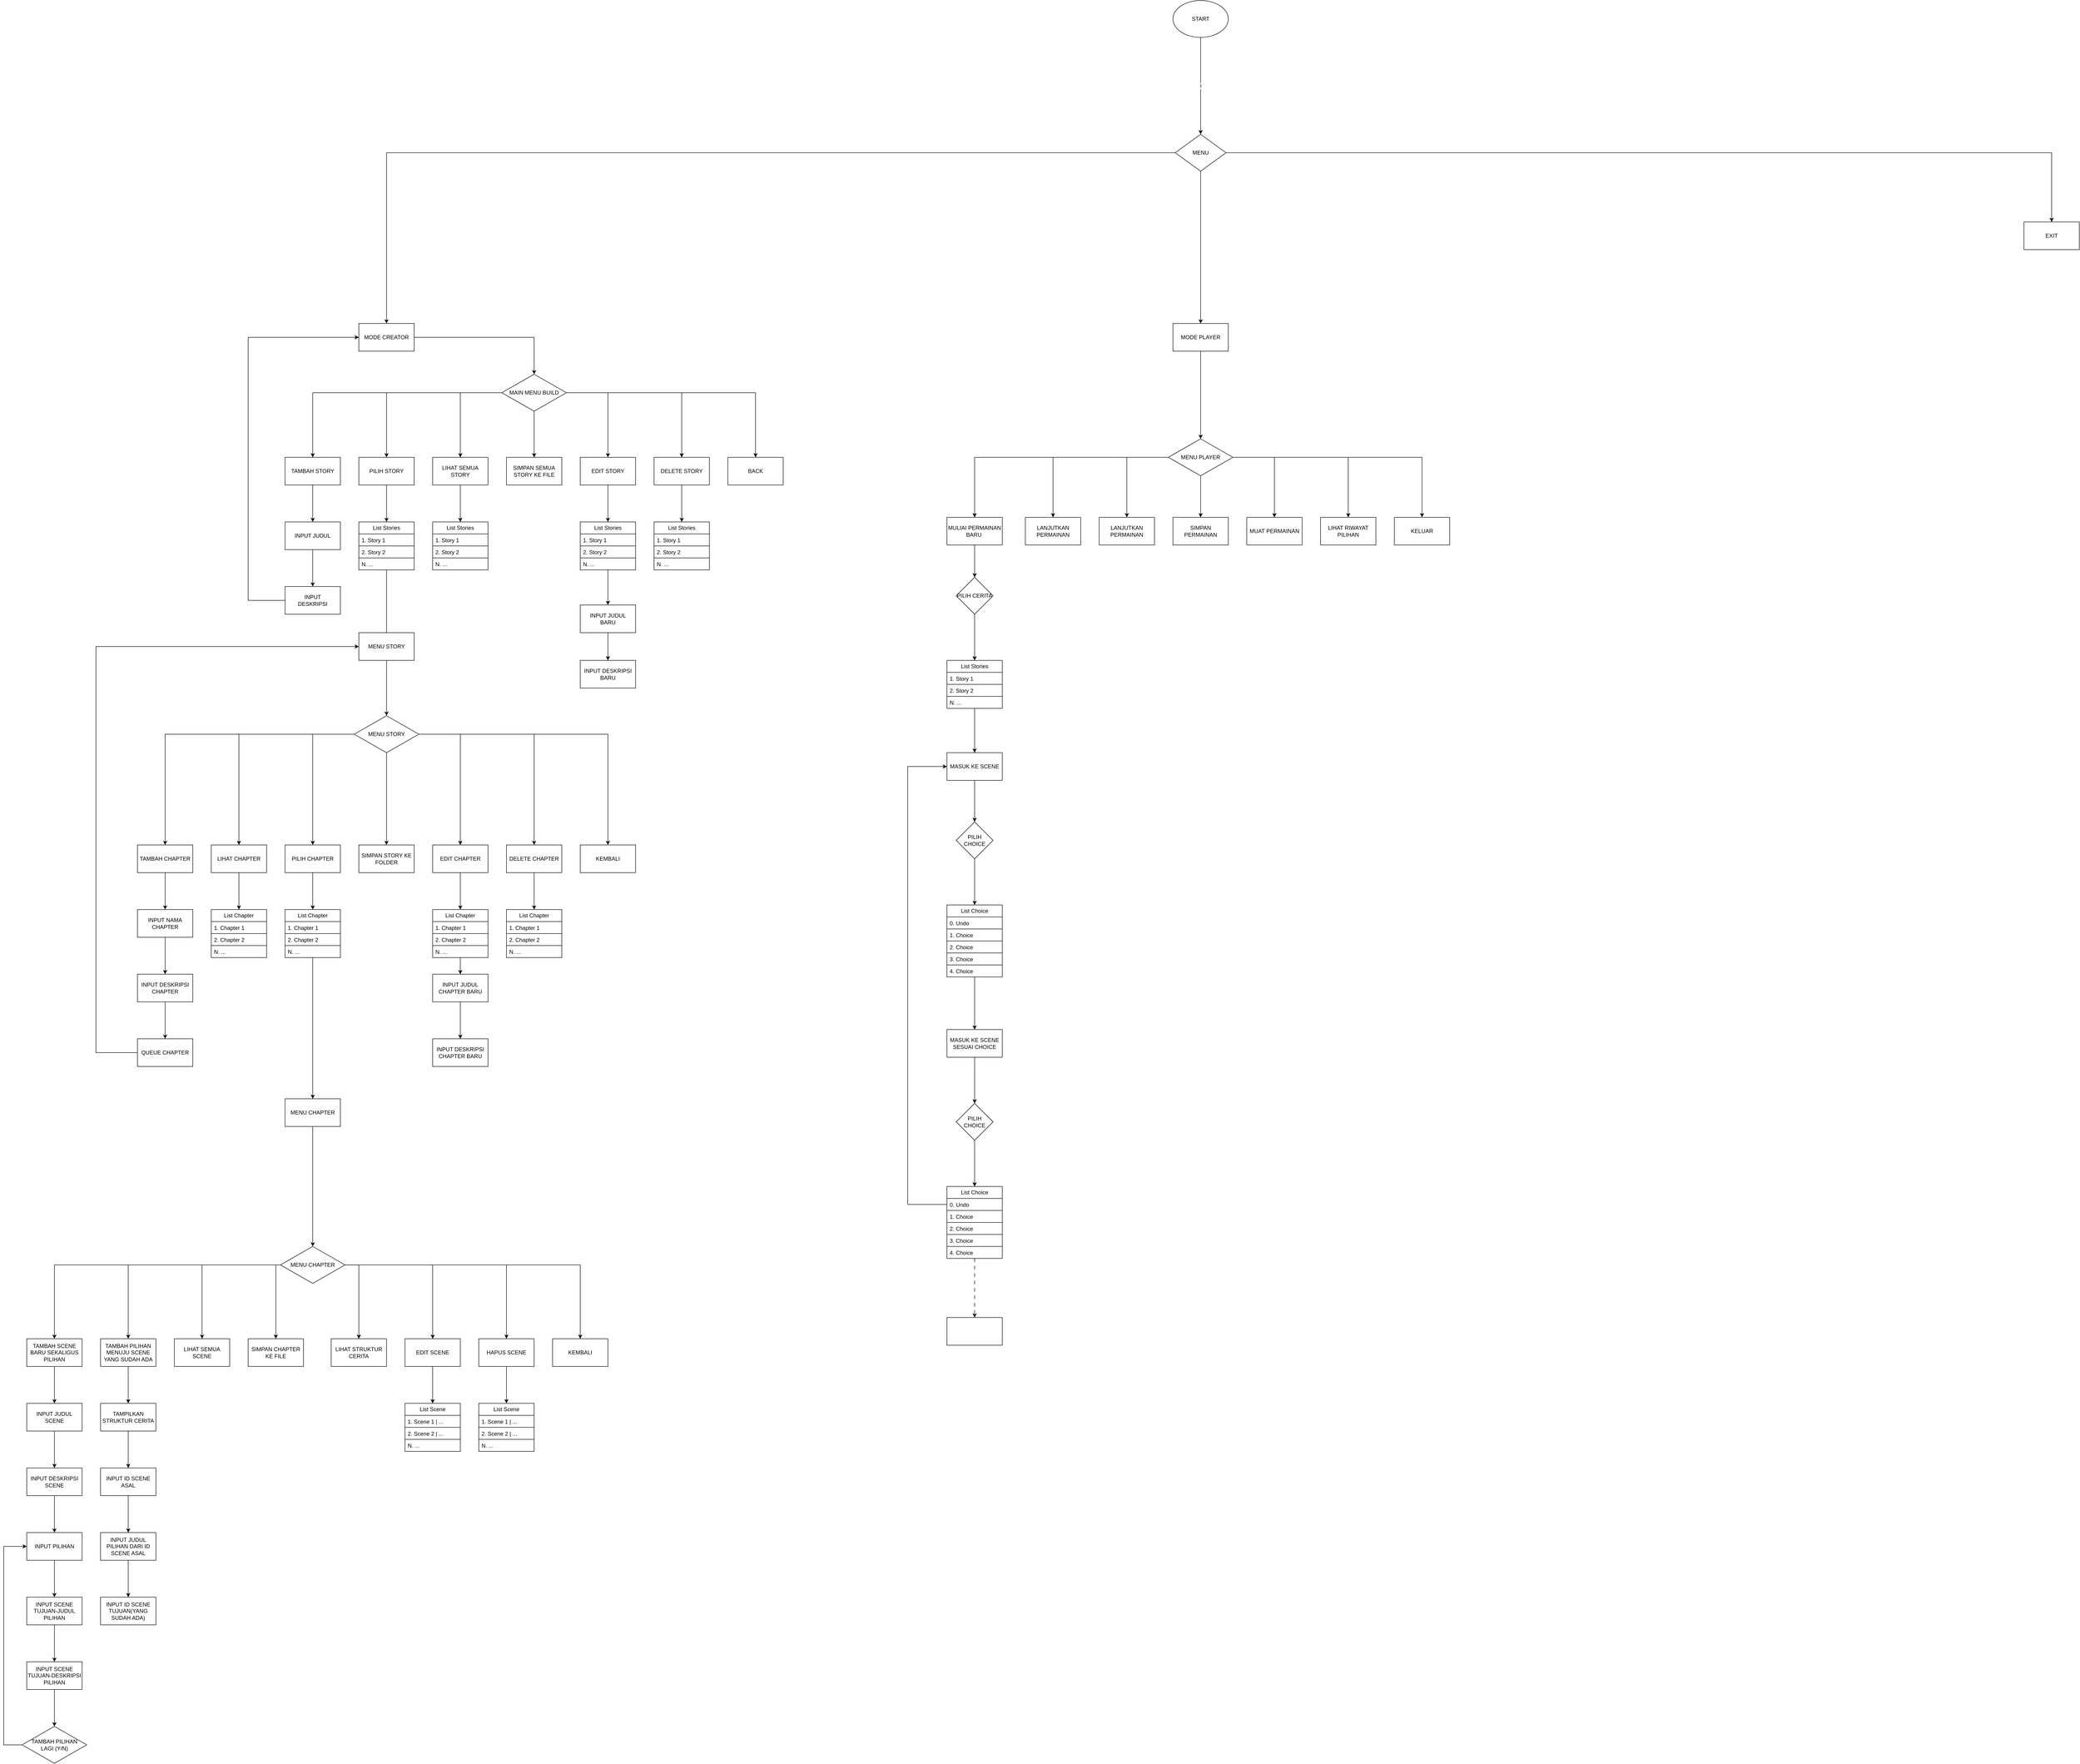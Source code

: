 <mxfile version="27.1.5" pages="3">
  <diagram id="C5RBs43oDa-KdzZeNtuy" name="Page-1">
    <mxGraphModel dx="6020" dy="3260" grid="1" gridSize="10" guides="1" tooltips="1" connect="1" arrows="1" fold="1" page="1" pageScale="1" pageWidth="6000" pageHeight="5000" math="0" shadow="0">
      <root>
        <mxCell id="WIyWlLk6GJQsqaUBKTNV-0" />
        <mxCell id="WIyWlLk6GJQsqaUBKTNV-1" parent="WIyWlLk6GJQsqaUBKTNV-0" />
        <mxCell id="i5iyKpR7rWGPFOQk52zn-2" value="I" style="edgeStyle=orthogonalEdgeStyle;rounded=0;orthogonalLoop=1;jettySize=auto;html=1;" parent="WIyWlLk6GJQsqaUBKTNV-1" source="i5iyKpR7rWGPFOQk52zn-0" target="i5iyKpR7rWGPFOQk52zn-1" edge="1">
          <mxGeometry relative="1" as="geometry" />
        </mxCell>
        <mxCell id="i5iyKpR7rWGPFOQk52zn-0" value="START" style="ellipse;whiteSpace=wrap;html=1;" parent="WIyWlLk6GJQsqaUBKTNV-1" vertex="1">
          <mxGeometry x="3555" y="100" width="120" height="80" as="geometry" />
        </mxCell>
        <mxCell id="i5iyKpR7rWGPFOQk52zn-11" value="" style="edgeStyle=orthogonalEdgeStyle;rounded=0;orthogonalLoop=1;jettySize=auto;html=1;" parent="WIyWlLk6GJQsqaUBKTNV-1" source="i5iyKpR7rWGPFOQk52zn-1" target="i5iyKpR7rWGPFOQk52zn-6" edge="1">
          <mxGeometry relative="1" as="geometry" />
        </mxCell>
        <mxCell id="i5iyKpR7rWGPFOQk52zn-12" style="edgeStyle=orthogonalEdgeStyle;rounded=0;orthogonalLoop=1;jettySize=auto;html=1;entryX=0.5;entryY=0;entryDx=0;entryDy=0;" parent="WIyWlLk6GJQsqaUBKTNV-1" source="i5iyKpR7rWGPFOQk52zn-1" target="i5iyKpR7rWGPFOQk52zn-5" edge="1">
          <mxGeometry relative="1" as="geometry" />
        </mxCell>
        <mxCell id="i5iyKpR7rWGPFOQk52zn-13" style="edgeStyle=orthogonalEdgeStyle;rounded=0;orthogonalLoop=1;jettySize=auto;html=1;entryX=0.5;entryY=0;entryDx=0;entryDy=0;" parent="WIyWlLk6GJQsqaUBKTNV-1" source="i5iyKpR7rWGPFOQk52zn-1" target="i5iyKpR7rWGPFOQk52zn-7" edge="1">
          <mxGeometry relative="1" as="geometry" />
        </mxCell>
        <mxCell id="i5iyKpR7rWGPFOQk52zn-1" value="MENU" style="rhombus;whiteSpace=wrap;html=1;" parent="WIyWlLk6GJQsqaUBKTNV-1" vertex="1">
          <mxGeometry x="3560" y="390" width="110" height="80" as="geometry" />
        </mxCell>
        <mxCell id="i5iyKpR7rWGPFOQk52zn-15" value="" style="edgeStyle=orthogonalEdgeStyle;rounded=0;orthogonalLoop=1;jettySize=auto;html=1;" parent="WIyWlLk6GJQsqaUBKTNV-1" source="i5iyKpR7rWGPFOQk52zn-5" target="i5iyKpR7rWGPFOQk52zn-14" edge="1">
          <mxGeometry relative="1" as="geometry" />
        </mxCell>
        <mxCell id="i5iyKpR7rWGPFOQk52zn-5" value="MODE CREATOR" style="rounded=0;whiteSpace=wrap;html=1;" parent="WIyWlLk6GJQsqaUBKTNV-1" vertex="1">
          <mxGeometry x="1790" y="800" width="120" height="60" as="geometry" />
        </mxCell>
        <mxCell id="Mk5RohK75VuT00nyrbV4-39" value="" style="edgeStyle=orthogonalEdgeStyle;rounded=0;orthogonalLoop=1;jettySize=auto;html=1;" parent="WIyWlLk6GJQsqaUBKTNV-1" source="i5iyKpR7rWGPFOQk52zn-6" target="Mk5RohK75VuT00nyrbV4-2" edge="1">
          <mxGeometry relative="1" as="geometry" />
        </mxCell>
        <mxCell id="i5iyKpR7rWGPFOQk52zn-6" value="MODE PLAYER" style="rounded=0;whiteSpace=wrap;html=1;" parent="WIyWlLk6GJQsqaUBKTNV-1" vertex="1">
          <mxGeometry x="3555" y="800" width="120" height="60" as="geometry" />
        </mxCell>
        <mxCell id="i5iyKpR7rWGPFOQk52zn-7" value="EXIT" style="rounded=0;whiteSpace=wrap;html=1;" parent="WIyWlLk6GJQsqaUBKTNV-1" vertex="1">
          <mxGeometry x="5400" y="580" width="120" height="60" as="geometry" />
        </mxCell>
        <mxCell id="SlBn5h743uN2lKuEHrtS-4" style="edgeStyle=orthogonalEdgeStyle;rounded=0;orthogonalLoop=1;jettySize=auto;html=1;" parent="WIyWlLk6GJQsqaUBKTNV-1" source="i5iyKpR7rWGPFOQk52zn-14" target="i5iyKpR7rWGPFOQk52zn-16" edge="1">
          <mxGeometry relative="1" as="geometry" />
        </mxCell>
        <mxCell id="SlBn5h743uN2lKuEHrtS-5" style="edgeStyle=orthogonalEdgeStyle;rounded=0;orthogonalLoop=1;jettySize=auto;html=1;entryX=0.5;entryY=0;entryDx=0;entryDy=0;" parent="WIyWlLk6GJQsqaUBKTNV-1" source="i5iyKpR7rWGPFOQk52zn-14" target="i5iyKpR7rWGPFOQk52zn-17" edge="1">
          <mxGeometry relative="1" as="geometry" />
        </mxCell>
        <mxCell id="SlBn5h743uN2lKuEHrtS-6" style="edgeStyle=orthogonalEdgeStyle;rounded=0;orthogonalLoop=1;jettySize=auto;html=1;entryX=0.5;entryY=0;entryDx=0;entryDy=0;" parent="WIyWlLk6GJQsqaUBKTNV-1" source="i5iyKpR7rWGPFOQk52zn-14" target="i5iyKpR7rWGPFOQk52zn-20" edge="1">
          <mxGeometry relative="1" as="geometry" />
        </mxCell>
        <mxCell id="SlBn5h743uN2lKuEHrtS-7" value="" style="edgeStyle=orthogonalEdgeStyle;rounded=0;orthogonalLoop=1;jettySize=auto;html=1;" parent="WIyWlLk6GJQsqaUBKTNV-1" source="i5iyKpR7rWGPFOQk52zn-14" target="SlBn5h743uN2lKuEHrtS-0" edge="1">
          <mxGeometry relative="1" as="geometry" />
        </mxCell>
        <mxCell id="SlBn5h743uN2lKuEHrtS-8" style="edgeStyle=orthogonalEdgeStyle;rounded=0;orthogonalLoop=1;jettySize=auto;html=1;entryX=0.5;entryY=0;entryDx=0;entryDy=0;" parent="WIyWlLk6GJQsqaUBKTNV-1" source="i5iyKpR7rWGPFOQk52zn-14" target="SlBn5h743uN2lKuEHrtS-1" edge="1">
          <mxGeometry relative="1" as="geometry" />
        </mxCell>
        <mxCell id="SlBn5h743uN2lKuEHrtS-9" style="edgeStyle=orthogonalEdgeStyle;rounded=0;orthogonalLoop=1;jettySize=auto;html=1;entryX=0.5;entryY=0;entryDx=0;entryDy=0;" parent="WIyWlLk6GJQsqaUBKTNV-1" source="i5iyKpR7rWGPFOQk52zn-14" target="SlBn5h743uN2lKuEHrtS-2" edge="1">
          <mxGeometry relative="1" as="geometry" />
        </mxCell>
        <mxCell id="-ocw9ii7OcgeOwiWKn8--57" style="edgeStyle=orthogonalEdgeStyle;rounded=0;orthogonalLoop=1;jettySize=auto;html=1;entryX=0.5;entryY=0;entryDx=0;entryDy=0;" parent="WIyWlLk6GJQsqaUBKTNV-1" source="i5iyKpR7rWGPFOQk52zn-14" target="SlBn5h743uN2lKuEHrtS-3" edge="1">
          <mxGeometry relative="1" as="geometry" />
        </mxCell>
        <mxCell id="i5iyKpR7rWGPFOQk52zn-14" value="MAIN MENU BUILD" style="rhombus;whiteSpace=wrap;html=1;rounded=0;" parent="WIyWlLk6GJQsqaUBKTNV-1" vertex="1">
          <mxGeometry x="2100" y="910" width="140" height="80" as="geometry" />
        </mxCell>
        <mxCell id="i5iyKpR7rWGPFOQk52zn-23" value="" style="edgeStyle=orthogonalEdgeStyle;rounded=0;orthogonalLoop=1;jettySize=auto;html=1;" parent="WIyWlLk6GJQsqaUBKTNV-1" source="i5iyKpR7rWGPFOQk52zn-16" target="i5iyKpR7rWGPFOQk52zn-22" edge="1">
          <mxGeometry relative="1" as="geometry" />
        </mxCell>
        <mxCell id="i5iyKpR7rWGPFOQk52zn-16" value="TAMBAH STORY" style="rounded=0;whiteSpace=wrap;html=1;" parent="WIyWlLk6GJQsqaUBKTNV-1" vertex="1">
          <mxGeometry x="1630" y="1090" width="120" height="60" as="geometry" />
        </mxCell>
        <mxCell id="SlBn5h743uN2lKuEHrtS-28" style="edgeStyle=orthogonalEdgeStyle;rounded=0;orthogonalLoop=1;jettySize=auto;html=1;" parent="WIyWlLk6GJQsqaUBKTNV-1" source="i5iyKpR7rWGPFOQk52zn-17" target="SlBn5h743uN2lKuEHrtS-11" edge="1">
          <mxGeometry relative="1" as="geometry" />
        </mxCell>
        <mxCell id="i5iyKpR7rWGPFOQk52zn-17" value="PILIH STORY" style="rounded=0;whiteSpace=wrap;html=1;" parent="WIyWlLk6GJQsqaUBKTNV-1" vertex="1">
          <mxGeometry x="1790" y="1090" width="120" height="60" as="geometry" />
        </mxCell>
        <mxCell id="SlBn5h743uN2lKuEHrtS-50" style="edgeStyle=orthogonalEdgeStyle;rounded=0;orthogonalLoop=1;jettySize=auto;html=1;entryX=0.5;entryY=0;entryDx=0;entryDy=0;" parent="WIyWlLk6GJQsqaUBKTNV-1" source="i5iyKpR7rWGPFOQk52zn-20" target="SlBn5h743uN2lKuEHrtS-19" edge="1">
          <mxGeometry relative="1" as="geometry" />
        </mxCell>
        <mxCell id="i5iyKpR7rWGPFOQk52zn-20" value="LIHAT SEMUA STORY" style="rounded=0;whiteSpace=wrap;html=1;" parent="WIyWlLk6GJQsqaUBKTNV-1" vertex="1">
          <mxGeometry x="1950" y="1090" width="120" height="60" as="geometry" />
        </mxCell>
        <mxCell id="i5iyKpR7rWGPFOQk52zn-25" value="" style="edgeStyle=orthogonalEdgeStyle;rounded=0;orthogonalLoop=1;jettySize=auto;html=1;" parent="WIyWlLk6GJQsqaUBKTNV-1" source="i5iyKpR7rWGPFOQk52zn-22" edge="1">
          <mxGeometry relative="1" as="geometry">
            <mxPoint x="1690" y="1370" as="targetPoint" />
          </mxGeometry>
        </mxCell>
        <mxCell id="i5iyKpR7rWGPFOQk52zn-22" value="INPUT JUDUL" style="rounded=0;whiteSpace=wrap;html=1;" parent="WIyWlLk6GJQsqaUBKTNV-1" vertex="1">
          <mxGeometry x="1630" y="1230" width="120" height="60" as="geometry" />
        </mxCell>
        <mxCell id="KRCAtmA4g9Iw_7KW_-KE-12" style="edgeStyle=orthogonalEdgeStyle;rounded=0;orthogonalLoop=1;jettySize=auto;html=1;entryX=0.5;entryY=0;entryDx=0;entryDy=0;" edge="1" parent="WIyWlLk6GJQsqaUBKTNV-1" source="Mk5RohK75VuT00nyrbV4-2" target="KRCAtmA4g9Iw_7KW_-KE-2">
          <mxGeometry relative="1" as="geometry" />
        </mxCell>
        <mxCell id="KRCAtmA4g9Iw_7KW_-KE-13" style="edgeStyle=orthogonalEdgeStyle;rounded=0;orthogonalLoop=1;jettySize=auto;html=1;" edge="1" parent="WIyWlLk6GJQsqaUBKTNV-1" source="Mk5RohK75VuT00nyrbV4-2" target="KRCAtmA4g9Iw_7KW_-KE-5">
          <mxGeometry relative="1" as="geometry" />
        </mxCell>
        <mxCell id="KRCAtmA4g9Iw_7KW_-KE-14" style="edgeStyle=orthogonalEdgeStyle;rounded=0;orthogonalLoop=1;jettySize=auto;html=1;entryX=0.5;entryY=0;entryDx=0;entryDy=0;" edge="1" parent="WIyWlLk6GJQsqaUBKTNV-1" source="Mk5RohK75VuT00nyrbV4-2" target="KRCAtmA4g9Iw_7KW_-KE-7">
          <mxGeometry relative="1" as="geometry" />
        </mxCell>
        <mxCell id="KRCAtmA4g9Iw_7KW_-KE-15" value="" style="edgeStyle=orthogonalEdgeStyle;rounded=0;orthogonalLoop=1;jettySize=auto;html=1;" edge="1" parent="WIyWlLk6GJQsqaUBKTNV-1" source="Mk5RohK75VuT00nyrbV4-2" target="KRCAtmA4g9Iw_7KW_-KE-8">
          <mxGeometry relative="1" as="geometry" />
        </mxCell>
        <mxCell id="KRCAtmA4g9Iw_7KW_-KE-16" style="edgeStyle=orthogonalEdgeStyle;rounded=0;orthogonalLoop=1;jettySize=auto;html=1;" edge="1" parent="WIyWlLk6GJQsqaUBKTNV-1" source="Mk5RohK75VuT00nyrbV4-2" target="KRCAtmA4g9Iw_7KW_-KE-9">
          <mxGeometry relative="1" as="geometry" />
        </mxCell>
        <mxCell id="KRCAtmA4g9Iw_7KW_-KE-17" style="edgeStyle=orthogonalEdgeStyle;rounded=0;orthogonalLoop=1;jettySize=auto;html=1;" edge="1" parent="WIyWlLk6GJQsqaUBKTNV-1" source="Mk5RohK75VuT00nyrbV4-2" target="KRCAtmA4g9Iw_7KW_-KE-10">
          <mxGeometry relative="1" as="geometry" />
        </mxCell>
        <mxCell id="KRCAtmA4g9Iw_7KW_-KE-18" style="edgeStyle=orthogonalEdgeStyle;rounded=0;orthogonalLoop=1;jettySize=auto;html=1;entryX=0.5;entryY=0;entryDx=0;entryDy=0;" edge="1" parent="WIyWlLk6GJQsqaUBKTNV-1" source="Mk5RohK75VuT00nyrbV4-2" target="KRCAtmA4g9Iw_7KW_-KE-11">
          <mxGeometry relative="1" as="geometry" />
        </mxCell>
        <mxCell id="Mk5RohK75VuT00nyrbV4-2" value="MENU PLAYER" style="rhombus;whiteSpace=wrap;html=1;rounded=0;" parent="WIyWlLk6GJQsqaUBKTNV-1" vertex="1">
          <mxGeometry x="3545" y="1050" width="140" height="80" as="geometry" />
        </mxCell>
        <mxCell id="SlBn5h743uN2lKuEHrtS-0" value="SIMPAN SEMUA STORY KE FILE" style="rounded=0;whiteSpace=wrap;html=1;" parent="WIyWlLk6GJQsqaUBKTNV-1" vertex="1">
          <mxGeometry x="2110" y="1090" width="120" height="60" as="geometry" />
        </mxCell>
        <mxCell id="SlBn5h743uN2lKuEHrtS-52" style="edgeStyle=orthogonalEdgeStyle;rounded=0;orthogonalLoop=1;jettySize=auto;html=1;entryX=0.5;entryY=0;entryDx=0;entryDy=0;" parent="WIyWlLk6GJQsqaUBKTNV-1" source="SlBn5h743uN2lKuEHrtS-1" target="SlBn5h743uN2lKuEHrtS-23" edge="1">
          <mxGeometry relative="1" as="geometry" />
        </mxCell>
        <mxCell id="SlBn5h743uN2lKuEHrtS-1" value="EDIT STORY" style="rounded=0;whiteSpace=wrap;html=1;" parent="WIyWlLk6GJQsqaUBKTNV-1" vertex="1">
          <mxGeometry x="2270" y="1090" width="120" height="60" as="geometry" />
        </mxCell>
        <mxCell id="pDmMntZpZV9IBVtp9U0G-1" style="edgeStyle=orthogonalEdgeStyle;rounded=0;orthogonalLoop=1;jettySize=auto;html=1;" edge="1" parent="WIyWlLk6GJQsqaUBKTNV-1" source="SlBn5h743uN2lKuEHrtS-2" target="Op6gdWDAS-K2H9PTwiAj-1">
          <mxGeometry relative="1" as="geometry" />
        </mxCell>
        <mxCell id="SlBn5h743uN2lKuEHrtS-2" value="DELETE STORY" style="rounded=0;whiteSpace=wrap;html=1;" parent="WIyWlLk6GJQsqaUBKTNV-1" vertex="1">
          <mxGeometry x="2430" y="1090" width="120" height="60" as="geometry" />
        </mxCell>
        <mxCell id="SlBn5h743uN2lKuEHrtS-3" value="BACK" style="rounded=0;whiteSpace=wrap;html=1;" parent="WIyWlLk6GJQsqaUBKTNV-1" vertex="1">
          <mxGeometry x="2590" y="1090" width="120" height="60" as="geometry" />
        </mxCell>
        <mxCell id="SlBn5h743uN2lKuEHrtS-47" style="edgeStyle=orthogonalEdgeStyle;rounded=0;orthogonalLoop=1;jettySize=auto;html=1;entryX=0;entryY=0.5;entryDx=0;entryDy=0;" parent="WIyWlLk6GJQsqaUBKTNV-1" source="SlBn5h743uN2lKuEHrtS-10" target="i5iyKpR7rWGPFOQk52zn-5" edge="1">
          <mxGeometry relative="1" as="geometry">
            <Array as="points">
              <mxPoint x="1550" y="1400" />
              <mxPoint x="1550" y="830" />
            </Array>
          </mxGeometry>
        </mxCell>
        <mxCell id="SlBn5h743uN2lKuEHrtS-10" value="INPUT&lt;div&gt;DESKRIPSI&lt;/div&gt;" style="rounded=0;whiteSpace=wrap;html=1;" parent="WIyWlLk6GJQsqaUBKTNV-1" vertex="1">
          <mxGeometry x="1630" y="1370" width="120" height="60" as="geometry" />
        </mxCell>
        <mxCell id="SlBn5h743uN2lKuEHrtS-48" value="" style="edgeStyle=orthogonalEdgeStyle;rounded=0;orthogonalLoop=1;jettySize=auto;html=1;" parent="WIyWlLk6GJQsqaUBKTNV-1" source="SlBn5h743uN2lKuEHrtS-11" target="SlBn5h743uN2lKuEHrtS-30" edge="1">
          <mxGeometry relative="1" as="geometry" />
        </mxCell>
        <mxCell id="SlBn5h743uN2lKuEHrtS-11" value="List Stories" style="swimlane;fontStyle=0;childLayout=stackLayout;horizontal=1;startSize=26;fillColor=none;horizontalStack=0;resizeParent=1;resizeParentMax=0;resizeLast=0;collapsible=1;marginBottom=0;whiteSpace=wrap;html=1;" parent="WIyWlLk6GJQsqaUBKTNV-1" vertex="1">
          <mxGeometry x="1790" y="1230" width="120" height="104" as="geometry" />
        </mxCell>
        <mxCell id="SlBn5h743uN2lKuEHrtS-12" value="1. Story 1" style="text;strokeColor=default;fillColor=none;align=left;verticalAlign=top;spacingLeft=4;spacingRight=4;overflow=hidden;rotatable=0;points=[[0,0.5],[1,0.5]];portConstraint=eastwest;whiteSpace=wrap;html=1;" parent="SlBn5h743uN2lKuEHrtS-11" vertex="1">
          <mxGeometry y="26" width="120" height="26" as="geometry" />
        </mxCell>
        <mxCell id="SlBn5h743uN2lKuEHrtS-13" value="2. Story 2" style="text;strokeColor=default;fillColor=none;align=left;verticalAlign=top;spacingLeft=4;spacingRight=4;overflow=hidden;rotatable=0;points=[[0,0.5],[1,0.5]];portConstraint=eastwest;whiteSpace=wrap;html=1;" parent="SlBn5h743uN2lKuEHrtS-11" vertex="1">
          <mxGeometry y="52" width="120" height="26" as="geometry" />
        </mxCell>
        <mxCell id="SlBn5h743uN2lKuEHrtS-14" value="N. ..." style="text;strokeColor=default;fillColor=none;align=left;verticalAlign=top;spacingLeft=4;spacingRight=4;overflow=hidden;rotatable=0;points=[[0,0.5],[1,0.5]];portConstraint=eastwest;whiteSpace=wrap;html=1;" parent="SlBn5h743uN2lKuEHrtS-11" vertex="1">
          <mxGeometry y="78" width="120" height="26" as="geometry" />
        </mxCell>
        <mxCell id="SlBn5h743uN2lKuEHrtS-19" value="List Stories" style="swimlane;fontStyle=0;childLayout=stackLayout;horizontal=1;startSize=26;fillColor=none;horizontalStack=0;resizeParent=1;resizeParentMax=0;resizeLast=0;collapsible=1;marginBottom=0;whiteSpace=wrap;html=1;" parent="WIyWlLk6GJQsqaUBKTNV-1" vertex="1">
          <mxGeometry x="1950" y="1230" width="120" height="104" as="geometry" />
        </mxCell>
        <mxCell id="SlBn5h743uN2lKuEHrtS-20" value="1. Story 1" style="text;strokeColor=default;fillColor=none;align=left;verticalAlign=top;spacingLeft=4;spacingRight=4;overflow=hidden;rotatable=0;points=[[0,0.5],[1,0.5]];portConstraint=eastwest;whiteSpace=wrap;html=1;" parent="SlBn5h743uN2lKuEHrtS-19" vertex="1">
          <mxGeometry y="26" width="120" height="26" as="geometry" />
        </mxCell>
        <mxCell id="SlBn5h743uN2lKuEHrtS-21" value="2. Story 2" style="text;strokeColor=default;fillColor=none;align=left;verticalAlign=top;spacingLeft=4;spacingRight=4;overflow=hidden;rotatable=0;points=[[0,0.5],[1,0.5]];portConstraint=eastwest;whiteSpace=wrap;html=1;" parent="SlBn5h743uN2lKuEHrtS-19" vertex="1">
          <mxGeometry y="52" width="120" height="26" as="geometry" />
        </mxCell>
        <mxCell id="SlBn5h743uN2lKuEHrtS-22" value="N. ..." style="text;strokeColor=default;fillColor=none;align=left;verticalAlign=top;spacingLeft=4;spacingRight=4;overflow=hidden;rotatable=0;points=[[0,0.5],[1,0.5]];portConstraint=eastwest;whiteSpace=wrap;html=1;" parent="SlBn5h743uN2lKuEHrtS-19" vertex="1">
          <mxGeometry y="78" width="120" height="26" as="geometry" />
        </mxCell>
        <mxCell id="Op6gdWDAS-K2H9PTwiAj-38" value="" style="edgeStyle=orthogonalEdgeStyle;rounded=0;orthogonalLoop=1;jettySize=auto;html=1;" parent="WIyWlLk6GJQsqaUBKTNV-1" source="SlBn5h743uN2lKuEHrtS-23" target="SlBn5h743uN2lKuEHrtS-53" edge="1">
          <mxGeometry relative="1" as="geometry" />
        </mxCell>
        <mxCell id="SlBn5h743uN2lKuEHrtS-23" value="List Stories" style="swimlane;fontStyle=0;childLayout=stackLayout;horizontal=1;startSize=26;fillColor=none;horizontalStack=0;resizeParent=1;resizeParentMax=0;resizeLast=0;collapsible=1;marginBottom=0;whiteSpace=wrap;html=1;" parent="WIyWlLk6GJQsqaUBKTNV-1" vertex="1">
          <mxGeometry x="2270" y="1230" width="120" height="104" as="geometry" />
        </mxCell>
        <mxCell id="SlBn5h743uN2lKuEHrtS-24" value="1. Story 1" style="text;strokeColor=default;fillColor=none;align=left;verticalAlign=top;spacingLeft=4;spacingRight=4;overflow=hidden;rotatable=0;points=[[0,0.5],[1,0.5]];portConstraint=eastwest;whiteSpace=wrap;html=1;" parent="SlBn5h743uN2lKuEHrtS-23" vertex="1">
          <mxGeometry y="26" width="120" height="26" as="geometry" />
        </mxCell>
        <mxCell id="SlBn5h743uN2lKuEHrtS-25" value="2. Story 2" style="text;strokeColor=default;fillColor=none;align=left;verticalAlign=top;spacingLeft=4;spacingRight=4;overflow=hidden;rotatable=0;points=[[0,0.5],[1,0.5]];portConstraint=eastwest;whiteSpace=wrap;html=1;" parent="SlBn5h743uN2lKuEHrtS-23" vertex="1">
          <mxGeometry y="52" width="120" height="26" as="geometry" />
        </mxCell>
        <mxCell id="SlBn5h743uN2lKuEHrtS-26" value="N. ..." style="text;strokeColor=default;fillColor=none;align=left;verticalAlign=top;spacingLeft=4;spacingRight=4;overflow=hidden;rotatable=0;points=[[0,0.5],[1,0.5]];portConstraint=eastwest;whiteSpace=wrap;html=1;" parent="SlBn5h743uN2lKuEHrtS-23" vertex="1">
          <mxGeometry y="78" width="120" height="26" as="geometry" />
        </mxCell>
        <mxCell id="Op6gdWDAS-K2H9PTwiAj-5" style="edgeStyle=orthogonalEdgeStyle;rounded=0;orthogonalLoop=1;jettySize=auto;html=1;" parent="WIyWlLk6GJQsqaUBKTNV-1" source="SlBn5h743uN2lKuEHrtS-30" target="SlBn5h743uN2lKuEHrtS-34" edge="1">
          <mxGeometry relative="1" as="geometry" />
        </mxCell>
        <mxCell id="Op6gdWDAS-K2H9PTwiAj-6" style="edgeStyle=orthogonalEdgeStyle;rounded=0;orthogonalLoop=1;jettySize=auto;html=1;entryX=0.5;entryY=0;entryDx=0;entryDy=0;" parent="WIyWlLk6GJQsqaUBKTNV-1" source="SlBn5h743uN2lKuEHrtS-30" target="SlBn5h743uN2lKuEHrtS-31" edge="1">
          <mxGeometry relative="1" as="geometry" />
        </mxCell>
        <mxCell id="Op6gdWDAS-K2H9PTwiAj-7" style="edgeStyle=orthogonalEdgeStyle;rounded=0;orthogonalLoop=1;jettySize=auto;html=1;entryX=0.5;entryY=0;entryDx=0;entryDy=0;" parent="WIyWlLk6GJQsqaUBKTNV-1" source="SlBn5h743uN2lKuEHrtS-30" target="SlBn5h743uN2lKuEHrtS-32" edge="1">
          <mxGeometry relative="1" as="geometry" />
        </mxCell>
        <mxCell id="Op6gdWDAS-K2H9PTwiAj-8" style="edgeStyle=orthogonalEdgeStyle;rounded=0;orthogonalLoop=1;jettySize=auto;html=1;entryX=0.5;entryY=0;entryDx=0;entryDy=0;" parent="WIyWlLk6GJQsqaUBKTNV-1" source="SlBn5h743uN2lKuEHrtS-30" target="SlBn5h743uN2lKuEHrtS-33" edge="1">
          <mxGeometry relative="1" as="geometry" />
        </mxCell>
        <mxCell id="Op6gdWDAS-K2H9PTwiAj-9" style="edgeStyle=orthogonalEdgeStyle;rounded=0;orthogonalLoop=1;jettySize=auto;html=1;" parent="WIyWlLk6GJQsqaUBKTNV-1" source="SlBn5h743uN2lKuEHrtS-30" target="SlBn5h743uN2lKuEHrtS-35" edge="1">
          <mxGeometry relative="1" as="geometry" />
        </mxCell>
        <mxCell id="Op6gdWDAS-K2H9PTwiAj-10" style="edgeStyle=orthogonalEdgeStyle;rounded=0;orthogonalLoop=1;jettySize=auto;html=1;" parent="WIyWlLk6GJQsqaUBKTNV-1" source="SlBn5h743uN2lKuEHrtS-30" target="SlBn5h743uN2lKuEHrtS-36" edge="1">
          <mxGeometry relative="1" as="geometry" />
        </mxCell>
        <mxCell id="Op6gdWDAS-K2H9PTwiAj-11" style="edgeStyle=orthogonalEdgeStyle;rounded=0;orthogonalLoop=1;jettySize=auto;html=1;entryX=0.5;entryY=0;entryDx=0;entryDy=0;" parent="WIyWlLk6GJQsqaUBKTNV-1" source="SlBn5h743uN2lKuEHrtS-30" target="SlBn5h743uN2lKuEHrtS-37" edge="1">
          <mxGeometry relative="1" as="geometry" />
        </mxCell>
        <mxCell id="SlBn5h743uN2lKuEHrtS-30" value="MENU STORY" style="rhombus;whiteSpace=wrap;html=1;rounded=0;" parent="WIyWlLk6GJQsqaUBKTNV-1" vertex="1">
          <mxGeometry x="1780" y="1650" width="140" height="80" as="geometry" />
        </mxCell>
        <mxCell id="Op6gdWDAS-K2H9PTwiAj-13" value="" style="edgeStyle=orthogonalEdgeStyle;rounded=0;orthogonalLoop=1;jettySize=auto;html=1;" parent="WIyWlLk6GJQsqaUBKTNV-1" source="SlBn5h743uN2lKuEHrtS-31" target="Op6gdWDAS-K2H9PTwiAj-12" edge="1">
          <mxGeometry relative="1" as="geometry" />
        </mxCell>
        <mxCell id="SlBn5h743uN2lKuEHrtS-31" value="TAMBAH CHAPTER" style="rounded=0;whiteSpace=wrap;html=1;" parent="WIyWlLk6GJQsqaUBKTNV-1" vertex="1">
          <mxGeometry x="1310" y="1930" width="120" height="60" as="geometry" />
        </mxCell>
        <mxCell id="Op6gdWDAS-K2H9PTwiAj-26" style="edgeStyle=orthogonalEdgeStyle;rounded=0;orthogonalLoop=1;jettySize=auto;html=1;entryX=0.5;entryY=0;entryDx=0;entryDy=0;" parent="WIyWlLk6GJQsqaUBKTNV-1" source="SlBn5h743uN2lKuEHrtS-32" target="Op6gdWDAS-K2H9PTwiAj-20" edge="1">
          <mxGeometry relative="1" as="geometry" />
        </mxCell>
        <mxCell id="SlBn5h743uN2lKuEHrtS-32" value="LIHAT CHAPTER" style="rounded=0;whiteSpace=wrap;html=1;" parent="WIyWlLk6GJQsqaUBKTNV-1" vertex="1">
          <mxGeometry x="1470" y="1930" width="120" height="60" as="geometry" />
        </mxCell>
        <mxCell id="Op6gdWDAS-K2H9PTwiAj-32" style="edgeStyle=orthogonalEdgeStyle;rounded=0;orthogonalLoop=1;jettySize=auto;html=1;entryX=0.5;entryY=0;entryDx=0;entryDy=0;" parent="WIyWlLk6GJQsqaUBKTNV-1" source="SlBn5h743uN2lKuEHrtS-33" target="Op6gdWDAS-K2H9PTwiAj-27" edge="1">
          <mxGeometry relative="1" as="geometry" />
        </mxCell>
        <mxCell id="SlBn5h743uN2lKuEHrtS-33" value="PILIH CHAPTER" style="rounded=0;whiteSpace=wrap;html=1;" parent="WIyWlLk6GJQsqaUBKTNV-1" vertex="1">
          <mxGeometry x="1630" y="1930" width="120" height="60" as="geometry" />
        </mxCell>
        <mxCell id="SlBn5h743uN2lKuEHrtS-34" value="SIMPAN STORY KE FOLDER" style="rounded=0;whiteSpace=wrap;html=1;" parent="WIyWlLk6GJQsqaUBKTNV-1" vertex="1">
          <mxGeometry x="1790" y="1930" width="120" height="60" as="geometry" />
        </mxCell>
        <mxCell id="Op6gdWDAS-K2H9PTwiAj-35" value="" style="edgeStyle=orthogonalEdgeStyle;rounded=0;orthogonalLoop=1;jettySize=auto;html=1;" parent="WIyWlLk6GJQsqaUBKTNV-1" source="SlBn5h743uN2lKuEHrtS-35" edge="1">
          <mxGeometry relative="1" as="geometry">
            <mxPoint x="2010" y="2070" as="targetPoint" />
          </mxGeometry>
        </mxCell>
        <mxCell id="SlBn5h743uN2lKuEHrtS-35" value="EDIT CHAPTER" style="rounded=0;whiteSpace=wrap;html=1;" parent="WIyWlLk6GJQsqaUBKTNV-1" vertex="1">
          <mxGeometry x="1950" y="1930" width="120" height="60" as="geometry" />
        </mxCell>
        <mxCell id="-ocw9ii7OcgeOwiWKn8--4" style="edgeStyle=orthogonalEdgeStyle;rounded=0;orthogonalLoop=1;jettySize=auto;html=1;entryX=0.5;entryY=0;entryDx=0;entryDy=0;" parent="WIyWlLk6GJQsqaUBKTNV-1" source="SlBn5h743uN2lKuEHrtS-36" target="Op6gdWDAS-K2H9PTwiAj-44" edge="1">
          <mxGeometry relative="1" as="geometry" />
        </mxCell>
        <mxCell id="SlBn5h743uN2lKuEHrtS-36" value="DELETE CHAPTER" style="rounded=0;whiteSpace=wrap;html=1;" parent="WIyWlLk6GJQsqaUBKTNV-1" vertex="1">
          <mxGeometry x="2110" y="1930" width="120" height="60" as="geometry" />
        </mxCell>
        <mxCell id="SlBn5h743uN2lKuEHrtS-37" value="KEMBALI" style="rounded=0;whiteSpace=wrap;html=1;" parent="WIyWlLk6GJQsqaUBKTNV-1" vertex="1">
          <mxGeometry x="2270" y="1930" width="120" height="60" as="geometry" />
        </mxCell>
        <mxCell id="-ocw9ii7OcgeOwiWKn8--6" style="edgeStyle=orthogonalEdgeStyle;rounded=0;orthogonalLoop=1;jettySize=auto;html=1;entryX=0.5;entryY=0;entryDx=0;entryDy=0;" parent="WIyWlLk6GJQsqaUBKTNV-1" source="SlBn5h743uN2lKuEHrtS-38" target="SlBn5h743uN2lKuEHrtS-42" edge="1">
          <mxGeometry relative="1" as="geometry">
            <Array as="points">
              <mxPoint x="1610" y="2840" />
            </Array>
          </mxGeometry>
        </mxCell>
        <mxCell id="-ocw9ii7OcgeOwiWKn8--7" style="edgeStyle=orthogonalEdgeStyle;rounded=0;orthogonalLoop=1;jettySize=auto;html=1;entryX=0.5;entryY=0;entryDx=0;entryDy=0;" parent="WIyWlLk6GJQsqaUBKTNV-1" source="SlBn5h743uN2lKuEHrtS-38" target="SlBn5h743uN2lKuEHrtS-39" edge="1">
          <mxGeometry relative="1" as="geometry" />
        </mxCell>
        <mxCell id="-ocw9ii7OcgeOwiWKn8--8" style="edgeStyle=orthogonalEdgeStyle;rounded=0;orthogonalLoop=1;jettySize=auto;html=1;entryX=0.5;entryY=0;entryDx=0;entryDy=0;" parent="WIyWlLk6GJQsqaUBKTNV-1" source="SlBn5h743uN2lKuEHrtS-38" target="SlBn5h743uN2lKuEHrtS-40" edge="1">
          <mxGeometry relative="1" as="geometry" />
        </mxCell>
        <mxCell id="-ocw9ii7OcgeOwiWKn8--9" style="edgeStyle=orthogonalEdgeStyle;rounded=0;orthogonalLoop=1;jettySize=auto;html=1;entryX=0.5;entryY=0;entryDx=0;entryDy=0;" parent="WIyWlLk6GJQsqaUBKTNV-1" source="SlBn5h743uN2lKuEHrtS-38" target="SlBn5h743uN2lKuEHrtS-41" edge="1">
          <mxGeometry relative="1" as="geometry" />
        </mxCell>
        <mxCell id="-ocw9ii7OcgeOwiWKn8--10" style="edgeStyle=orthogonalEdgeStyle;rounded=0;orthogonalLoop=1;jettySize=auto;html=1;" parent="WIyWlLk6GJQsqaUBKTNV-1" edge="1">
          <mxGeometry relative="1" as="geometry">
            <mxPoint x="1749.865" y="2840.077" as="sourcePoint" />
            <mxPoint x="1790" y="3000.0" as="targetPoint" />
            <Array as="points">
              <mxPoint x="1790" y="2840" />
            </Array>
          </mxGeometry>
        </mxCell>
        <mxCell id="-ocw9ii7OcgeOwiWKn8--11" style="edgeStyle=orthogonalEdgeStyle;rounded=0;orthogonalLoop=1;jettySize=auto;html=1;entryX=0.5;entryY=0;entryDx=0;entryDy=0;" parent="WIyWlLk6GJQsqaUBKTNV-1" source="SlBn5h743uN2lKuEHrtS-38" target="SlBn5h743uN2lKuEHrtS-44" edge="1">
          <mxGeometry relative="1" as="geometry" />
        </mxCell>
        <mxCell id="-ocw9ii7OcgeOwiWKn8--12" style="edgeStyle=orthogonalEdgeStyle;rounded=0;orthogonalLoop=1;jettySize=auto;html=1;entryX=0.5;entryY=0;entryDx=0;entryDy=0;" parent="WIyWlLk6GJQsqaUBKTNV-1" source="SlBn5h743uN2lKuEHrtS-38" target="SlBn5h743uN2lKuEHrtS-45" edge="1">
          <mxGeometry relative="1" as="geometry" />
        </mxCell>
        <mxCell id="-ocw9ii7OcgeOwiWKn8--14" style="edgeStyle=orthogonalEdgeStyle;rounded=0;orthogonalLoop=1;jettySize=auto;html=1;entryX=0.5;entryY=0;entryDx=0;entryDy=0;" parent="WIyWlLk6GJQsqaUBKTNV-1" source="SlBn5h743uN2lKuEHrtS-38" target="-ocw9ii7OcgeOwiWKn8--13" edge="1">
          <mxGeometry relative="1" as="geometry" />
        </mxCell>
        <mxCell id="SlBn5h743uN2lKuEHrtS-38" value="MENU CHAPTER" style="rhombus;whiteSpace=wrap;html=1;rounded=0;" parent="WIyWlLk6GJQsqaUBKTNV-1" vertex="1">
          <mxGeometry x="1620" y="2800" width="140" height="80" as="geometry" />
        </mxCell>
        <mxCell id="-ocw9ii7OcgeOwiWKn8--16" value="" style="edgeStyle=orthogonalEdgeStyle;rounded=0;orthogonalLoop=1;jettySize=auto;html=1;" parent="WIyWlLk6GJQsqaUBKTNV-1" source="SlBn5h743uN2lKuEHrtS-39" target="-ocw9ii7OcgeOwiWKn8--15" edge="1">
          <mxGeometry relative="1" as="geometry" />
        </mxCell>
        <mxCell id="SlBn5h743uN2lKuEHrtS-39" value="TAMBAH SCENE BARU SEKALIGUS PILIHAN" style="rounded=0;whiteSpace=wrap;html=1;" parent="WIyWlLk6GJQsqaUBKTNV-1" vertex="1">
          <mxGeometry x="1070" y="3000" width="120" height="60" as="geometry" />
        </mxCell>
        <mxCell id="-ocw9ii7OcgeOwiWKn8--32" value="" style="edgeStyle=orthogonalEdgeStyle;rounded=0;orthogonalLoop=1;jettySize=auto;html=1;" parent="WIyWlLk6GJQsqaUBKTNV-1" source="SlBn5h743uN2lKuEHrtS-40" target="-ocw9ii7OcgeOwiWKn8--31" edge="1">
          <mxGeometry relative="1" as="geometry" />
        </mxCell>
        <mxCell id="SlBn5h743uN2lKuEHrtS-40" value="TAMBAH PILIHAN MENUJU SCENE YANG SUDAH ADA" style="rounded=0;whiteSpace=wrap;html=1;" parent="WIyWlLk6GJQsqaUBKTNV-1" vertex="1">
          <mxGeometry x="1230" y="3000" width="120" height="60" as="geometry" />
        </mxCell>
        <mxCell id="SlBn5h743uN2lKuEHrtS-41" value="LIHAT SEMUA SCENE" style="rounded=0;whiteSpace=wrap;html=1;" parent="WIyWlLk6GJQsqaUBKTNV-1" vertex="1">
          <mxGeometry x="1390" y="3000" width="120" height="60" as="geometry" />
        </mxCell>
        <mxCell id="SlBn5h743uN2lKuEHrtS-42" value="SIMPAN CHAPTER KE FILE" style="rounded=0;whiteSpace=wrap;html=1;" parent="WIyWlLk6GJQsqaUBKTNV-1" vertex="1">
          <mxGeometry x="1550" y="3000" width="120" height="60" as="geometry" />
        </mxCell>
        <mxCell id="SlBn5h743uN2lKuEHrtS-43" value="LIHAT STRUKTUR CERITA" style="rounded=0;whiteSpace=wrap;html=1;" parent="WIyWlLk6GJQsqaUBKTNV-1" vertex="1">
          <mxGeometry x="1730" y="3000" width="120" height="60" as="geometry" />
        </mxCell>
        <mxCell id="-ocw9ii7OcgeOwiWKn8--55" style="edgeStyle=orthogonalEdgeStyle;rounded=0;orthogonalLoop=1;jettySize=auto;html=1;entryX=0.5;entryY=0;entryDx=0;entryDy=0;" parent="WIyWlLk6GJQsqaUBKTNV-1" source="SlBn5h743uN2lKuEHrtS-44" target="-ocw9ii7OcgeOwiWKn8--46" edge="1">
          <mxGeometry relative="1" as="geometry" />
        </mxCell>
        <mxCell id="SlBn5h743uN2lKuEHrtS-44" value="EDIT SCENE" style="rounded=0;whiteSpace=wrap;html=1;" parent="WIyWlLk6GJQsqaUBKTNV-1" vertex="1">
          <mxGeometry x="1890" y="3000" width="120" height="60" as="geometry" />
        </mxCell>
        <mxCell id="-ocw9ii7OcgeOwiWKn8--56" style="edgeStyle=orthogonalEdgeStyle;rounded=0;orthogonalLoop=1;jettySize=auto;html=1;entryX=0.5;entryY=0;entryDx=0;entryDy=0;" parent="WIyWlLk6GJQsqaUBKTNV-1" source="SlBn5h743uN2lKuEHrtS-45" target="-ocw9ii7OcgeOwiWKn8--50" edge="1">
          <mxGeometry relative="1" as="geometry" />
        </mxCell>
        <mxCell id="SlBn5h743uN2lKuEHrtS-45" value="HAPUS SCENE" style="rounded=0;whiteSpace=wrap;html=1;" parent="WIyWlLk6GJQsqaUBKTNV-1" vertex="1">
          <mxGeometry x="2050" y="3000" width="120" height="60" as="geometry" />
        </mxCell>
        <mxCell id="pDmMntZpZV9IBVtp9U0G-2" value="" style="edgeStyle=orthogonalEdgeStyle;rounded=0;orthogonalLoop=1;jettySize=auto;html=1;" edge="1" parent="WIyWlLk6GJQsqaUBKTNV-1" source="SlBn5h743uN2lKuEHrtS-53" target="Op6gdWDAS-K2H9PTwiAj-0">
          <mxGeometry relative="1" as="geometry" />
        </mxCell>
        <mxCell id="SlBn5h743uN2lKuEHrtS-53" value="INPUT JUDUL&lt;div&gt;BARU&lt;/div&gt;" style="rounded=0;whiteSpace=wrap;html=1;" parent="WIyWlLk6GJQsqaUBKTNV-1" vertex="1">
          <mxGeometry x="2270" y="1410" width="120" height="60" as="geometry" />
        </mxCell>
        <mxCell id="Op6gdWDAS-K2H9PTwiAj-0" value="INPUT DESKRIPSI BARU" style="rounded=0;whiteSpace=wrap;html=1;" parent="WIyWlLk6GJQsqaUBKTNV-1" vertex="1">
          <mxGeometry x="2270" y="1530" width="120" height="60" as="geometry" />
        </mxCell>
        <mxCell id="Op6gdWDAS-K2H9PTwiAj-1" value="List Stories" style="swimlane;fontStyle=0;childLayout=stackLayout;horizontal=1;startSize=26;fillColor=none;horizontalStack=0;resizeParent=1;resizeParentMax=0;resizeLast=0;collapsible=1;marginBottom=0;whiteSpace=wrap;html=1;" parent="WIyWlLk6GJQsqaUBKTNV-1" vertex="1">
          <mxGeometry x="2430" y="1230" width="120" height="104" as="geometry" />
        </mxCell>
        <mxCell id="Op6gdWDAS-K2H9PTwiAj-2" value="1. Story 1" style="text;strokeColor=default;fillColor=none;align=left;verticalAlign=top;spacingLeft=4;spacingRight=4;overflow=hidden;rotatable=0;points=[[0,0.5],[1,0.5]];portConstraint=eastwest;whiteSpace=wrap;html=1;" parent="Op6gdWDAS-K2H9PTwiAj-1" vertex="1">
          <mxGeometry y="26" width="120" height="26" as="geometry" />
        </mxCell>
        <mxCell id="Op6gdWDAS-K2H9PTwiAj-3" value="2. Story 2" style="text;strokeColor=default;fillColor=none;align=left;verticalAlign=top;spacingLeft=4;spacingRight=4;overflow=hidden;rotatable=0;points=[[0,0.5],[1,0.5]];portConstraint=eastwest;whiteSpace=wrap;html=1;" parent="Op6gdWDAS-K2H9PTwiAj-1" vertex="1">
          <mxGeometry y="52" width="120" height="26" as="geometry" />
        </mxCell>
        <mxCell id="Op6gdWDAS-K2H9PTwiAj-4" value="N. ..." style="text;strokeColor=default;fillColor=none;align=left;verticalAlign=top;spacingLeft=4;spacingRight=4;overflow=hidden;rotatable=0;points=[[0,0.5],[1,0.5]];portConstraint=eastwest;whiteSpace=wrap;html=1;" parent="Op6gdWDAS-K2H9PTwiAj-1" vertex="1">
          <mxGeometry y="78" width="120" height="26" as="geometry" />
        </mxCell>
        <mxCell id="Op6gdWDAS-K2H9PTwiAj-15" value="" style="edgeStyle=orthogonalEdgeStyle;rounded=0;orthogonalLoop=1;jettySize=auto;html=1;" parent="WIyWlLk6GJQsqaUBKTNV-1" source="Op6gdWDAS-K2H9PTwiAj-12" target="Op6gdWDAS-K2H9PTwiAj-14" edge="1">
          <mxGeometry relative="1" as="geometry" />
        </mxCell>
        <mxCell id="Op6gdWDAS-K2H9PTwiAj-12" value="INPUT NAMA CHAPTER" style="rounded=0;whiteSpace=wrap;html=1;" parent="WIyWlLk6GJQsqaUBKTNV-1" vertex="1">
          <mxGeometry x="1310" y="2070" width="120" height="60" as="geometry" />
        </mxCell>
        <mxCell id="Op6gdWDAS-K2H9PTwiAj-17" value="" style="edgeStyle=orthogonalEdgeStyle;rounded=0;orthogonalLoop=1;jettySize=auto;html=1;" parent="WIyWlLk6GJQsqaUBKTNV-1" source="Op6gdWDAS-K2H9PTwiAj-14" target="Op6gdWDAS-K2H9PTwiAj-16" edge="1">
          <mxGeometry relative="1" as="geometry" />
        </mxCell>
        <mxCell id="Op6gdWDAS-K2H9PTwiAj-14" value="INPUT DESKRIPSI CHAPTER" style="rounded=0;whiteSpace=wrap;html=1;" parent="WIyWlLk6GJQsqaUBKTNV-1" vertex="1">
          <mxGeometry x="1310" y="2210" width="120" height="60" as="geometry" />
        </mxCell>
        <mxCell id="Op6gdWDAS-K2H9PTwiAj-19" style="edgeStyle=orthogonalEdgeStyle;rounded=0;orthogonalLoop=1;jettySize=auto;html=1;entryX=0;entryY=0.5;entryDx=0;entryDy=0;" parent="WIyWlLk6GJQsqaUBKTNV-1" source="Op6gdWDAS-K2H9PTwiAj-16" target="Op6gdWDAS-K2H9PTwiAj-18" edge="1">
          <mxGeometry relative="1" as="geometry">
            <Array as="points">
              <mxPoint x="1220" y="2380" />
              <mxPoint x="1220" y="1500" />
            </Array>
          </mxGeometry>
        </mxCell>
        <mxCell id="Op6gdWDAS-K2H9PTwiAj-16" value="QUEUE CHAPTER" style="rounded=0;whiteSpace=wrap;html=1;" parent="WIyWlLk6GJQsqaUBKTNV-1" vertex="1">
          <mxGeometry x="1310" y="2350" width="120" height="60" as="geometry" />
        </mxCell>
        <mxCell id="Op6gdWDAS-K2H9PTwiAj-18" value="MENU STORY" style="rounded=0;whiteSpace=wrap;html=1;" parent="WIyWlLk6GJQsqaUBKTNV-1" vertex="1">
          <mxGeometry x="1790" y="1470" width="120" height="60" as="geometry" />
        </mxCell>
        <mxCell id="Op6gdWDAS-K2H9PTwiAj-20" value="List Chapter" style="swimlane;fontStyle=0;childLayout=stackLayout;horizontal=1;startSize=26;fillColor=none;horizontalStack=0;resizeParent=1;resizeParentMax=0;resizeLast=0;collapsible=1;marginBottom=0;whiteSpace=wrap;html=1;" parent="WIyWlLk6GJQsqaUBKTNV-1" vertex="1">
          <mxGeometry x="1470" y="2070" width="120" height="104" as="geometry" />
        </mxCell>
        <mxCell id="Op6gdWDAS-K2H9PTwiAj-21" value="1. Chapter 1" style="text;strokeColor=default;fillColor=none;align=left;verticalAlign=top;spacingLeft=4;spacingRight=4;overflow=hidden;rotatable=0;points=[[0,0.5],[1,0.5]];portConstraint=eastwest;whiteSpace=wrap;html=1;" parent="Op6gdWDAS-K2H9PTwiAj-20" vertex="1">
          <mxGeometry y="26" width="120" height="26" as="geometry" />
        </mxCell>
        <mxCell id="Op6gdWDAS-K2H9PTwiAj-22" value="2. Chapter 2" style="text;strokeColor=default;fillColor=none;align=left;verticalAlign=top;spacingLeft=4;spacingRight=4;overflow=hidden;rotatable=0;points=[[0,0.5],[1,0.5]];portConstraint=eastwest;whiteSpace=wrap;html=1;" parent="Op6gdWDAS-K2H9PTwiAj-20" vertex="1">
          <mxGeometry y="52" width="120" height="26" as="geometry" />
        </mxCell>
        <mxCell id="Op6gdWDAS-K2H9PTwiAj-23" value="N. ..." style="text;strokeColor=default;fillColor=none;align=left;verticalAlign=top;spacingLeft=4;spacingRight=4;overflow=hidden;rotatable=0;points=[[0,0.5],[1,0.5]];portConstraint=eastwest;whiteSpace=wrap;html=1;" parent="Op6gdWDAS-K2H9PTwiAj-20" vertex="1">
          <mxGeometry y="78" width="120" height="26" as="geometry" />
        </mxCell>
        <mxCell id="-ocw9ii7OcgeOwiWKn8--40" style="edgeStyle=orthogonalEdgeStyle;rounded=0;orthogonalLoop=1;jettySize=auto;html=1;entryX=0.5;entryY=0;entryDx=0;entryDy=0;" parent="WIyWlLk6GJQsqaUBKTNV-1" source="Op6gdWDAS-K2H9PTwiAj-27" target="-ocw9ii7OcgeOwiWKn8--39" edge="1">
          <mxGeometry relative="1" as="geometry" />
        </mxCell>
        <mxCell id="Op6gdWDAS-K2H9PTwiAj-27" value="List Chapter" style="swimlane;fontStyle=0;childLayout=stackLayout;horizontal=1;startSize=26;fillColor=none;horizontalStack=0;resizeParent=1;resizeParentMax=0;resizeLast=0;collapsible=1;marginBottom=0;whiteSpace=wrap;html=1;" parent="WIyWlLk6GJQsqaUBKTNV-1" vertex="1">
          <mxGeometry x="1630" y="2070" width="120" height="104" as="geometry" />
        </mxCell>
        <mxCell id="Op6gdWDAS-K2H9PTwiAj-28" value="1. Chapter 1" style="text;strokeColor=default;fillColor=none;align=left;verticalAlign=top;spacingLeft=4;spacingRight=4;overflow=hidden;rotatable=0;points=[[0,0.5],[1,0.5]];portConstraint=eastwest;whiteSpace=wrap;html=1;" parent="Op6gdWDAS-K2H9PTwiAj-27" vertex="1">
          <mxGeometry y="26" width="120" height="26" as="geometry" />
        </mxCell>
        <mxCell id="Op6gdWDAS-K2H9PTwiAj-29" value="2. Chapter 2" style="text;strokeColor=default;fillColor=none;align=left;verticalAlign=top;spacingLeft=4;spacingRight=4;overflow=hidden;rotatable=0;points=[[0,0.5],[1,0.5]];portConstraint=eastwest;whiteSpace=wrap;html=1;" parent="Op6gdWDAS-K2H9PTwiAj-27" vertex="1">
          <mxGeometry y="52" width="120" height="26" as="geometry" />
        </mxCell>
        <mxCell id="Op6gdWDAS-K2H9PTwiAj-30" value="N. ..." style="text;strokeColor=default;fillColor=none;align=left;verticalAlign=top;spacingLeft=4;spacingRight=4;overflow=hidden;rotatable=0;points=[[0,0.5],[1,0.5]];portConstraint=eastwest;whiteSpace=wrap;html=1;" parent="Op6gdWDAS-K2H9PTwiAj-27" vertex="1">
          <mxGeometry y="78" width="120" height="26" as="geometry" />
        </mxCell>
        <mxCell id="-ocw9ii7OcgeOwiWKn8--2" value="" style="edgeStyle=orthogonalEdgeStyle;rounded=0;orthogonalLoop=1;jettySize=auto;html=1;" parent="WIyWlLk6GJQsqaUBKTNV-1" source="Op6gdWDAS-K2H9PTwiAj-39" target="Op6gdWDAS-K2H9PTwiAj-43" edge="1">
          <mxGeometry relative="1" as="geometry" />
        </mxCell>
        <mxCell id="Op6gdWDAS-K2H9PTwiAj-39" value="List Chapter" style="swimlane;fontStyle=0;childLayout=stackLayout;horizontal=1;startSize=26;fillColor=none;horizontalStack=0;resizeParent=1;resizeParentMax=0;resizeLast=0;collapsible=1;marginBottom=0;whiteSpace=wrap;html=1;" parent="WIyWlLk6GJQsqaUBKTNV-1" vertex="1">
          <mxGeometry x="1950" y="2070" width="120" height="104" as="geometry" />
        </mxCell>
        <mxCell id="Op6gdWDAS-K2H9PTwiAj-40" value="1. Chapter 1" style="text;strokeColor=default;fillColor=none;align=left;verticalAlign=top;spacingLeft=4;spacingRight=4;overflow=hidden;rotatable=0;points=[[0,0.5],[1,0.5]];portConstraint=eastwest;whiteSpace=wrap;html=1;" parent="Op6gdWDAS-K2H9PTwiAj-39" vertex="1">
          <mxGeometry y="26" width="120" height="26" as="geometry" />
        </mxCell>
        <mxCell id="Op6gdWDAS-K2H9PTwiAj-41" value="2. Chapter 2" style="text;strokeColor=default;fillColor=none;align=left;verticalAlign=top;spacingLeft=4;spacingRight=4;overflow=hidden;rotatable=0;points=[[0,0.5],[1,0.5]];portConstraint=eastwest;whiteSpace=wrap;html=1;" parent="Op6gdWDAS-K2H9PTwiAj-39" vertex="1">
          <mxGeometry y="52" width="120" height="26" as="geometry" />
        </mxCell>
        <mxCell id="Op6gdWDAS-K2H9PTwiAj-42" value="N. ..." style="text;strokeColor=default;fillColor=none;align=left;verticalAlign=top;spacingLeft=4;spacingRight=4;overflow=hidden;rotatable=0;points=[[0,0.5],[1,0.5]];portConstraint=eastwest;whiteSpace=wrap;html=1;" parent="Op6gdWDAS-K2H9PTwiAj-39" vertex="1">
          <mxGeometry y="78" width="120" height="26" as="geometry" />
        </mxCell>
        <mxCell id="-ocw9ii7OcgeOwiWKn8--1" value="" style="edgeStyle=orthogonalEdgeStyle;rounded=0;orthogonalLoop=1;jettySize=auto;html=1;" parent="WIyWlLk6GJQsqaUBKTNV-1" source="Op6gdWDAS-K2H9PTwiAj-43" target="-ocw9ii7OcgeOwiWKn8--0" edge="1">
          <mxGeometry relative="1" as="geometry" />
        </mxCell>
        <mxCell id="Op6gdWDAS-K2H9PTwiAj-43" value="INPUT JUDUL CHAPTER&amp;nbsp;&lt;span style=&quot;background-color: transparent; color: light-dark(rgb(0, 0, 0), rgb(255, 255, 255));&quot;&gt;BARU&lt;/span&gt;" style="rounded=0;whiteSpace=wrap;html=1;" parent="WIyWlLk6GJQsqaUBKTNV-1" vertex="1">
          <mxGeometry x="1950" y="2210" width="120" height="60" as="geometry" />
        </mxCell>
        <mxCell id="Op6gdWDAS-K2H9PTwiAj-44" value="List Chapter" style="swimlane;fontStyle=0;childLayout=stackLayout;horizontal=1;startSize=26;fillColor=none;horizontalStack=0;resizeParent=1;resizeParentMax=0;resizeLast=0;collapsible=1;marginBottom=0;whiteSpace=wrap;html=1;" parent="WIyWlLk6GJQsqaUBKTNV-1" vertex="1">
          <mxGeometry x="2110" y="2070" width="120" height="104" as="geometry" />
        </mxCell>
        <mxCell id="Op6gdWDAS-K2H9PTwiAj-45" value="1. Chapter 1" style="text;strokeColor=default;fillColor=none;align=left;verticalAlign=top;spacingLeft=4;spacingRight=4;overflow=hidden;rotatable=0;points=[[0,0.5],[1,0.5]];portConstraint=eastwest;whiteSpace=wrap;html=1;" parent="Op6gdWDAS-K2H9PTwiAj-44" vertex="1">
          <mxGeometry y="26" width="120" height="26" as="geometry" />
        </mxCell>
        <mxCell id="Op6gdWDAS-K2H9PTwiAj-46" value="2. Chapter 2" style="text;strokeColor=default;fillColor=none;align=left;verticalAlign=top;spacingLeft=4;spacingRight=4;overflow=hidden;rotatable=0;points=[[0,0.5],[1,0.5]];portConstraint=eastwest;whiteSpace=wrap;html=1;" parent="Op6gdWDAS-K2H9PTwiAj-44" vertex="1">
          <mxGeometry y="52" width="120" height="26" as="geometry" />
        </mxCell>
        <mxCell id="Op6gdWDAS-K2H9PTwiAj-47" value="N. ..." style="text;strokeColor=default;fillColor=none;align=left;verticalAlign=top;spacingLeft=4;spacingRight=4;overflow=hidden;rotatable=0;points=[[0,0.5],[1,0.5]];portConstraint=eastwest;whiteSpace=wrap;html=1;" parent="Op6gdWDAS-K2H9PTwiAj-44" vertex="1">
          <mxGeometry y="78" width="120" height="26" as="geometry" />
        </mxCell>
        <mxCell id="-ocw9ii7OcgeOwiWKn8--0" value="INPUT DESKRIPSI CHAPTER BARU" style="rounded=0;whiteSpace=wrap;html=1;" parent="WIyWlLk6GJQsqaUBKTNV-1" vertex="1">
          <mxGeometry x="1950" y="2350" width="120" height="60" as="geometry" />
        </mxCell>
        <mxCell id="-ocw9ii7OcgeOwiWKn8--13" value="KEMBALI" style="rounded=0;whiteSpace=wrap;html=1;" parent="WIyWlLk6GJQsqaUBKTNV-1" vertex="1">
          <mxGeometry x="2210" y="3000" width="120" height="60" as="geometry" />
        </mxCell>
        <mxCell id="-ocw9ii7OcgeOwiWKn8--18" value="" style="edgeStyle=orthogonalEdgeStyle;rounded=0;orthogonalLoop=1;jettySize=auto;html=1;" parent="WIyWlLk6GJQsqaUBKTNV-1" source="-ocw9ii7OcgeOwiWKn8--15" target="-ocw9ii7OcgeOwiWKn8--17" edge="1">
          <mxGeometry relative="1" as="geometry" />
        </mxCell>
        <mxCell id="-ocw9ii7OcgeOwiWKn8--15" value="INPUT JUDUL SCENE" style="rounded=0;whiteSpace=wrap;html=1;" parent="WIyWlLk6GJQsqaUBKTNV-1" vertex="1">
          <mxGeometry x="1070" y="3140" width="120" height="60" as="geometry" />
        </mxCell>
        <mxCell id="-ocw9ii7OcgeOwiWKn8--20" value="" style="edgeStyle=orthogonalEdgeStyle;rounded=0;orthogonalLoop=1;jettySize=auto;html=1;" parent="WIyWlLk6GJQsqaUBKTNV-1" source="-ocw9ii7OcgeOwiWKn8--17" target="-ocw9ii7OcgeOwiWKn8--19" edge="1">
          <mxGeometry relative="1" as="geometry" />
        </mxCell>
        <mxCell id="-ocw9ii7OcgeOwiWKn8--17" value="INPUT DESKRIPSI SCENE" style="rounded=0;whiteSpace=wrap;html=1;" parent="WIyWlLk6GJQsqaUBKTNV-1" vertex="1">
          <mxGeometry x="1070" y="3280" width="120" height="60" as="geometry" />
        </mxCell>
        <mxCell id="-ocw9ii7OcgeOwiWKn8--22" value="" style="edgeStyle=orthogonalEdgeStyle;rounded=0;orthogonalLoop=1;jettySize=auto;html=1;" parent="WIyWlLk6GJQsqaUBKTNV-1" source="-ocw9ii7OcgeOwiWKn8--19" target="-ocw9ii7OcgeOwiWKn8--21" edge="1">
          <mxGeometry relative="1" as="geometry" />
        </mxCell>
        <mxCell id="-ocw9ii7OcgeOwiWKn8--19" value="INPUT PILIHAN" style="rounded=0;whiteSpace=wrap;html=1;" parent="WIyWlLk6GJQsqaUBKTNV-1" vertex="1">
          <mxGeometry x="1070" y="3420" width="120" height="60" as="geometry" />
        </mxCell>
        <mxCell id="-ocw9ii7OcgeOwiWKn8--24" value="" style="edgeStyle=orthogonalEdgeStyle;rounded=0;orthogonalLoop=1;jettySize=auto;html=1;" parent="WIyWlLk6GJQsqaUBKTNV-1" source="-ocw9ii7OcgeOwiWKn8--21" target="-ocw9ii7OcgeOwiWKn8--23" edge="1">
          <mxGeometry relative="1" as="geometry" />
        </mxCell>
        <mxCell id="-ocw9ii7OcgeOwiWKn8--21" value="INPUT SCENE TUJUAN-JUDUL PILIHAN" style="rounded=0;whiteSpace=wrap;html=1;" parent="WIyWlLk6GJQsqaUBKTNV-1" vertex="1">
          <mxGeometry x="1070" y="3560" width="120" height="60" as="geometry" />
        </mxCell>
        <mxCell id="-ocw9ii7OcgeOwiWKn8--29" value="" style="edgeStyle=orthogonalEdgeStyle;rounded=0;orthogonalLoop=1;jettySize=auto;html=1;" parent="WIyWlLk6GJQsqaUBKTNV-1" source="-ocw9ii7OcgeOwiWKn8--23" target="-ocw9ii7OcgeOwiWKn8--27" edge="1">
          <mxGeometry relative="1" as="geometry" />
        </mxCell>
        <mxCell id="-ocw9ii7OcgeOwiWKn8--23" value="INPUT SCENE TUJUAN-DESKRIPSI PILIHAN" style="rounded=0;whiteSpace=wrap;html=1;" parent="WIyWlLk6GJQsqaUBKTNV-1" vertex="1">
          <mxGeometry x="1070" y="3700" width="120" height="60" as="geometry" />
        </mxCell>
        <mxCell id="-ocw9ii7OcgeOwiWKn8--30" style="edgeStyle=orthogonalEdgeStyle;rounded=0;orthogonalLoop=1;jettySize=auto;html=1;entryX=0;entryY=0.5;entryDx=0;entryDy=0;" parent="WIyWlLk6GJQsqaUBKTNV-1" source="-ocw9ii7OcgeOwiWKn8--27" target="-ocw9ii7OcgeOwiWKn8--19" edge="1">
          <mxGeometry relative="1" as="geometry">
            <Array as="points">
              <mxPoint x="1020" y="3880" />
              <mxPoint x="1020" y="3450" />
            </Array>
          </mxGeometry>
        </mxCell>
        <mxCell id="-ocw9ii7OcgeOwiWKn8--27" value="TAMBAH PILIHAN&lt;div&gt;LAGI (Y/N)&lt;/div&gt;" style="rhombus;whiteSpace=wrap;html=1;rounded=0;" parent="WIyWlLk6GJQsqaUBKTNV-1" vertex="1">
          <mxGeometry x="1060" y="3840" width="140" height="80" as="geometry" />
        </mxCell>
        <mxCell id="-ocw9ii7OcgeOwiWKn8--34" value="" style="edgeStyle=orthogonalEdgeStyle;rounded=0;orthogonalLoop=1;jettySize=auto;html=1;" parent="WIyWlLk6GJQsqaUBKTNV-1" source="-ocw9ii7OcgeOwiWKn8--31" target="-ocw9ii7OcgeOwiWKn8--33" edge="1">
          <mxGeometry relative="1" as="geometry" />
        </mxCell>
        <mxCell id="-ocw9ii7OcgeOwiWKn8--31" value="TAMPILKAN STRUKTUR CERITA" style="rounded=0;whiteSpace=wrap;html=1;" parent="WIyWlLk6GJQsqaUBKTNV-1" vertex="1">
          <mxGeometry x="1230" y="3140" width="120" height="60" as="geometry" />
        </mxCell>
        <mxCell id="-ocw9ii7OcgeOwiWKn8--36" value="" style="edgeStyle=orthogonalEdgeStyle;rounded=0;orthogonalLoop=1;jettySize=auto;html=1;" parent="WIyWlLk6GJQsqaUBKTNV-1" source="-ocw9ii7OcgeOwiWKn8--33" target="-ocw9ii7OcgeOwiWKn8--35" edge="1">
          <mxGeometry relative="1" as="geometry" />
        </mxCell>
        <mxCell id="-ocw9ii7OcgeOwiWKn8--33" value="INPUT ID SCENE ASAL" style="rounded=0;whiteSpace=wrap;html=1;" parent="WIyWlLk6GJQsqaUBKTNV-1" vertex="1">
          <mxGeometry x="1230" y="3280" width="120" height="60" as="geometry" />
        </mxCell>
        <mxCell id="-ocw9ii7OcgeOwiWKn8--38" value="" style="edgeStyle=orthogonalEdgeStyle;rounded=0;orthogonalLoop=1;jettySize=auto;html=1;" parent="WIyWlLk6GJQsqaUBKTNV-1" source="-ocw9ii7OcgeOwiWKn8--35" target="-ocw9ii7OcgeOwiWKn8--37" edge="1">
          <mxGeometry relative="1" as="geometry" />
        </mxCell>
        <mxCell id="-ocw9ii7OcgeOwiWKn8--35" value="INPUT JUDUL PILIHAN DARI ID SCENE ASAL" style="rounded=0;whiteSpace=wrap;html=1;" parent="WIyWlLk6GJQsqaUBKTNV-1" vertex="1">
          <mxGeometry x="1230" y="3420" width="120" height="60" as="geometry" />
        </mxCell>
        <mxCell id="-ocw9ii7OcgeOwiWKn8--37" value="INPUT ID SCENE TUJUAN(YANG SUDAH ADA)" style="rounded=0;whiteSpace=wrap;html=1;" parent="WIyWlLk6GJQsqaUBKTNV-1" vertex="1">
          <mxGeometry x="1230" y="3560" width="120" height="60" as="geometry" />
        </mxCell>
        <mxCell id="-ocw9ii7OcgeOwiWKn8--41" style="edgeStyle=orthogonalEdgeStyle;rounded=0;orthogonalLoop=1;jettySize=auto;html=1;entryX=0.5;entryY=0;entryDx=0;entryDy=0;" parent="WIyWlLk6GJQsqaUBKTNV-1" source="-ocw9ii7OcgeOwiWKn8--39" target="SlBn5h743uN2lKuEHrtS-38" edge="1">
          <mxGeometry relative="1" as="geometry" />
        </mxCell>
        <mxCell id="-ocw9ii7OcgeOwiWKn8--39" value="MENU CHAPTER" style="rounded=0;whiteSpace=wrap;html=1;" parent="WIyWlLk6GJQsqaUBKTNV-1" vertex="1">
          <mxGeometry x="1630" y="2480" width="120" height="60" as="geometry" />
        </mxCell>
        <mxCell id="-ocw9ii7OcgeOwiWKn8--46" value="List Scene" style="swimlane;fontStyle=0;childLayout=stackLayout;horizontal=1;startSize=26;fillColor=none;horizontalStack=0;resizeParent=1;resizeParentMax=0;resizeLast=0;collapsible=1;marginBottom=0;whiteSpace=wrap;html=1;" parent="WIyWlLk6GJQsqaUBKTNV-1" vertex="1">
          <mxGeometry x="1890" y="3140" width="120" height="104" as="geometry" />
        </mxCell>
        <mxCell id="-ocw9ii7OcgeOwiWKn8--47" value="1. Scene 1 | ..." style="text;strokeColor=default;fillColor=none;align=left;verticalAlign=top;spacingLeft=4;spacingRight=4;overflow=hidden;rotatable=0;points=[[0,0.5],[1,0.5]];portConstraint=eastwest;whiteSpace=wrap;html=1;" parent="-ocw9ii7OcgeOwiWKn8--46" vertex="1">
          <mxGeometry y="26" width="120" height="26" as="geometry" />
        </mxCell>
        <mxCell id="-ocw9ii7OcgeOwiWKn8--48" value="2. Scene 2 | ..." style="text;strokeColor=default;fillColor=none;align=left;verticalAlign=top;spacingLeft=4;spacingRight=4;overflow=hidden;rotatable=0;points=[[0,0.5],[1,0.5]];portConstraint=eastwest;whiteSpace=wrap;html=1;" parent="-ocw9ii7OcgeOwiWKn8--46" vertex="1">
          <mxGeometry y="52" width="120" height="26" as="geometry" />
        </mxCell>
        <mxCell id="-ocw9ii7OcgeOwiWKn8--49" value="N. ..." style="text;strokeColor=default;fillColor=none;align=left;verticalAlign=top;spacingLeft=4;spacingRight=4;overflow=hidden;rotatable=0;points=[[0,0.5],[1,0.5]];portConstraint=eastwest;whiteSpace=wrap;html=1;" parent="-ocw9ii7OcgeOwiWKn8--46" vertex="1">
          <mxGeometry y="78" width="120" height="26" as="geometry" />
        </mxCell>
        <mxCell id="-ocw9ii7OcgeOwiWKn8--50" value="List Scene" style="swimlane;fontStyle=0;childLayout=stackLayout;horizontal=1;startSize=26;fillColor=none;horizontalStack=0;resizeParent=1;resizeParentMax=0;resizeLast=0;collapsible=1;marginBottom=0;whiteSpace=wrap;html=1;" parent="WIyWlLk6GJQsqaUBKTNV-1" vertex="1">
          <mxGeometry x="2050" y="3140" width="120" height="104" as="geometry" />
        </mxCell>
        <mxCell id="-ocw9ii7OcgeOwiWKn8--51" value="1. Scene 1 | ..." style="text;strokeColor=default;fillColor=none;align=left;verticalAlign=top;spacingLeft=4;spacingRight=4;overflow=hidden;rotatable=0;points=[[0,0.5],[1,0.5]];portConstraint=eastwest;whiteSpace=wrap;html=1;" parent="-ocw9ii7OcgeOwiWKn8--50" vertex="1">
          <mxGeometry y="26" width="120" height="26" as="geometry" />
        </mxCell>
        <mxCell id="-ocw9ii7OcgeOwiWKn8--52" value="2. Scene 2 | ..." style="text;strokeColor=default;fillColor=none;align=left;verticalAlign=top;spacingLeft=4;spacingRight=4;overflow=hidden;rotatable=0;points=[[0,0.5],[1,0.5]];portConstraint=eastwest;whiteSpace=wrap;html=1;" parent="-ocw9ii7OcgeOwiWKn8--50" vertex="1">
          <mxGeometry y="52" width="120" height="26" as="geometry" />
        </mxCell>
        <mxCell id="-ocw9ii7OcgeOwiWKn8--53" value="N. ..." style="text;strokeColor=default;fillColor=none;align=left;verticalAlign=top;spacingLeft=4;spacingRight=4;overflow=hidden;rotatable=0;points=[[0,0.5],[1,0.5]];portConstraint=eastwest;whiteSpace=wrap;html=1;" parent="-ocw9ii7OcgeOwiWKn8--50" vertex="1">
          <mxGeometry y="78" width="120" height="26" as="geometry" />
        </mxCell>
        <mxCell id="KRCAtmA4g9Iw_7KW_-KE-24" value="" style="edgeStyle=orthogonalEdgeStyle;rounded=0;orthogonalLoop=1;jettySize=auto;html=1;" edge="1" parent="WIyWlLk6GJQsqaUBKTNV-1" source="KRCAtmA4g9Iw_7KW_-KE-2" target="KRCAtmA4g9Iw_7KW_-KE-23">
          <mxGeometry relative="1" as="geometry" />
        </mxCell>
        <mxCell id="KRCAtmA4g9Iw_7KW_-KE-2" value="MULIAI PERMAINAN BARU&amp;nbsp;" style="rounded=0;whiteSpace=wrap;html=1;" vertex="1" parent="WIyWlLk6GJQsqaUBKTNV-1">
          <mxGeometry x="3065" y="1220" width="120" height="60" as="geometry" />
        </mxCell>
        <mxCell id="KRCAtmA4g9Iw_7KW_-KE-5" value="LANJUTKAN PERMAINAN" style="rounded=0;whiteSpace=wrap;html=1;" vertex="1" parent="WIyWlLk6GJQsqaUBKTNV-1">
          <mxGeometry x="3235" y="1220" width="120" height="60" as="geometry" />
        </mxCell>
        <mxCell id="KRCAtmA4g9Iw_7KW_-KE-7" value="LANJUTKAN PERMAINAN" style="rounded=0;whiteSpace=wrap;html=1;" vertex="1" parent="WIyWlLk6GJQsqaUBKTNV-1">
          <mxGeometry x="3395" y="1220" width="120" height="60" as="geometry" />
        </mxCell>
        <mxCell id="KRCAtmA4g9Iw_7KW_-KE-8" value="SIMPAN PERMAINAN" style="rounded=0;whiteSpace=wrap;html=1;" vertex="1" parent="WIyWlLk6GJQsqaUBKTNV-1">
          <mxGeometry x="3555" y="1220" width="120" height="60" as="geometry" />
        </mxCell>
        <mxCell id="KRCAtmA4g9Iw_7KW_-KE-9" value="MUAT PERMAINAN" style="rounded=0;whiteSpace=wrap;html=1;" vertex="1" parent="WIyWlLk6GJQsqaUBKTNV-1">
          <mxGeometry x="3715" y="1220" width="120" height="60" as="geometry" />
        </mxCell>
        <mxCell id="KRCAtmA4g9Iw_7KW_-KE-10" value="LIHAT RIWAYAT PILIHAN" style="rounded=0;whiteSpace=wrap;html=1;" vertex="1" parent="WIyWlLk6GJQsqaUBKTNV-1">
          <mxGeometry x="3875" y="1220" width="120" height="60" as="geometry" />
        </mxCell>
        <mxCell id="KRCAtmA4g9Iw_7KW_-KE-11" value="KELUAR" style="rounded=0;whiteSpace=wrap;html=1;" vertex="1" parent="WIyWlLk6GJQsqaUBKTNV-1">
          <mxGeometry x="4035" y="1220" width="120" height="60" as="geometry" />
        </mxCell>
        <mxCell id="KRCAtmA4g9Iw_7KW_-KE-27" style="edgeStyle=orthogonalEdgeStyle;rounded=0;orthogonalLoop=1;jettySize=auto;html=1;" edge="1" parent="WIyWlLk6GJQsqaUBKTNV-1" source="KRCAtmA4g9Iw_7KW_-KE-19" target="KRCAtmA4g9Iw_7KW_-KE-26">
          <mxGeometry relative="1" as="geometry" />
        </mxCell>
        <mxCell id="KRCAtmA4g9Iw_7KW_-KE-19" value="List Stories" style="swimlane;fontStyle=0;childLayout=stackLayout;horizontal=1;startSize=26;fillColor=none;horizontalStack=0;resizeParent=1;resizeParentMax=0;resizeLast=0;collapsible=1;marginBottom=0;whiteSpace=wrap;html=1;" vertex="1" parent="WIyWlLk6GJQsqaUBKTNV-1">
          <mxGeometry x="3065" y="1530" width="120" height="104" as="geometry" />
        </mxCell>
        <mxCell id="KRCAtmA4g9Iw_7KW_-KE-20" value="1. Story 1" style="text;strokeColor=default;fillColor=none;align=left;verticalAlign=top;spacingLeft=4;spacingRight=4;overflow=hidden;rotatable=0;points=[[0,0.5],[1,0.5]];portConstraint=eastwest;whiteSpace=wrap;html=1;" vertex="1" parent="KRCAtmA4g9Iw_7KW_-KE-19">
          <mxGeometry y="26" width="120" height="26" as="geometry" />
        </mxCell>
        <mxCell id="KRCAtmA4g9Iw_7KW_-KE-21" value="2. Story 2" style="text;strokeColor=default;fillColor=none;align=left;verticalAlign=top;spacingLeft=4;spacingRight=4;overflow=hidden;rotatable=0;points=[[0,0.5],[1,0.5]];portConstraint=eastwest;whiteSpace=wrap;html=1;" vertex="1" parent="KRCAtmA4g9Iw_7KW_-KE-19">
          <mxGeometry y="52" width="120" height="26" as="geometry" />
        </mxCell>
        <mxCell id="KRCAtmA4g9Iw_7KW_-KE-22" value="N. ..." style="text;strokeColor=default;fillColor=none;align=left;verticalAlign=top;spacingLeft=4;spacingRight=4;overflow=hidden;rotatable=0;points=[[0,0.5],[1,0.5]];portConstraint=eastwest;whiteSpace=wrap;html=1;" vertex="1" parent="KRCAtmA4g9Iw_7KW_-KE-19">
          <mxGeometry y="78" width="120" height="26" as="geometry" />
        </mxCell>
        <mxCell id="KRCAtmA4g9Iw_7KW_-KE-25" style="edgeStyle=orthogonalEdgeStyle;rounded=0;orthogonalLoop=1;jettySize=auto;html=1;entryX=0.5;entryY=0;entryDx=0;entryDy=0;" edge="1" parent="WIyWlLk6GJQsqaUBKTNV-1" source="KRCAtmA4g9Iw_7KW_-KE-23" target="KRCAtmA4g9Iw_7KW_-KE-19">
          <mxGeometry relative="1" as="geometry" />
        </mxCell>
        <mxCell id="KRCAtmA4g9Iw_7KW_-KE-23" value="PILIH CERITA" style="rhombus;whiteSpace=wrap;html=1;rounded=0;" vertex="1" parent="WIyWlLk6GJQsqaUBKTNV-1">
          <mxGeometry x="3085" y="1350" width="80" height="80" as="geometry" />
        </mxCell>
        <mxCell id="KRCAtmA4g9Iw_7KW_-KE-35" value="" style="edgeStyle=orthogonalEdgeStyle;rounded=0;orthogonalLoop=1;jettySize=auto;html=1;" edge="1" parent="WIyWlLk6GJQsqaUBKTNV-1" source="KRCAtmA4g9Iw_7KW_-KE-26" target="KRCAtmA4g9Iw_7KW_-KE-28">
          <mxGeometry relative="1" as="geometry" />
        </mxCell>
        <mxCell id="KRCAtmA4g9Iw_7KW_-KE-26" value="MASUK KE SCENE" style="rounded=0;whiteSpace=wrap;html=1;" vertex="1" parent="WIyWlLk6GJQsqaUBKTNV-1">
          <mxGeometry x="3065" y="1730" width="120" height="60" as="geometry" />
        </mxCell>
        <mxCell id="KRCAtmA4g9Iw_7KW_-KE-36" style="edgeStyle=orthogonalEdgeStyle;rounded=0;orthogonalLoop=1;jettySize=auto;html=1;entryX=0.5;entryY=0;entryDx=0;entryDy=0;" edge="1" parent="WIyWlLk6GJQsqaUBKTNV-1" source="KRCAtmA4g9Iw_7KW_-KE-28" target="KRCAtmA4g9Iw_7KW_-KE-29">
          <mxGeometry relative="1" as="geometry" />
        </mxCell>
        <mxCell id="KRCAtmA4g9Iw_7KW_-KE-28" value="PILIH CHOICE" style="rhombus;whiteSpace=wrap;html=1;rounded=0;" vertex="1" parent="WIyWlLk6GJQsqaUBKTNV-1">
          <mxGeometry x="3085" y="1880" width="80" height="80" as="geometry" />
        </mxCell>
        <mxCell id="KRCAtmA4g9Iw_7KW_-KE-41" value="" style="edgeStyle=orthogonalEdgeStyle;rounded=0;orthogonalLoop=1;jettySize=auto;html=1;" edge="1" parent="WIyWlLk6GJQsqaUBKTNV-1" source="KRCAtmA4g9Iw_7KW_-KE-29" target="KRCAtmA4g9Iw_7KW_-KE-40">
          <mxGeometry relative="1" as="geometry" />
        </mxCell>
        <mxCell id="KRCAtmA4g9Iw_7KW_-KE-29" value="List Choice" style="swimlane;fontStyle=0;childLayout=stackLayout;horizontal=1;startSize=26;fillColor=none;horizontalStack=0;resizeParent=1;resizeParentMax=0;resizeLast=0;collapsible=1;marginBottom=0;whiteSpace=wrap;html=1;" vertex="1" parent="WIyWlLk6GJQsqaUBKTNV-1">
          <mxGeometry x="3065" y="2060" width="120" height="156" as="geometry" />
        </mxCell>
        <mxCell id="KRCAtmA4g9Iw_7KW_-KE-30" value="0. Undo" style="text;strokeColor=default;fillColor=none;align=left;verticalAlign=top;spacingLeft=4;spacingRight=4;overflow=hidden;rotatable=0;points=[[0,0.5],[1,0.5]];portConstraint=eastwest;whiteSpace=wrap;html=1;" vertex="1" parent="KRCAtmA4g9Iw_7KW_-KE-29">
          <mxGeometry y="26" width="120" height="26" as="geometry" />
        </mxCell>
        <mxCell id="KRCAtmA4g9Iw_7KW_-KE-31" value="1. Choice" style="text;strokeColor=default;fillColor=none;align=left;verticalAlign=top;spacingLeft=4;spacingRight=4;overflow=hidden;rotatable=0;points=[[0,0.5],[1,0.5]];portConstraint=eastwest;whiteSpace=wrap;html=1;" vertex="1" parent="KRCAtmA4g9Iw_7KW_-KE-29">
          <mxGeometry y="52" width="120" height="26" as="geometry" />
        </mxCell>
        <mxCell id="KRCAtmA4g9Iw_7KW_-KE-32" value="2. Choice" style="text;strokeColor=default;fillColor=none;align=left;verticalAlign=top;spacingLeft=4;spacingRight=4;overflow=hidden;rotatable=0;points=[[0,0.5],[1,0.5]];portConstraint=eastwest;whiteSpace=wrap;html=1;" vertex="1" parent="KRCAtmA4g9Iw_7KW_-KE-29">
          <mxGeometry y="78" width="120" height="26" as="geometry" />
        </mxCell>
        <mxCell id="KRCAtmA4g9Iw_7KW_-KE-34" value="3. Choice" style="text;strokeColor=default;fillColor=none;align=left;verticalAlign=top;spacingLeft=4;spacingRight=4;overflow=hidden;rotatable=0;points=[[0,0.5],[1,0.5]];portConstraint=eastwest;whiteSpace=wrap;html=1;" vertex="1" parent="KRCAtmA4g9Iw_7KW_-KE-29">
          <mxGeometry y="104" width="120" height="26" as="geometry" />
        </mxCell>
        <mxCell id="KRCAtmA4g9Iw_7KW_-KE-33" value="4. Choice" style="text;strokeColor=default;fillColor=none;align=left;verticalAlign=top;spacingLeft=4;spacingRight=4;overflow=hidden;rotatable=0;points=[[0,0.5],[1,0.5]];portConstraint=eastwest;whiteSpace=wrap;html=1;" vertex="1" parent="KRCAtmA4g9Iw_7KW_-KE-29">
          <mxGeometry y="130" width="120" height="26" as="geometry" />
        </mxCell>
        <mxCell id="KRCAtmA4g9Iw_7KW_-KE-50" value="" style="edgeStyle=orthogonalEdgeStyle;rounded=0;orthogonalLoop=1;jettySize=auto;html=1;" edge="1" parent="WIyWlLk6GJQsqaUBKTNV-1" source="KRCAtmA4g9Iw_7KW_-KE-40" target="KRCAtmA4g9Iw_7KW_-KE-43">
          <mxGeometry relative="1" as="geometry" />
        </mxCell>
        <mxCell id="KRCAtmA4g9Iw_7KW_-KE-40" value="MASUK KE SCENE SESUAI CHOICE" style="rounded=0;whiteSpace=wrap;html=1;" vertex="1" parent="WIyWlLk6GJQsqaUBKTNV-1">
          <mxGeometry x="3065" y="2330" width="120" height="60" as="geometry" />
        </mxCell>
        <mxCell id="KRCAtmA4g9Iw_7KW_-KE-42" style="edgeStyle=orthogonalEdgeStyle;rounded=0;orthogonalLoop=1;jettySize=auto;html=1;entryX=0.5;entryY=0;entryDx=0;entryDy=0;" edge="1" parent="WIyWlLk6GJQsqaUBKTNV-1" source="KRCAtmA4g9Iw_7KW_-KE-43" target="KRCAtmA4g9Iw_7KW_-KE-44">
          <mxGeometry relative="1" as="geometry" />
        </mxCell>
        <mxCell id="KRCAtmA4g9Iw_7KW_-KE-43" value="PILIH CHOICE" style="rhombus;whiteSpace=wrap;html=1;rounded=0;" vertex="1" parent="WIyWlLk6GJQsqaUBKTNV-1">
          <mxGeometry x="3085" y="2490" width="80" height="80" as="geometry" />
        </mxCell>
        <mxCell id="KRCAtmA4g9Iw_7KW_-KE-52" value="" style="edgeStyle=orthogonalEdgeStyle;rounded=0;orthogonalLoop=1;jettySize=auto;html=1;dashed=1;dashPattern=8 8;" edge="1" parent="WIyWlLk6GJQsqaUBKTNV-1" source="KRCAtmA4g9Iw_7KW_-KE-44" target="KRCAtmA4g9Iw_7KW_-KE-51">
          <mxGeometry relative="1" as="geometry" />
        </mxCell>
        <mxCell id="KRCAtmA4g9Iw_7KW_-KE-44" value="List Choice" style="swimlane;fontStyle=0;childLayout=stackLayout;horizontal=1;startSize=26;fillColor=none;horizontalStack=0;resizeParent=1;resizeParentMax=0;resizeLast=0;collapsible=1;marginBottom=0;whiteSpace=wrap;html=1;" vertex="1" parent="WIyWlLk6GJQsqaUBKTNV-1">
          <mxGeometry x="3065" y="2670" width="120" height="156" as="geometry" />
        </mxCell>
        <mxCell id="KRCAtmA4g9Iw_7KW_-KE-45" value="0. Undo" style="text;strokeColor=default;fillColor=none;align=left;verticalAlign=top;spacingLeft=4;spacingRight=4;overflow=hidden;rotatable=0;points=[[0,0.5],[1,0.5]];portConstraint=eastwest;whiteSpace=wrap;html=1;" vertex="1" parent="KRCAtmA4g9Iw_7KW_-KE-44">
          <mxGeometry y="26" width="120" height="26" as="geometry" />
        </mxCell>
        <mxCell id="KRCAtmA4g9Iw_7KW_-KE-46" value="1. Choice" style="text;strokeColor=default;fillColor=none;align=left;verticalAlign=top;spacingLeft=4;spacingRight=4;overflow=hidden;rotatable=0;points=[[0,0.5],[1,0.5]];portConstraint=eastwest;whiteSpace=wrap;html=1;" vertex="1" parent="KRCAtmA4g9Iw_7KW_-KE-44">
          <mxGeometry y="52" width="120" height="26" as="geometry" />
        </mxCell>
        <mxCell id="KRCAtmA4g9Iw_7KW_-KE-47" value="2. Choice" style="text;strokeColor=default;fillColor=none;align=left;verticalAlign=top;spacingLeft=4;spacingRight=4;overflow=hidden;rotatable=0;points=[[0,0.5],[1,0.5]];portConstraint=eastwest;whiteSpace=wrap;html=1;" vertex="1" parent="KRCAtmA4g9Iw_7KW_-KE-44">
          <mxGeometry y="78" width="120" height="26" as="geometry" />
        </mxCell>
        <mxCell id="KRCAtmA4g9Iw_7KW_-KE-48" value="3. Choice" style="text;strokeColor=default;fillColor=none;align=left;verticalAlign=top;spacingLeft=4;spacingRight=4;overflow=hidden;rotatable=0;points=[[0,0.5],[1,0.5]];portConstraint=eastwest;whiteSpace=wrap;html=1;" vertex="1" parent="KRCAtmA4g9Iw_7KW_-KE-44">
          <mxGeometry y="104" width="120" height="26" as="geometry" />
        </mxCell>
        <mxCell id="KRCAtmA4g9Iw_7KW_-KE-49" value="4. Choice" style="text;strokeColor=default;fillColor=none;align=left;verticalAlign=top;spacingLeft=4;spacingRight=4;overflow=hidden;rotatable=0;points=[[0,0.5],[1,0.5]];portConstraint=eastwest;whiteSpace=wrap;html=1;" vertex="1" parent="KRCAtmA4g9Iw_7KW_-KE-44">
          <mxGeometry y="130" width="120" height="26" as="geometry" />
        </mxCell>
        <mxCell id="KRCAtmA4g9Iw_7KW_-KE-51" value="" style="whiteSpace=wrap;html=1;fillColor=none;fontStyle=0;startSize=26;horizontal=1;" vertex="1" parent="WIyWlLk6GJQsqaUBKTNV-1">
          <mxGeometry x="3065" y="2954" width="120" height="60" as="geometry" />
        </mxCell>
        <mxCell id="KRCAtmA4g9Iw_7KW_-KE-53" style="edgeStyle=orthogonalEdgeStyle;rounded=0;orthogonalLoop=1;jettySize=auto;html=1;entryX=0;entryY=0.5;entryDx=0;entryDy=0;" edge="1" parent="WIyWlLk6GJQsqaUBKTNV-1" source="KRCAtmA4g9Iw_7KW_-KE-45" target="KRCAtmA4g9Iw_7KW_-KE-26">
          <mxGeometry relative="1" as="geometry">
            <Array as="points">
              <mxPoint x="2980" y="2709" />
              <mxPoint x="2980" y="1760" />
            </Array>
          </mxGeometry>
        </mxCell>
      </root>
    </mxGraphModel>
  </diagram>
  <diagram id="2h7CpOP8r91H0525ncvM" name="Page-2">
    <mxGraphModel dx="3440" dy="1863" grid="1" gridSize="10" guides="1" tooltips="1" connect="1" arrows="1" fold="1" page="1" pageScale="1" pageWidth="4000" pageHeight="5000" math="0" shadow="0">
      <root>
        <mxCell id="0" />
        <mxCell id="1" parent="0" />
        <mxCell id="rVha5mcJQFmq4NWRc_Cj-3" value="" style="edgeStyle=orthogonalEdgeStyle;rounded=0;orthogonalLoop=1;jettySize=auto;html=1;" parent="1" source="rVha5mcJQFmq4NWRc_Cj-1" target="rVha5mcJQFmq4NWRc_Cj-2" edge="1">
          <mxGeometry relative="1" as="geometry" />
        </mxCell>
        <mxCell id="6-Ln5JCGS24OU0hDRKIU-124" value="" style="edgeStyle=orthogonalEdgeStyle;rounded=0;orthogonalLoop=1;jettySize=auto;html=1;" parent="1" source="rVha5mcJQFmq4NWRc_Cj-1" target="6-Ln5JCGS24OU0hDRKIU-123" edge="1">
          <mxGeometry relative="1" as="geometry" />
        </mxCell>
        <mxCell id="rVha5mcJQFmq4NWRc_Cj-1" value="CHAPTER 1" style="rounded=0;whiteSpace=wrap;html=1;" parent="1" vertex="1">
          <mxGeometry x="1320" y="1020" width="120" height="60" as="geometry" />
        </mxCell>
        <mxCell id="6-Ln5JCGS24OU0hDRKIU-15" value="" style="edgeStyle=orthogonalEdgeStyle;rounded=0;orthogonalLoop=1;jettySize=auto;html=1;" parent="1" source="rVha5mcJQFmq4NWRc_Cj-2" target="6-Ln5JCGS24OU0hDRKIU-14" edge="1">
          <mxGeometry relative="1" as="geometry" />
        </mxCell>
        <mxCell id="rVha5mcJQFmq4NWRc_Cj-2" value="SCENE" style="rounded=0;whiteSpace=wrap;html=1;" parent="1" vertex="1">
          <mxGeometry x="1320" y="1160" width="120" height="60" as="geometry" />
        </mxCell>
        <mxCell id="6-Ln5JCGS24OU0hDRKIU-7" value="List Choices" style="swimlane;fontStyle=0;childLayout=stackLayout;horizontal=1;startSize=26;horizontalStack=0;resizeParent=1;resizeParentMax=0;resizeLast=0;collapsible=1;marginBottom=0;html=1;" parent="1" vertex="1">
          <mxGeometry x="1320" y="1420" width="120" height="130" as="geometry" />
        </mxCell>
        <mxCell id="6-Ln5JCGS24OU0hDRKIU-8" value="1. Choice 1" style="text;align=left;verticalAlign=top;spacingLeft=4;spacingRight=4;overflow=hidden;rotatable=0;points=[[0,0.5],[1,0.5]];portConstraint=eastwest;whiteSpace=wrap;html=1;" parent="6-Ln5JCGS24OU0hDRKIU-7" vertex="1">
          <mxGeometry y="26" width="120" height="26" as="geometry" />
        </mxCell>
        <mxCell id="6-Ln5JCGS24OU0hDRKIU-9" value="2. Choice 2" style="text;align=left;verticalAlign=top;spacingLeft=4;spacingRight=4;overflow=hidden;rotatable=0;points=[[0,0.5],[1,0.5]];portConstraint=eastwest;whiteSpace=wrap;html=1;" parent="6-Ln5JCGS24OU0hDRKIU-7" vertex="1">
          <mxGeometry y="52" width="120" height="26" as="geometry" />
        </mxCell>
        <mxCell id="6-Ln5JCGS24OU0hDRKIU-12" value="3. Choice 3" style="text;align=left;verticalAlign=top;spacingLeft=4;spacingRight=4;overflow=hidden;rotatable=0;points=[[0,0.5],[1,0.5]];portConstraint=eastwest;whiteSpace=wrap;html=1;" parent="6-Ln5JCGS24OU0hDRKIU-7" vertex="1">
          <mxGeometry y="78" width="120" height="26" as="geometry" />
        </mxCell>
        <mxCell id="6-Ln5JCGS24OU0hDRKIU-10" value="4. Choice 4" style="text;align=left;verticalAlign=top;spacingLeft=4;spacingRight=4;overflow=hidden;rotatable=0;points=[[0,0.5],[1,0.5]];portConstraint=eastwest;whiteSpace=wrap;html=1;" parent="6-Ln5JCGS24OU0hDRKIU-7" vertex="1">
          <mxGeometry y="104" width="120" height="26" as="geometry" />
        </mxCell>
        <mxCell id="6-Ln5JCGS24OU0hDRKIU-17" style="edgeStyle=orthogonalEdgeStyle;rounded=0;orthogonalLoop=1;jettySize=auto;html=1;entryX=0.5;entryY=0;entryDx=0;entryDy=0;" parent="1" source="6-Ln5JCGS24OU0hDRKIU-14" target="6-Ln5JCGS24OU0hDRKIU-7" edge="1">
          <mxGeometry relative="1" as="geometry" />
        </mxCell>
        <mxCell id="6-Ln5JCGS24OU0hDRKIU-14" value="SELECT CHOICES" style="rhombus;whiteSpace=wrap;html=1;" parent="1" vertex="1">
          <mxGeometry x="1340" y="1280" width="80" height="80" as="geometry" />
        </mxCell>
        <mxCell id="6-Ln5JCGS24OU0hDRKIU-119" style="edgeStyle=orthogonalEdgeStyle;rounded=0;orthogonalLoop=1;jettySize=auto;html=1;entryX=0.5;entryY=0;entryDx=0;entryDy=0;" parent="1" source="6-Ln5JCGS24OU0hDRKIU-20" target="6-Ln5JCGS24OU0hDRKIU-49" edge="1">
          <mxGeometry relative="1" as="geometry" />
        </mxCell>
        <mxCell id="6-Ln5JCGS24OU0hDRKIU-20" value="SCENE" style="rounded=0;whiteSpace=wrap;html=1;" parent="1" vertex="1">
          <mxGeometry x="440" y="1640" width="120" height="60" as="geometry" />
        </mxCell>
        <mxCell id="6-Ln5JCGS24OU0hDRKIU-120" style="edgeStyle=orthogonalEdgeStyle;rounded=0;orthogonalLoop=1;jettySize=auto;html=1;entryX=0.5;entryY=0;entryDx=0;entryDy=0;" parent="1" source="6-Ln5JCGS24OU0hDRKIU-21" target="6-Ln5JCGS24OU0hDRKIU-80" edge="1">
          <mxGeometry relative="1" as="geometry" />
        </mxCell>
        <mxCell id="6-Ln5JCGS24OU0hDRKIU-21" value="SCENE" style="rounded=0;whiteSpace=wrap;html=1;" parent="1" vertex="1">
          <mxGeometry x="1120" y="1640" width="120" height="60" as="geometry" />
        </mxCell>
        <mxCell id="6-Ln5JCGS24OU0hDRKIU-121" style="edgeStyle=orthogonalEdgeStyle;rounded=0;orthogonalLoop=1;jettySize=auto;html=1;entryX=0.5;entryY=0;entryDx=0;entryDy=0;" parent="1" source="6-Ln5JCGS24OU0hDRKIU-22" target="6-Ln5JCGS24OU0hDRKIU-95" edge="1">
          <mxGeometry relative="1" as="geometry" />
        </mxCell>
        <mxCell id="6-Ln5JCGS24OU0hDRKIU-22" value="SCENE" style="rounded=0;whiteSpace=wrap;html=1;" parent="1" vertex="1">
          <mxGeometry x="1800" y="1660" width="120" height="60" as="geometry" />
        </mxCell>
        <mxCell id="6-Ln5JCGS24OU0hDRKIU-122" style="edgeStyle=orthogonalEdgeStyle;rounded=0;orthogonalLoop=1;jettySize=auto;html=1;entryX=0.5;entryY=0;entryDx=0;entryDy=0;" parent="1" source="6-Ln5JCGS24OU0hDRKIU-23" target="6-Ln5JCGS24OU0hDRKIU-110" edge="1">
          <mxGeometry relative="1" as="geometry" />
        </mxCell>
        <mxCell id="6-Ln5JCGS24OU0hDRKIU-23" value="SCENE" style="rounded=0;whiteSpace=wrap;html=1;" parent="1" vertex="1">
          <mxGeometry x="2480" y="1640" width="120" height="60" as="geometry" />
        </mxCell>
        <mxCell id="6-Ln5JCGS24OU0hDRKIU-24" style="edgeStyle=orthogonalEdgeStyle;rounded=0;orthogonalLoop=1;jettySize=auto;html=1;entryX=0.5;entryY=0;entryDx=0;entryDy=0;" parent="1" source="6-Ln5JCGS24OU0hDRKIU-10" target="6-Ln5JCGS24OU0hDRKIU-23" edge="1">
          <mxGeometry relative="1" as="geometry" />
        </mxCell>
        <mxCell id="6-Ln5JCGS24OU0hDRKIU-25" style="edgeStyle=orthogonalEdgeStyle;rounded=0;orthogonalLoop=1;jettySize=auto;html=1;entryX=0.5;entryY=0;entryDx=0;entryDy=0;" parent="1" source="6-Ln5JCGS24OU0hDRKIU-12" target="6-Ln5JCGS24OU0hDRKIU-22" edge="1">
          <mxGeometry relative="1" as="geometry" />
        </mxCell>
        <mxCell id="6-Ln5JCGS24OU0hDRKIU-26" style="edgeStyle=orthogonalEdgeStyle;rounded=0;orthogonalLoop=1;jettySize=auto;html=1;" parent="1" source="6-Ln5JCGS24OU0hDRKIU-9" target="6-Ln5JCGS24OU0hDRKIU-21" edge="1">
          <mxGeometry relative="1" as="geometry" />
        </mxCell>
        <mxCell id="6-Ln5JCGS24OU0hDRKIU-27" style="edgeStyle=orthogonalEdgeStyle;rounded=0;orthogonalLoop=1;jettySize=auto;html=1;" parent="1" source="6-Ln5JCGS24OU0hDRKIU-8" target="6-Ln5JCGS24OU0hDRKIU-20" edge="1">
          <mxGeometry relative="1" as="geometry" />
        </mxCell>
        <mxCell id="6-Ln5JCGS24OU0hDRKIU-43" value="List Choices" style="swimlane;fontStyle=0;childLayout=stackLayout;horizontal=1;startSize=26;horizontalStack=0;resizeParent=1;resizeParentMax=0;resizeLast=0;collapsible=1;marginBottom=0;html=1;" parent="1" vertex="1">
          <mxGeometry x="440" y="2000" width="120" height="130" as="geometry" />
        </mxCell>
        <mxCell id="6-Ln5JCGS24OU0hDRKIU-44" value="1. Choice 1" style="text;align=left;verticalAlign=top;spacingLeft=4;spacingRight=4;overflow=hidden;rotatable=0;points=[[0,0.5],[1,0.5]];portConstraint=eastwest;whiteSpace=wrap;html=1;" parent="6-Ln5JCGS24OU0hDRKIU-43" vertex="1">
          <mxGeometry y="26" width="120" height="26" as="geometry" />
        </mxCell>
        <mxCell id="6-Ln5JCGS24OU0hDRKIU-45" value="2. Choice 2" style="text;align=left;verticalAlign=top;spacingLeft=4;spacingRight=4;overflow=hidden;rotatable=0;points=[[0,0.5],[1,0.5]];portConstraint=eastwest;whiteSpace=wrap;html=1;" parent="6-Ln5JCGS24OU0hDRKIU-43" vertex="1">
          <mxGeometry y="52" width="120" height="26" as="geometry" />
        </mxCell>
        <mxCell id="6-Ln5JCGS24OU0hDRKIU-46" value="3. Choice 3" style="text;align=left;verticalAlign=top;spacingLeft=4;spacingRight=4;overflow=hidden;rotatable=0;points=[[0,0.5],[1,0.5]];portConstraint=eastwest;whiteSpace=wrap;html=1;" parent="6-Ln5JCGS24OU0hDRKIU-43" vertex="1">
          <mxGeometry y="78" width="120" height="26" as="geometry" />
        </mxCell>
        <mxCell id="6-Ln5JCGS24OU0hDRKIU-47" value="4. Choice 4" style="text;align=left;verticalAlign=top;spacingLeft=4;spacingRight=4;overflow=hidden;rotatable=0;points=[[0,0.5],[1,0.5]];portConstraint=eastwest;whiteSpace=wrap;html=1;" parent="6-Ln5JCGS24OU0hDRKIU-43" vertex="1">
          <mxGeometry y="104" width="120" height="26" as="geometry" />
        </mxCell>
        <mxCell id="6-Ln5JCGS24OU0hDRKIU-48" style="edgeStyle=orthogonalEdgeStyle;rounded=0;orthogonalLoop=1;jettySize=auto;html=1;entryX=0.5;entryY=0;entryDx=0;entryDy=0;" parent="1" source="6-Ln5JCGS24OU0hDRKIU-49" target="6-Ln5JCGS24OU0hDRKIU-43" edge="1">
          <mxGeometry relative="1" as="geometry" />
        </mxCell>
        <mxCell id="6-Ln5JCGS24OU0hDRKIU-49" value="SELECT CHOICES" style="rhombus;whiteSpace=wrap;html=1;" parent="1" vertex="1">
          <mxGeometry x="460" y="1860" width="80" height="80" as="geometry" />
        </mxCell>
        <mxCell id="6-Ln5JCGS24OU0hDRKIU-50" value="SCENE" style="rounded=0;whiteSpace=wrap;html=1;" parent="1" vertex="1">
          <mxGeometry x="200" y="2200" width="120" height="60" as="geometry" />
        </mxCell>
        <mxCell id="6-Ln5JCGS24OU0hDRKIU-51" value="SCENE" style="rounded=0;whiteSpace=wrap;html=1;" parent="1" vertex="1">
          <mxGeometry x="360" y="2200" width="120" height="60" as="geometry" />
        </mxCell>
        <mxCell id="6-Ln5JCGS24OU0hDRKIU-52" value="SCENE" style="rounded=0;whiteSpace=wrap;html=1;" parent="1" vertex="1">
          <mxGeometry x="520" y="2200" width="120" height="60" as="geometry" />
        </mxCell>
        <mxCell id="6-Ln5JCGS24OU0hDRKIU-53" value="SCENE" style="rounded=0;whiteSpace=wrap;html=1;" parent="1" vertex="1">
          <mxGeometry x="680" y="2200" width="120" height="60" as="geometry" />
        </mxCell>
        <mxCell id="6-Ln5JCGS24OU0hDRKIU-54" style="edgeStyle=orthogonalEdgeStyle;rounded=0;orthogonalLoop=1;jettySize=auto;html=1;entryX=0.5;entryY=0;entryDx=0;entryDy=0;" parent="1" source="6-Ln5JCGS24OU0hDRKIU-47" target="6-Ln5JCGS24OU0hDRKIU-53" edge="1">
          <mxGeometry relative="1" as="geometry" />
        </mxCell>
        <mxCell id="6-Ln5JCGS24OU0hDRKIU-55" style="edgeStyle=orthogonalEdgeStyle;rounded=0;orthogonalLoop=1;jettySize=auto;html=1;entryX=0.5;entryY=0;entryDx=0;entryDy=0;" parent="1" source="6-Ln5JCGS24OU0hDRKIU-46" target="6-Ln5JCGS24OU0hDRKIU-52" edge="1">
          <mxGeometry relative="1" as="geometry" />
        </mxCell>
        <mxCell id="6-Ln5JCGS24OU0hDRKIU-56" style="edgeStyle=orthogonalEdgeStyle;rounded=0;orthogonalLoop=1;jettySize=auto;html=1;" parent="1" source="6-Ln5JCGS24OU0hDRKIU-45" target="6-Ln5JCGS24OU0hDRKIU-51" edge="1">
          <mxGeometry relative="1" as="geometry" />
        </mxCell>
        <mxCell id="6-Ln5JCGS24OU0hDRKIU-57" style="edgeStyle=orthogonalEdgeStyle;rounded=0;orthogonalLoop=1;jettySize=auto;html=1;" parent="1" source="6-Ln5JCGS24OU0hDRKIU-44" target="6-Ln5JCGS24OU0hDRKIU-50" edge="1">
          <mxGeometry relative="1" as="geometry" />
        </mxCell>
        <mxCell id="6-Ln5JCGS24OU0hDRKIU-74" value="List Choices" style="swimlane;fontStyle=0;childLayout=stackLayout;horizontal=1;startSize=26;horizontalStack=0;resizeParent=1;resizeParentMax=0;resizeLast=0;collapsible=1;marginBottom=0;html=1;" parent="1" vertex="1">
          <mxGeometry x="1120" y="2000" width="120" height="130" as="geometry" />
        </mxCell>
        <mxCell id="6-Ln5JCGS24OU0hDRKIU-75" value="1. Choice 1" style="text;align=left;verticalAlign=top;spacingLeft=4;spacingRight=4;overflow=hidden;rotatable=0;points=[[0,0.5],[1,0.5]];portConstraint=eastwest;whiteSpace=wrap;html=1;" parent="6-Ln5JCGS24OU0hDRKIU-74" vertex="1">
          <mxGeometry y="26" width="120" height="26" as="geometry" />
        </mxCell>
        <mxCell id="6-Ln5JCGS24OU0hDRKIU-76" value="2. Choice 2" style="text;align=left;verticalAlign=top;spacingLeft=4;spacingRight=4;overflow=hidden;rotatable=0;points=[[0,0.5],[1,0.5]];portConstraint=eastwest;whiteSpace=wrap;html=1;" parent="6-Ln5JCGS24OU0hDRKIU-74" vertex="1">
          <mxGeometry y="52" width="120" height="26" as="geometry" />
        </mxCell>
        <mxCell id="6-Ln5JCGS24OU0hDRKIU-77" value="3. Choice 3" style="text;align=left;verticalAlign=top;spacingLeft=4;spacingRight=4;overflow=hidden;rotatable=0;points=[[0,0.5],[1,0.5]];portConstraint=eastwest;whiteSpace=wrap;html=1;" parent="6-Ln5JCGS24OU0hDRKIU-74" vertex="1">
          <mxGeometry y="78" width="120" height="26" as="geometry" />
        </mxCell>
        <mxCell id="6-Ln5JCGS24OU0hDRKIU-78" value="4. Choice 4" style="text;align=left;verticalAlign=top;spacingLeft=4;spacingRight=4;overflow=hidden;rotatable=0;points=[[0,0.5],[1,0.5]];portConstraint=eastwest;whiteSpace=wrap;html=1;" parent="6-Ln5JCGS24OU0hDRKIU-74" vertex="1">
          <mxGeometry y="104" width="120" height="26" as="geometry" />
        </mxCell>
        <mxCell id="6-Ln5JCGS24OU0hDRKIU-79" style="edgeStyle=orthogonalEdgeStyle;rounded=0;orthogonalLoop=1;jettySize=auto;html=1;entryX=0.5;entryY=0;entryDx=0;entryDy=0;" parent="1" source="6-Ln5JCGS24OU0hDRKIU-80" target="6-Ln5JCGS24OU0hDRKIU-74" edge="1">
          <mxGeometry relative="1" as="geometry" />
        </mxCell>
        <mxCell id="6-Ln5JCGS24OU0hDRKIU-80" value="SELECT CHOICES" style="rhombus;whiteSpace=wrap;html=1;" parent="1" vertex="1">
          <mxGeometry x="1140" y="1860" width="80" height="80" as="geometry" />
        </mxCell>
        <mxCell id="6-Ln5JCGS24OU0hDRKIU-81" value="SCENE" style="rounded=0;whiteSpace=wrap;html=1;" parent="1" vertex="1">
          <mxGeometry x="880" y="2200" width="120" height="60" as="geometry" />
        </mxCell>
        <mxCell id="6-Ln5JCGS24OU0hDRKIU-82" value="SCENE" style="rounded=0;whiteSpace=wrap;html=1;" parent="1" vertex="1">
          <mxGeometry x="1040" y="2200" width="120" height="60" as="geometry" />
        </mxCell>
        <mxCell id="6-Ln5JCGS24OU0hDRKIU-83" value="SCENE" style="rounded=0;whiteSpace=wrap;html=1;" parent="1" vertex="1">
          <mxGeometry x="1200" y="2200" width="120" height="60" as="geometry" />
        </mxCell>
        <mxCell id="6-Ln5JCGS24OU0hDRKIU-84" value="SCENE" style="rounded=0;whiteSpace=wrap;html=1;" parent="1" vertex="1">
          <mxGeometry x="1360" y="2200" width="120" height="60" as="geometry" />
        </mxCell>
        <mxCell id="6-Ln5JCGS24OU0hDRKIU-85" style="edgeStyle=orthogonalEdgeStyle;rounded=0;orthogonalLoop=1;jettySize=auto;html=1;entryX=0.5;entryY=0;entryDx=0;entryDy=0;" parent="1" source="6-Ln5JCGS24OU0hDRKIU-78" target="6-Ln5JCGS24OU0hDRKIU-84" edge="1">
          <mxGeometry relative="1" as="geometry" />
        </mxCell>
        <mxCell id="6-Ln5JCGS24OU0hDRKIU-86" style="edgeStyle=orthogonalEdgeStyle;rounded=0;orthogonalLoop=1;jettySize=auto;html=1;entryX=0.5;entryY=0;entryDx=0;entryDy=0;" parent="1" source="6-Ln5JCGS24OU0hDRKIU-77" target="6-Ln5JCGS24OU0hDRKIU-83" edge="1">
          <mxGeometry relative="1" as="geometry" />
        </mxCell>
        <mxCell id="6-Ln5JCGS24OU0hDRKIU-87" style="edgeStyle=orthogonalEdgeStyle;rounded=0;orthogonalLoop=1;jettySize=auto;html=1;" parent="1" source="6-Ln5JCGS24OU0hDRKIU-76" target="6-Ln5JCGS24OU0hDRKIU-82" edge="1">
          <mxGeometry relative="1" as="geometry" />
        </mxCell>
        <mxCell id="6-Ln5JCGS24OU0hDRKIU-88" style="edgeStyle=orthogonalEdgeStyle;rounded=0;orthogonalLoop=1;jettySize=auto;html=1;" parent="1" source="6-Ln5JCGS24OU0hDRKIU-75" target="6-Ln5JCGS24OU0hDRKIU-81" edge="1">
          <mxGeometry relative="1" as="geometry" />
        </mxCell>
        <mxCell id="6-Ln5JCGS24OU0hDRKIU-89" value="List Choices" style="swimlane;fontStyle=0;childLayout=stackLayout;horizontal=1;startSize=26;horizontalStack=0;resizeParent=1;resizeParentMax=0;resizeLast=0;collapsible=1;marginBottom=0;html=1;" parent="1" vertex="1">
          <mxGeometry x="1800" y="2001" width="120" height="130" as="geometry" />
        </mxCell>
        <mxCell id="6-Ln5JCGS24OU0hDRKIU-90" value="1. Choice 1" style="text;align=left;verticalAlign=top;spacingLeft=4;spacingRight=4;overflow=hidden;rotatable=0;points=[[0,0.5],[1,0.5]];portConstraint=eastwest;whiteSpace=wrap;html=1;" parent="6-Ln5JCGS24OU0hDRKIU-89" vertex="1">
          <mxGeometry y="26" width="120" height="26" as="geometry" />
        </mxCell>
        <mxCell id="6-Ln5JCGS24OU0hDRKIU-91" value="2. Choice 2" style="text;align=left;verticalAlign=top;spacingLeft=4;spacingRight=4;overflow=hidden;rotatable=0;points=[[0,0.5],[1,0.5]];portConstraint=eastwest;whiteSpace=wrap;html=1;" parent="6-Ln5JCGS24OU0hDRKIU-89" vertex="1">
          <mxGeometry y="52" width="120" height="26" as="geometry" />
        </mxCell>
        <mxCell id="6-Ln5JCGS24OU0hDRKIU-92" value="3. Choice 3" style="text;align=left;verticalAlign=top;spacingLeft=4;spacingRight=4;overflow=hidden;rotatable=0;points=[[0,0.5],[1,0.5]];portConstraint=eastwest;whiteSpace=wrap;html=1;" parent="6-Ln5JCGS24OU0hDRKIU-89" vertex="1">
          <mxGeometry y="78" width="120" height="26" as="geometry" />
        </mxCell>
        <mxCell id="6-Ln5JCGS24OU0hDRKIU-93" value="4. Choice 4" style="text;align=left;verticalAlign=top;spacingLeft=4;spacingRight=4;overflow=hidden;rotatable=0;points=[[0,0.5],[1,0.5]];portConstraint=eastwest;whiteSpace=wrap;html=1;" parent="6-Ln5JCGS24OU0hDRKIU-89" vertex="1">
          <mxGeometry y="104" width="120" height="26" as="geometry" />
        </mxCell>
        <mxCell id="6-Ln5JCGS24OU0hDRKIU-94" style="edgeStyle=orthogonalEdgeStyle;rounded=0;orthogonalLoop=1;jettySize=auto;html=1;entryX=0.5;entryY=0;entryDx=0;entryDy=0;" parent="1" source="6-Ln5JCGS24OU0hDRKIU-95" target="6-Ln5JCGS24OU0hDRKIU-89" edge="1">
          <mxGeometry relative="1" as="geometry" />
        </mxCell>
        <mxCell id="6-Ln5JCGS24OU0hDRKIU-95" value="SELECT CHOICES" style="rhombus;whiteSpace=wrap;html=1;" parent="1" vertex="1">
          <mxGeometry x="1820" y="1861" width="80" height="80" as="geometry" />
        </mxCell>
        <mxCell id="6-Ln5JCGS24OU0hDRKIU-96" value="SCENE" style="rounded=0;whiteSpace=wrap;html=1;" parent="1" vertex="1">
          <mxGeometry x="1560" y="2201" width="120" height="60" as="geometry" />
        </mxCell>
        <mxCell id="6-Ln5JCGS24OU0hDRKIU-97" value="SCENE" style="rounded=0;whiteSpace=wrap;html=1;" parent="1" vertex="1">
          <mxGeometry x="1720" y="2201" width="120" height="60" as="geometry" />
        </mxCell>
        <mxCell id="6-Ln5JCGS24OU0hDRKIU-98" value="SCENE" style="rounded=0;whiteSpace=wrap;html=1;" parent="1" vertex="1">
          <mxGeometry x="1880" y="2201" width="120" height="60" as="geometry" />
        </mxCell>
        <mxCell id="6-Ln5JCGS24OU0hDRKIU-99" value="SCENE" style="rounded=0;whiteSpace=wrap;html=1;" parent="1" vertex="1">
          <mxGeometry x="2040" y="2201" width="120" height="60" as="geometry" />
        </mxCell>
        <mxCell id="6-Ln5JCGS24OU0hDRKIU-100" style="edgeStyle=orthogonalEdgeStyle;rounded=0;orthogonalLoop=1;jettySize=auto;html=1;entryX=0.5;entryY=0;entryDx=0;entryDy=0;" parent="1" source="6-Ln5JCGS24OU0hDRKIU-93" target="6-Ln5JCGS24OU0hDRKIU-99" edge="1">
          <mxGeometry relative="1" as="geometry" />
        </mxCell>
        <mxCell id="6-Ln5JCGS24OU0hDRKIU-101" style="edgeStyle=orthogonalEdgeStyle;rounded=0;orthogonalLoop=1;jettySize=auto;html=1;entryX=0.5;entryY=0;entryDx=0;entryDy=0;" parent="1" source="6-Ln5JCGS24OU0hDRKIU-92" target="6-Ln5JCGS24OU0hDRKIU-98" edge="1">
          <mxGeometry relative="1" as="geometry" />
        </mxCell>
        <mxCell id="6-Ln5JCGS24OU0hDRKIU-102" style="edgeStyle=orthogonalEdgeStyle;rounded=0;orthogonalLoop=1;jettySize=auto;html=1;" parent="1" source="6-Ln5JCGS24OU0hDRKIU-91" target="6-Ln5JCGS24OU0hDRKIU-97" edge="1">
          <mxGeometry relative="1" as="geometry" />
        </mxCell>
        <mxCell id="6-Ln5JCGS24OU0hDRKIU-103" style="edgeStyle=orthogonalEdgeStyle;rounded=0;orthogonalLoop=1;jettySize=auto;html=1;" parent="1" source="6-Ln5JCGS24OU0hDRKIU-90" target="6-Ln5JCGS24OU0hDRKIU-96" edge="1">
          <mxGeometry relative="1" as="geometry" />
        </mxCell>
        <mxCell id="6-Ln5JCGS24OU0hDRKIU-104" value="List Choices" style="swimlane;fontStyle=0;childLayout=stackLayout;horizontal=1;startSize=26;horizontalStack=0;resizeParent=1;resizeParentMax=0;resizeLast=0;collapsible=1;marginBottom=0;html=1;" parent="1" vertex="1">
          <mxGeometry x="2480" y="2000" width="120" height="130" as="geometry" />
        </mxCell>
        <mxCell id="6-Ln5JCGS24OU0hDRKIU-105" value="1. Choice 1" style="text;align=left;verticalAlign=top;spacingLeft=4;spacingRight=4;overflow=hidden;rotatable=0;points=[[0,0.5],[1,0.5]];portConstraint=eastwest;whiteSpace=wrap;html=1;" parent="6-Ln5JCGS24OU0hDRKIU-104" vertex="1">
          <mxGeometry y="26" width="120" height="26" as="geometry" />
        </mxCell>
        <mxCell id="6-Ln5JCGS24OU0hDRKIU-106" value="2. Choice 2" style="text;align=left;verticalAlign=top;spacingLeft=4;spacingRight=4;overflow=hidden;rotatable=0;points=[[0,0.5],[1,0.5]];portConstraint=eastwest;whiteSpace=wrap;html=1;" parent="6-Ln5JCGS24OU0hDRKIU-104" vertex="1">
          <mxGeometry y="52" width="120" height="26" as="geometry" />
        </mxCell>
        <mxCell id="6-Ln5JCGS24OU0hDRKIU-107" value="3. Choice 3" style="text;align=left;verticalAlign=top;spacingLeft=4;spacingRight=4;overflow=hidden;rotatable=0;points=[[0,0.5],[1,0.5]];portConstraint=eastwest;whiteSpace=wrap;html=1;" parent="6-Ln5JCGS24OU0hDRKIU-104" vertex="1">
          <mxGeometry y="78" width="120" height="26" as="geometry" />
        </mxCell>
        <mxCell id="6-Ln5JCGS24OU0hDRKIU-108" value="4. Choice 4" style="text;align=left;verticalAlign=top;spacingLeft=4;spacingRight=4;overflow=hidden;rotatable=0;points=[[0,0.5],[1,0.5]];portConstraint=eastwest;whiteSpace=wrap;html=1;" parent="6-Ln5JCGS24OU0hDRKIU-104" vertex="1">
          <mxGeometry y="104" width="120" height="26" as="geometry" />
        </mxCell>
        <mxCell id="6-Ln5JCGS24OU0hDRKIU-109" style="edgeStyle=orthogonalEdgeStyle;rounded=0;orthogonalLoop=1;jettySize=auto;html=1;entryX=0.5;entryY=0;entryDx=0;entryDy=0;" parent="1" source="6-Ln5JCGS24OU0hDRKIU-110" target="6-Ln5JCGS24OU0hDRKIU-104" edge="1">
          <mxGeometry relative="1" as="geometry" />
        </mxCell>
        <mxCell id="6-Ln5JCGS24OU0hDRKIU-110" value="SELECT CHOICES" style="rhombus;whiteSpace=wrap;html=1;" parent="1" vertex="1">
          <mxGeometry x="2500" y="1860" width="80" height="80" as="geometry" />
        </mxCell>
        <mxCell id="6-Ln5JCGS24OU0hDRKIU-111" value="SCENE" style="rounded=0;whiteSpace=wrap;html=1;" parent="1" vertex="1">
          <mxGeometry x="2240" y="2200" width="120" height="60" as="geometry" />
        </mxCell>
        <mxCell id="6-Ln5JCGS24OU0hDRKIU-112" value="SCENE" style="rounded=0;whiteSpace=wrap;html=1;" parent="1" vertex="1">
          <mxGeometry x="2400" y="2200" width="120" height="60" as="geometry" />
        </mxCell>
        <mxCell id="6-Ln5JCGS24OU0hDRKIU-113" value="SCENE" style="rounded=0;whiteSpace=wrap;html=1;" parent="1" vertex="1">
          <mxGeometry x="2560" y="2200" width="120" height="60" as="geometry" />
        </mxCell>
        <mxCell id="6-Ln5JCGS24OU0hDRKIU-114" value="SCENE" style="rounded=0;whiteSpace=wrap;html=1;" parent="1" vertex="1">
          <mxGeometry x="2720" y="2200" width="120" height="60" as="geometry" />
        </mxCell>
        <mxCell id="6-Ln5JCGS24OU0hDRKIU-115" style="edgeStyle=orthogonalEdgeStyle;rounded=0;orthogonalLoop=1;jettySize=auto;html=1;entryX=0.5;entryY=0;entryDx=0;entryDy=0;" parent="1" source="6-Ln5JCGS24OU0hDRKIU-108" target="6-Ln5JCGS24OU0hDRKIU-114" edge="1">
          <mxGeometry relative="1" as="geometry" />
        </mxCell>
        <mxCell id="6-Ln5JCGS24OU0hDRKIU-116" style="edgeStyle=orthogonalEdgeStyle;rounded=0;orthogonalLoop=1;jettySize=auto;html=1;entryX=0.5;entryY=0;entryDx=0;entryDy=0;" parent="1" source="6-Ln5JCGS24OU0hDRKIU-107" target="6-Ln5JCGS24OU0hDRKIU-113" edge="1">
          <mxGeometry relative="1" as="geometry" />
        </mxCell>
        <mxCell id="6-Ln5JCGS24OU0hDRKIU-117" style="edgeStyle=orthogonalEdgeStyle;rounded=0;orthogonalLoop=1;jettySize=auto;html=1;" parent="1" source="6-Ln5JCGS24OU0hDRKIU-106" target="6-Ln5JCGS24OU0hDRKIU-112" edge="1">
          <mxGeometry relative="1" as="geometry" />
        </mxCell>
        <mxCell id="6-Ln5JCGS24OU0hDRKIU-118" style="edgeStyle=orthogonalEdgeStyle;rounded=0;orthogonalLoop=1;jettySize=auto;html=1;" parent="1" source="6-Ln5JCGS24OU0hDRKIU-105" target="6-Ln5JCGS24OU0hDRKIU-111" edge="1">
          <mxGeometry relative="1" as="geometry" />
        </mxCell>
        <mxCell id="6-Ln5JCGS24OU0hDRKIU-126" value="" style="edgeStyle=orthogonalEdgeStyle;rounded=0;orthogonalLoop=1;jettySize=auto;html=1;" parent="1" source="6-Ln5JCGS24OU0hDRKIU-123" target="6-Ln5JCGS24OU0hDRKIU-125" edge="1">
          <mxGeometry relative="1" as="geometry" />
        </mxCell>
        <mxCell id="6-Ln5JCGS24OU0hDRKIU-123" value="CHAPTER 2" style="rounded=0;whiteSpace=wrap;html=1;" parent="1" vertex="1">
          <mxGeometry x="2900" y="1020" width="120" height="60" as="geometry" />
        </mxCell>
        <mxCell id="6-Ln5JCGS24OU0hDRKIU-128" value="" style="edgeStyle=orthogonalEdgeStyle;rounded=0;orthogonalLoop=1;jettySize=auto;html=1;dashed=1;" parent="1" source="6-Ln5JCGS24OU0hDRKIU-125" target="6-Ln5JCGS24OU0hDRKIU-127" edge="1">
          <mxGeometry relative="1" as="geometry" />
        </mxCell>
        <mxCell id="6-Ln5JCGS24OU0hDRKIU-125" value="CHAPTER 3" style="rounded=0;whiteSpace=wrap;html=1;" parent="1" vertex="1">
          <mxGeometry x="3100" y="1020" width="120" height="60" as="geometry" />
        </mxCell>
        <mxCell id="6-Ln5JCGS24OU0hDRKIU-127" value="..." style="rounded=0;whiteSpace=wrap;html=1;" parent="1" vertex="1">
          <mxGeometry x="3300" y="1020" width="120" height="60" as="geometry" />
        </mxCell>
      </root>
    </mxGraphModel>
  </diagram>
  <diagram id="tfRvL4B02rwAfzOak8-m" name="Page-3">
    <mxGraphModel dx="3440" dy="1863" grid="1" gridSize="10" guides="1" tooltips="1" connect="1" arrows="1" fold="1" page="1" pageScale="1" pageWidth="9000" pageHeight="5000" math="0" shadow="0">
      <root>
        <mxCell id="0" />
        <mxCell id="1" parent="0" />
        <mxCell id="3ClfKtEP9XjPHGS-GbYc-122" style="edgeStyle=orthogonalEdgeStyle;rounded=0;orthogonalLoop=1;jettySize=auto;html=1;entryX=0.5;entryY=0;entryDx=0;entryDy=0;" edge="1" parent="1" source="3ClfKtEP9XjPHGS-GbYc-29" target="3ClfKtEP9XjPHGS-GbYc-69">
          <mxGeometry relative="1" as="geometry" />
        </mxCell>
        <mxCell id="3ClfKtEP9XjPHGS-GbYc-29" value="Chapter" style="swimlane;fontStyle=0;childLayout=stackLayout;horizontal=1;startSize=30;horizontalStack=0;resizeParent=1;resizeParentMax=0;resizeLast=0;collapsible=1;marginBottom=0;whiteSpace=wrap;html=1;" vertex="1" parent="1">
          <mxGeometry x="3660" y="1230" width="200" height="150" as="geometry" />
        </mxCell>
        <mxCell id="3ClfKtEP9XjPHGS-GbYc-30" value="title: char" style="text;strokeColor=default;fillColor=none;align=left;verticalAlign=middle;spacingLeft=4;spacingRight=4;overflow=hidden;points=[[0,0.5],[1,0.5]];portConstraint=eastwest;rotatable=0;whiteSpace=wrap;html=1;" vertex="1" parent="3ClfKtEP9XjPHGS-GbYc-29">
          <mxGeometry y="30" width="200" height="30" as="geometry" />
        </mxCell>
        <mxCell id="3ClfKtEP9XjPHGS-GbYc-31" value="description: char" style="text;strokeColor=default;fillColor=none;align=left;verticalAlign=middle;spacingLeft=4;spacingRight=4;overflow=hidden;points=[[0,0.5],[1,0.5]];portConstraint=eastwest;rotatable=0;whiteSpace=wrap;html=1;" vertex="1" parent="3ClfKtEP9XjPHGS-GbYc-29">
          <mxGeometry y="60" width="200" height="30" as="geometry" />
        </mxCell>
        <mxCell id="3ClfKtEP9XjPHGS-GbYc-32" value="nextChapter: addressChapter" style="text;strokeColor=default;fillColor=none;align=left;verticalAlign=middle;spacingLeft=4;spacingRight=4;overflow=hidden;points=[[0,0.5],[1,0.5]];portConstraint=eastwest;rotatable=0;whiteSpace=wrap;html=1;" vertex="1" parent="3ClfKtEP9XjPHGS-GbYc-29">
          <mxGeometry y="90" width="200" height="30" as="geometry" />
        </mxCell>
        <mxCell id="3ClfKtEP9XjPHGS-GbYc-33" value="firstScene: addressScene" style="text;strokeColor=default;fillColor=none;align=left;verticalAlign=middle;spacingLeft=4;spacingRight=4;overflow=hidden;points=[[0,0.5],[1,0.5]];portConstraint=eastwest;rotatable=0;whiteSpace=wrap;html=1;" vertex="1" parent="3ClfKtEP9XjPHGS-GbYc-29">
          <mxGeometry y="120" width="200" height="30" as="geometry" />
        </mxCell>
        <mxCell id="3ClfKtEP9XjPHGS-GbYc-34" value="Chapter" style="swimlane;fontStyle=0;childLayout=stackLayout;horizontal=1;startSize=30;horizontalStack=0;resizeParent=1;resizeParentMax=0;resizeLast=0;collapsible=1;marginBottom=0;whiteSpace=wrap;html=1;" vertex="1" parent="1">
          <mxGeometry x="3940" y="1230" width="200" height="150" as="geometry" />
        </mxCell>
        <mxCell id="3ClfKtEP9XjPHGS-GbYc-35" value="title: char" style="text;strokeColor=default;fillColor=none;align=left;verticalAlign=middle;spacingLeft=4;spacingRight=4;overflow=hidden;points=[[0,0.5],[1,0.5]];portConstraint=eastwest;rotatable=0;whiteSpace=wrap;html=1;" vertex="1" parent="3ClfKtEP9XjPHGS-GbYc-34">
          <mxGeometry y="30" width="200" height="30" as="geometry" />
        </mxCell>
        <mxCell id="3ClfKtEP9XjPHGS-GbYc-36" value="description: char" style="text;strokeColor=default;fillColor=none;align=left;verticalAlign=middle;spacingLeft=4;spacingRight=4;overflow=hidden;points=[[0,0.5],[1,0.5]];portConstraint=eastwest;rotatable=0;whiteSpace=wrap;html=1;" vertex="1" parent="3ClfKtEP9XjPHGS-GbYc-34">
          <mxGeometry y="60" width="200" height="30" as="geometry" />
        </mxCell>
        <mxCell id="3ClfKtEP9XjPHGS-GbYc-37" value="nextChapter: addressChapter" style="text;strokeColor=default;fillColor=none;align=left;verticalAlign=middle;spacingLeft=4;spacingRight=4;overflow=hidden;points=[[0,0.5],[1,0.5]];portConstraint=eastwest;rotatable=0;whiteSpace=wrap;html=1;" vertex="1" parent="3ClfKtEP9XjPHGS-GbYc-34">
          <mxGeometry y="90" width="200" height="30" as="geometry" />
        </mxCell>
        <mxCell id="3ClfKtEP9XjPHGS-GbYc-38" value="firstScene: addressScene" style="text;strokeColor=default;fillColor=none;align=left;verticalAlign=middle;spacingLeft=4;spacingRight=4;overflow=hidden;points=[[0,0.5],[1,0.5]];portConstraint=eastwest;rotatable=0;whiteSpace=wrap;html=1;" vertex="1" parent="3ClfKtEP9XjPHGS-GbYc-34">
          <mxGeometry y="120" width="200" height="30" as="geometry" />
        </mxCell>
        <mxCell id="3ClfKtEP9XjPHGS-GbYc-39" value="Chapter" style="swimlane;fontStyle=0;childLayout=stackLayout;horizontal=1;startSize=30;horizontalStack=0;resizeParent=1;resizeParentMax=0;resizeLast=0;collapsible=1;marginBottom=0;whiteSpace=wrap;html=1;" vertex="1" parent="1">
          <mxGeometry x="4220" y="1230" width="200" height="150" as="geometry" />
        </mxCell>
        <mxCell id="3ClfKtEP9XjPHGS-GbYc-40" value="title: char" style="text;strokeColor=default;fillColor=none;align=left;verticalAlign=middle;spacingLeft=4;spacingRight=4;overflow=hidden;points=[[0,0.5],[1,0.5]];portConstraint=eastwest;rotatable=0;whiteSpace=wrap;html=1;" vertex="1" parent="3ClfKtEP9XjPHGS-GbYc-39">
          <mxGeometry y="30" width="200" height="30" as="geometry" />
        </mxCell>
        <mxCell id="3ClfKtEP9XjPHGS-GbYc-41" value="description: char" style="text;strokeColor=default;fillColor=none;align=left;verticalAlign=middle;spacingLeft=4;spacingRight=4;overflow=hidden;points=[[0,0.5],[1,0.5]];portConstraint=eastwest;rotatable=0;whiteSpace=wrap;html=1;" vertex="1" parent="3ClfKtEP9XjPHGS-GbYc-39">
          <mxGeometry y="60" width="200" height="30" as="geometry" />
        </mxCell>
        <mxCell id="3ClfKtEP9XjPHGS-GbYc-42" value="nextChapter: addressChapter" style="text;strokeColor=default;fillColor=none;align=left;verticalAlign=middle;spacingLeft=4;spacingRight=4;overflow=hidden;points=[[0,0.5],[1,0.5]];portConstraint=eastwest;rotatable=0;whiteSpace=wrap;html=1;" vertex="1" parent="3ClfKtEP9XjPHGS-GbYc-39">
          <mxGeometry y="90" width="200" height="30" as="geometry" />
        </mxCell>
        <mxCell id="3ClfKtEP9XjPHGS-GbYc-43" value="firstScene: addressScene" style="text;strokeColor=default;fillColor=none;align=left;verticalAlign=middle;spacingLeft=4;spacingRight=4;overflow=hidden;points=[[0,0.5],[1,0.5]];portConstraint=eastwest;rotatable=0;whiteSpace=wrap;html=1;" vertex="1" parent="3ClfKtEP9XjPHGS-GbYc-39">
          <mxGeometry y="120" width="200" height="30" as="geometry" />
        </mxCell>
        <mxCell id="3ClfKtEP9XjPHGS-GbYc-46" style="edgeStyle=orthogonalEdgeStyle;rounded=0;orthogonalLoop=1;jettySize=auto;html=1;entryX=0;entryY=0.5;entryDx=0;entryDy=0;" edge="1" parent="1" source="3ClfKtEP9XjPHGS-GbYc-32" target="3ClfKtEP9XjPHGS-GbYc-37">
          <mxGeometry relative="1" as="geometry" />
        </mxCell>
        <mxCell id="3ClfKtEP9XjPHGS-GbYc-47" style="edgeStyle=orthogonalEdgeStyle;rounded=0;orthogonalLoop=1;jettySize=auto;html=1;entryX=0;entryY=0.5;entryDx=0;entryDy=0;" edge="1" parent="1" source="3ClfKtEP9XjPHGS-GbYc-37" target="3ClfKtEP9XjPHGS-GbYc-42">
          <mxGeometry relative="1" as="geometry" />
        </mxCell>
        <mxCell id="3ClfKtEP9XjPHGS-GbYc-48" value="Chapter" style="swimlane;fontStyle=0;childLayout=stackLayout;horizontal=1;startSize=30;horizontalStack=0;resizeParent=1;resizeParentMax=0;resizeLast=0;collapsible=1;marginBottom=0;whiteSpace=wrap;html=1;" vertex="1" parent="1">
          <mxGeometry x="4500" y="1230" width="200" height="150" as="geometry" />
        </mxCell>
        <mxCell id="3ClfKtEP9XjPHGS-GbYc-49" value="title: char" style="text;strokeColor=default;fillColor=none;align=left;verticalAlign=middle;spacingLeft=4;spacingRight=4;overflow=hidden;points=[[0,0.5],[1,0.5]];portConstraint=eastwest;rotatable=0;whiteSpace=wrap;html=1;" vertex="1" parent="3ClfKtEP9XjPHGS-GbYc-48">
          <mxGeometry y="30" width="200" height="30" as="geometry" />
        </mxCell>
        <mxCell id="3ClfKtEP9XjPHGS-GbYc-50" value="description: char" style="text;strokeColor=default;fillColor=none;align=left;verticalAlign=middle;spacingLeft=4;spacingRight=4;overflow=hidden;points=[[0,0.5],[1,0.5]];portConstraint=eastwest;rotatable=0;whiteSpace=wrap;html=1;" vertex="1" parent="3ClfKtEP9XjPHGS-GbYc-48">
          <mxGeometry y="60" width="200" height="30" as="geometry" />
        </mxCell>
        <mxCell id="3ClfKtEP9XjPHGS-GbYc-51" value="nextChapter: addressChapter" style="text;strokeColor=default;fillColor=none;align=left;verticalAlign=middle;spacingLeft=4;spacingRight=4;overflow=hidden;points=[[0,0.5],[1,0.5]];portConstraint=eastwest;rotatable=0;whiteSpace=wrap;html=1;" vertex="1" parent="3ClfKtEP9XjPHGS-GbYc-48">
          <mxGeometry y="90" width="200" height="30" as="geometry" />
        </mxCell>
        <mxCell id="3ClfKtEP9XjPHGS-GbYc-52" value="firstScene: addressScene" style="text;strokeColor=default;fillColor=none;align=left;verticalAlign=middle;spacingLeft=4;spacingRight=4;overflow=hidden;points=[[0,0.5],[1,0.5]];portConstraint=eastwest;rotatable=0;whiteSpace=wrap;html=1;" vertex="1" parent="3ClfKtEP9XjPHGS-GbYc-48">
          <mxGeometry y="120" width="200" height="30" as="geometry" />
        </mxCell>
        <mxCell id="3ClfKtEP9XjPHGS-GbYc-54" value="Story" style="swimlane;fontStyle=0;childLayout=stackLayout;horizontal=1;startSize=30;horizontalStack=0;resizeParent=1;resizeParentMax=0;resizeLast=0;collapsible=1;marginBottom=0;whiteSpace=wrap;html=1;" vertex="1" parent="1">
          <mxGeometry x="3660" y="810" width="240" height="180" as="geometry" />
        </mxCell>
        <mxCell id="3ClfKtEP9XjPHGS-GbYc-55" value="id: int" style="text;strokeColor=default;fillColor=none;align=left;verticalAlign=middle;spacingLeft=4;spacingRight=4;overflow=hidden;points=[[0,0.5],[1,0.5]];portConstraint=eastwest;rotatable=0;whiteSpace=wrap;html=1;" vertex="1" parent="3ClfKtEP9XjPHGS-GbYc-54">
          <mxGeometry y="30" width="240" height="30" as="geometry" />
        </mxCell>
        <mxCell id="3ClfKtEP9XjPHGS-GbYc-56" value="title[MAX_TITLE]: char" style="text;strokeColor=default;fillColor=none;align=left;verticalAlign=middle;spacingLeft=4;spacingRight=4;overflow=hidden;points=[[0,0.5],[1,0.5]];portConstraint=eastwest;rotatable=0;whiteSpace=wrap;html=1;" vertex="1" parent="3ClfKtEP9XjPHGS-GbYc-54">
          <mxGeometry y="60" width="240" height="30" as="geometry" />
        </mxCell>
        <mxCell id="3ClfKtEP9XjPHGS-GbYc-57" value="desctiption[MAX_DESCRIPTION]: char" style="text;strokeColor=default;fillColor=none;align=left;verticalAlign=middle;spacingLeft=4;spacingRight=4;overflow=hidden;points=[[0,0.5],[1,0.5]];portConstraint=eastwest;rotatable=0;whiteSpace=wrap;html=1;" vertex="1" parent="3ClfKtEP9XjPHGS-GbYc-54">
          <mxGeometry y="90" width="240" height="30" as="geometry" />
        </mxCell>
        <mxCell id="3ClfKtEP9XjPHGS-GbYc-58" value="nextStory: addressStory" style="text;strokeColor=default;fillColor=none;align=left;verticalAlign=middle;spacingLeft=4;spacingRight=4;overflow=hidden;points=[[0,0.5],[1,0.5]];portConstraint=eastwest;rotatable=0;whiteSpace=wrap;html=1;" vertex="1" parent="3ClfKtEP9XjPHGS-GbYc-54">
          <mxGeometry y="120" width="240" height="30" as="geometry" />
        </mxCell>
        <mxCell id="3ClfKtEP9XjPHGS-GbYc-59" value="chapters: Queue" style="text;strokeColor=default;fillColor=none;align=left;verticalAlign=middle;spacingLeft=4;spacingRight=4;overflow=hidden;points=[[0,0.5],[1,0.5]];portConstraint=eastwest;rotatable=0;whiteSpace=wrap;html=1;" vertex="1" parent="3ClfKtEP9XjPHGS-GbYc-54">
          <mxGeometry y="150" width="240" height="30" as="geometry" />
        </mxCell>
        <mxCell id="3ClfKtEP9XjPHGS-GbYc-60" value="Queue Chapters" style="swimlane;whiteSpace=wrap;html=1;" vertex="1" parent="1">
          <mxGeometry x="3620" y="1170" width="1120" height="240" as="geometry" />
        </mxCell>
        <mxCell id="3ClfKtEP9XjPHGS-GbYc-61" style="edgeStyle=orthogonalEdgeStyle;rounded=0;orthogonalLoop=1;jettySize=auto;html=1;entryX=0.143;entryY=0.015;entryDx=0;entryDy=0;entryPerimeter=0;" edge="1" parent="1" source="3ClfKtEP9XjPHGS-GbYc-54" target="3ClfKtEP9XjPHGS-GbYc-60">
          <mxGeometry relative="1" as="geometry" />
        </mxCell>
        <mxCell id="3ClfKtEP9XjPHGS-GbYc-62" value="Story" style="swimlane;fontStyle=0;childLayout=stackLayout;horizontal=1;startSize=30;horizontalStack=0;resizeParent=1;resizeParentMax=0;resizeLast=0;collapsible=1;marginBottom=0;whiteSpace=wrap;html=1;" vertex="1" parent="1">
          <mxGeometry x="4920" y="810" width="240" height="180" as="geometry" />
        </mxCell>
        <mxCell id="3ClfKtEP9XjPHGS-GbYc-63" value="id: int" style="text;strokeColor=default;fillColor=none;align=left;verticalAlign=middle;spacingLeft=4;spacingRight=4;overflow=hidden;points=[[0,0.5],[1,0.5]];portConstraint=eastwest;rotatable=0;whiteSpace=wrap;html=1;" vertex="1" parent="3ClfKtEP9XjPHGS-GbYc-62">
          <mxGeometry y="30" width="240" height="30" as="geometry" />
        </mxCell>
        <mxCell id="3ClfKtEP9XjPHGS-GbYc-64" value="title[MAX_TITLE]: char" style="text;strokeColor=default;fillColor=none;align=left;verticalAlign=middle;spacingLeft=4;spacingRight=4;overflow=hidden;points=[[0,0.5],[1,0.5]];portConstraint=eastwest;rotatable=0;whiteSpace=wrap;html=1;" vertex="1" parent="3ClfKtEP9XjPHGS-GbYc-62">
          <mxGeometry y="60" width="240" height="30" as="geometry" />
        </mxCell>
        <mxCell id="3ClfKtEP9XjPHGS-GbYc-65" value="desctiption[MAX_DESCRIPTION]: char" style="text;strokeColor=default;fillColor=none;align=left;verticalAlign=middle;spacingLeft=4;spacingRight=4;overflow=hidden;points=[[0,0.5],[1,0.5]];portConstraint=eastwest;rotatable=0;whiteSpace=wrap;html=1;" vertex="1" parent="3ClfKtEP9XjPHGS-GbYc-62">
          <mxGeometry y="90" width="240" height="30" as="geometry" />
        </mxCell>
        <mxCell id="3ClfKtEP9XjPHGS-GbYc-66" value="nextStory: addressStory" style="text;strokeColor=default;fillColor=none;align=left;verticalAlign=middle;spacingLeft=4;spacingRight=4;overflow=hidden;points=[[0,0.5],[1,0.5]];portConstraint=eastwest;rotatable=0;whiteSpace=wrap;html=1;" vertex="1" parent="3ClfKtEP9XjPHGS-GbYc-62">
          <mxGeometry y="120" width="240" height="30" as="geometry" />
        </mxCell>
        <mxCell id="3ClfKtEP9XjPHGS-GbYc-67" value="chapters: Queue" style="text;strokeColor=default;fillColor=none;align=left;verticalAlign=middle;spacingLeft=4;spacingRight=4;overflow=hidden;points=[[0,0.5],[1,0.5]];portConstraint=eastwest;rotatable=0;whiteSpace=wrap;html=1;" vertex="1" parent="3ClfKtEP9XjPHGS-GbYc-62">
          <mxGeometry y="150" width="240" height="30" as="geometry" />
        </mxCell>
        <mxCell id="3ClfKtEP9XjPHGS-GbYc-68" style="edgeStyle=orthogonalEdgeStyle;rounded=0;orthogonalLoop=1;jettySize=auto;html=1;entryX=0;entryY=0.5;entryDx=0;entryDy=0;" edge="1" parent="1" source="3ClfKtEP9XjPHGS-GbYc-58" target="3ClfKtEP9XjPHGS-GbYc-66">
          <mxGeometry relative="1" as="geometry" />
        </mxCell>
        <mxCell id="3ClfKtEP9XjPHGS-GbYc-69" value="Scene" style="swimlane;fontStyle=0;childLayout=stackLayout;horizontal=1;startSize=30;horizontalStack=0;resizeParent=1;resizeParentMax=0;resizeLast=0;collapsible=1;marginBottom=0;whiteSpace=wrap;html=1;" vertex="1" parent="1">
          <mxGeometry x="3640" y="1490" width="240" height="210" as="geometry" />
        </mxCell>
        <mxCell id="3ClfKtEP9XjPHGS-GbYc-70" value="id: int" style="text;strokeColor=default;fillColor=none;align=left;verticalAlign=middle;spacingLeft=4;spacingRight=4;overflow=hidden;points=[[0,0.5],[1,0.5]];portConstraint=eastwest;rotatable=0;whiteSpace=wrap;html=1;" vertex="1" parent="3ClfKtEP9XjPHGS-GbYc-69">
          <mxGeometry y="30" width="240" height="30" as="geometry" />
        </mxCell>
        <mxCell id="3ClfKtEP9XjPHGS-GbYc-71" value="title[MAX_TITLE]: char" style="text;strokeColor=default;fillColor=none;align=left;verticalAlign=middle;spacingLeft=4;spacingRight=4;overflow=hidden;points=[[0,0.5],[1,0.5]];portConstraint=eastwest;rotatable=0;whiteSpace=wrap;html=1;" vertex="1" parent="3ClfKtEP9XjPHGS-GbYc-69">
          <mxGeometry y="60" width="240" height="30" as="geometry" />
        </mxCell>
        <mxCell id="3ClfKtEP9XjPHGS-GbYc-72" value="description[MAX_DESCRIPTION]: char" style="text;strokeColor=default;fillColor=none;align=left;verticalAlign=middle;spacingLeft=4;spacingRight=4;overflow=hidden;points=[[0,0.5],[1,0.5]];portConstraint=eastwest;rotatable=0;whiteSpace=wrap;html=1;" vertex="1" parent="3ClfKtEP9XjPHGS-GbYc-69">
          <mxGeometry y="90" width="240" height="30" as="geometry" />
        </mxCell>
        <mxCell id="3ClfKtEP9XjPHGS-GbYc-73" value="nextScene: addressScene" style="text;strokeColor=default;fillColor=none;align=left;verticalAlign=middle;spacingLeft=4;spacingRight=4;overflow=hidden;points=[[0,0.5],[1,0.5]];portConstraint=eastwest;rotatable=0;whiteSpace=wrap;html=1;" vertex="1" parent="3ClfKtEP9XjPHGS-GbYc-69">
          <mxGeometry y="120" width="240" height="30" as="geometry" />
        </mxCell>
        <mxCell id="3ClfKtEP9XjPHGS-GbYc-74" value="choiceCount: int" style="text;strokeColor=default;fillColor=none;align=left;verticalAlign=middle;spacingLeft=4;spacingRight=4;overflow=hidden;points=[[0,0.5],[1,0.5]];portConstraint=eastwest;rotatable=0;whiteSpace=wrap;html=1;" vertex="1" parent="3ClfKtEP9XjPHGS-GbYc-69">
          <mxGeometry y="150" width="240" height="30" as="geometry" />
        </mxCell>
        <mxCell id="3ClfKtEP9XjPHGS-GbYc-75" value="choices[MAX_CHOICES]: Choice" style="text;strokeColor=default;fillColor=none;align=left;verticalAlign=middle;spacingLeft=4;spacingRight=4;overflow=hidden;points=[[0,0.5],[1,0.5]];portConstraint=eastwest;rotatable=0;whiteSpace=wrap;html=1;" vertex="1" parent="3ClfKtEP9XjPHGS-GbYc-69">
          <mxGeometry y="180" width="240" height="30" as="geometry" />
        </mxCell>
        <mxCell id="3ClfKtEP9XjPHGS-GbYc-95" value="Array of Choice" style="swimlane;whiteSpace=wrap;html=1;" vertex="1" parent="1">
          <mxGeometry x="1120" y="1890" width="5270" height="200" as="geometry" />
        </mxCell>
        <mxCell id="3ClfKtEP9XjPHGS-GbYc-91" value="Choice" style="swimlane;fontStyle=0;childLayout=stackLayout;horizontal=1;startSize=30;horizontalStack=0;resizeParent=1;resizeParentMax=0;resizeLast=0;collapsible=1;marginBottom=0;whiteSpace=wrap;html=1;" vertex="1" parent="3ClfKtEP9XjPHGS-GbYc-95">
          <mxGeometry x="5020" y="50" width="160" height="120" as="geometry" />
        </mxCell>
        <mxCell id="3ClfKtEP9XjPHGS-GbYc-92" value="id: int" style="text;strokeColor=default;fillColor=none;align=left;verticalAlign=middle;spacingLeft=4;spacingRight=4;overflow=hidden;points=[[0,0.5],[1,0.5]];portConstraint=eastwest;rotatable=0;whiteSpace=wrap;html=1;" vertex="1" parent="3ClfKtEP9XjPHGS-GbYc-91">
          <mxGeometry y="30" width="160" height="30" as="geometry" />
        </mxCell>
        <mxCell id="3ClfKtEP9XjPHGS-GbYc-93" value="title[MAX_TITLE]: char" style="text;strokeColor=default;fillColor=none;align=left;verticalAlign=middle;spacingLeft=4;spacingRight=4;overflow=hidden;points=[[0,0.5],[1,0.5]];portConstraint=eastwest;rotatable=0;whiteSpace=wrap;html=1;" vertex="1" parent="3ClfKtEP9XjPHGS-GbYc-91">
          <mxGeometry y="60" width="160" height="30" as="geometry" />
        </mxCell>
        <mxCell id="3ClfKtEP9XjPHGS-GbYc-94" value="nextScene: addressScene" style="text;strokeColor=default;fillColor=none;align=left;verticalAlign=middle;spacingLeft=4;spacingRight=4;overflow=hidden;points=[[0,0.5],[1,0.5]];portConstraint=eastwest;rotatable=0;whiteSpace=wrap;html=1;" vertex="1" parent="3ClfKtEP9XjPHGS-GbYc-91">
          <mxGeometry y="90" width="160" height="30" as="geometry" />
        </mxCell>
        <mxCell id="3ClfKtEP9XjPHGS-GbYc-76" value="Choice" style="swimlane;fontStyle=0;childLayout=stackLayout;horizontal=1;startSize=30;horizontalStack=0;resizeParent=1;resizeParentMax=0;resizeLast=0;collapsible=1;marginBottom=0;whiteSpace=wrap;html=1;" vertex="1" parent="3ClfKtEP9XjPHGS-GbYc-95">
          <mxGeometry x="40" y="50" width="160" height="120" as="geometry" />
        </mxCell>
        <mxCell id="3ClfKtEP9XjPHGS-GbYc-77" value="id: int" style="text;strokeColor=default;fillColor=none;align=left;verticalAlign=middle;spacingLeft=4;spacingRight=4;overflow=hidden;points=[[0,0.5],[1,0.5]];portConstraint=eastwest;rotatable=0;whiteSpace=wrap;html=1;" vertex="1" parent="3ClfKtEP9XjPHGS-GbYc-76">
          <mxGeometry y="30" width="160" height="30" as="geometry" />
        </mxCell>
        <mxCell id="3ClfKtEP9XjPHGS-GbYc-78" value="title[MAX_TITLE]: char" style="text;strokeColor=default;fillColor=none;align=left;verticalAlign=middle;spacingLeft=4;spacingRight=4;overflow=hidden;points=[[0,0.5],[1,0.5]];portConstraint=eastwest;rotatable=0;whiteSpace=wrap;html=1;" vertex="1" parent="3ClfKtEP9XjPHGS-GbYc-76">
          <mxGeometry y="60" width="160" height="30" as="geometry" />
        </mxCell>
        <mxCell id="3ClfKtEP9XjPHGS-GbYc-80" value="nextScene: addressScene" style="text;strokeColor=default;fillColor=none;align=left;verticalAlign=middle;spacingLeft=4;spacingRight=4;overflow=hidden;points=[[0,0.5],[1,0.5]];portConstraint=eastwest;rotatable=0;whiteSpace=wrap;html=1;" vertex="1" parent="3ClfKtEP9XjPHGS-GbYc-76">
          <mxGeometry y="90" width="160" height="30" as="geometry" />
        </mxCell>
        <mxCell id="3ClfKtEP9XjPHGS-GbYc-87" value="Choice" style="swimlane;fontStyle=0;childLayout=stackLayout;horizontal=1;startSize=30;horizontalStack=0;resizeParent=1;resizeParentMax=0;resizeLast=0;collapsible=1;marginBottom=0;whiteSpace=wrap;html=1;" vertex="1" parent="3ClfKtEP9XjPHGS-GbYc-95">
          <mxGeometry x="3340" y="50" width="160" height="120" as="geometry" />
        </mxCell>
        <mxCell id="3ClfKtEP9XjPHGS-GbYc-88" value="id: int" style="text;strokeColor=default;fillColor=none;align=left;verticalAlign=middle;spacingLeft=4;spacingRight=4;overflow=hidden;points=[[0,0.5],[1,0.5]];portConstraint=eastwest;rotatable=0;whiteSpace=wrap;html=1;" vertex="1" parent="3ClfKtEP9XjPHGS-GbYc-87">
          <mxGeometry y="30" width="160" height="30" as="geometry" />
        </mxCell>
        <mxCell id="3ClfKtEP9XjPHGS-GbYc-89" value="title[MAX_TITLE]: char" style="text;strokeColor=default;fillColor=none;align=left;verticalAlign=middle;spacingLeft=4;spacingRight=4;overflow=hidden;points=[[0,0.5],[1,0.5]];portConstraint=eastwest;rotatable=0;whiteSpace=wrap;html=1;" vertex="1" parent="3ClfKtEP9XjPHGS-GbYc-87">
          <mxGeometry y="60" width="160" height="30" as="geometry" />
        </mxCell>
        <mxCell id="3ClfKtEP9XjPHGS-GbYc-90" value="nextScene: addressScene" style="text;strokeColor=default;fillColor=none;align=left;verticalAlign=middle;spacingLeft=4;spacingRight=4;overflow=hidden;points=[[0,0.5],[1,0.5]];portConstraint=eastwest;rotatable=0;whiteSpace=wrap;html=1;" vertex="1" parent="3ClfKtEP9XjPHGS-GbYc-87">
          <mxGeometry y="90" width="160" height="30" as="geometry" />
        </mxCell>
        <mxCell id="3ClfKtEP9XjPHGS-GbYc-83" value="Choice" style="swimlane;fontStyle=0;childLayout=stackLayout;horizontal=1;startSize=30;horizontalStack=0;resizeParent=1;resizeParentMax=0;resizeLast=0;collapsible=1;marginBottom=0;whiteSpace=wrap;html=1;" vertex="1" parent="3ClfKtEP9XjPHGS-GbYc-95">
          <mxGeometry x="1670" y="50" width="160" height="120" as="geometry" />
        </mxCell>
        <mxCell id="3ClfKtEP9XjPHGS-GbYc-84" value="id: int" style="text;strokeColor=default;fillColor=none;align=left;verticalAlign=middle;spacingLeft=4;spacingRight=4;overflow=hidden;points=[[0,0.5],[1,0.5]];portConstraint=eastwest;rotatable=0;whiteSpace=wrap;html=1;" vertex="1" parent="3ClfKtEP9XjPHGS-GbYc-83">
          <mxGeometry y="30" width="160" height="30" as="geometry" />
        </mxCell>
        <mxCell id="3ClfKtEP9XjPHGS-GbYc-85" value="title[MAX_TITLE]: char" style="text;strokeColor=default;fillColor=none;align=left;verticalAlign=middle;spacingLeft=4;spacingRight=4;overflow=hidden;points=[[0,0.5],[1,0.5]];portConstraint=eastwest;rotatable=0;whiteSpace=wrap;html=1;" vertex="1" parent="3ClfKtEP9XjPHGS-GbYc-83">
          <mxGeometry y="60" width="160" height="30" as="geometry" />
        </mxCell>
        <mxCell id="3ClfKtEP9XjPHGS-GbYc-86" value="nextScene: addressScene" style="text;strokeColor=default;fillColor=none;align=left;verticalAlign=middle;spacingLeft=4;spacingRight=4;overflow=hidden;points=[[0,0.5],[1,0.5]];portConstraint=eastwest;rotatable=0;whiteSpace=wrap;html=1;" vertex="1" parent="3ClfKtEP9XjPHGS-GbYc-83">
          <mxGeometry y="90" width="160" height="30" as="geometry" />
        </mxCell>
        <mxCell id="3ClfKtEP9XjPHGS-GbYc-142" style="edgeStyle=orthogonalEdgeStyle;rounded=0;orthogonalLoop=1;jettySize=auto;html=1;entryX=0.5;entryY=0;entryDx=0;entryDy=0;" edge="1" parent="1" source="3ClfKtEP9XjPHGS-GbYc-96" target="3ClfKtEP9XjPHGS-GbYc-125">
          <mxGeometry relative="1" as="geometry" />
        </mxCell>
        <mxCell id="3ClfKtEP9XjPHGS-GbYc-96" value="Scene" style="swimlane;fontStyle=0;childLayout=stackLayout;horizontal=1;startSize=30;horizontalStack=0;resizeParent=1;resizeParentMax=0;resizeLast=0;collapsible=1;marginBottom=0;whiteSpace=wrap;html=1;" vertex="1" parent="1">
          <mxGeometry x="1120" y="2230" width="240" height="210" as="geometry" />
        </mxCell>
        <mxCell id="3ClfKtEP9XjPHGS-GbYc-97" value="id: int" style="text;strokeColor=default;fillColor=none;align=left;verticalAlign=middle;spacingLeft=4;spacingRight=4;overflow=hidden;points=[[0,0.5],[1,0.5]];portConstraint=eastwest;rotatable=0;whiteSpace=wrap;html=1;" vertex="1" parent="3ClfKtEP9XjPHGS-GbYc-96">
          <mxGeometry y="30" width="240" height="30" as="geometry" />
        </mxCell>
        <mxCell id="3ClfKtEP9XjPHGS-GbYc-98" value="title[MAX_TITLE]: char" style="text;strokeColor=default;fillColor=none;align=left;verticalAlign=middle;spacingLeft=4;spacingRight=4;overflow=hidden;points=[[0,0.5],[1,0.5]];portConstraint=eastwest;rotatable=0;whiteSpace=wrap;html=1;" vertex="1" parent="3ClfKtEP9XjPHGS-GbYc-96">
          <mxGeometry y="60" width="240" height="30" as="geometry" />
        </mxCell>
        <mxCell id="3ClfKtEP9XjPHGS-GbYc-99" value="description[MAX_DESCRIPTION]: char" style="text;strokeColor=default;fillColor=none;align=left;verticalAlign=middle;spacingLeft=4;spacingRight=4;overflow=hidden;points=[[0,0.5],[1,0.5]];portConstraint=eastwest;rotatable=0;whiteSpace=wrap;html=1;" vertex="1" parent="3ClfKtEP9XjPHGS-GbYc-96">
          <mxGeometry y="90" width="240" height="30" as="geometry" />
        </mxCell>
        <mxCell id="3ClfKtEP9XjPHGS-GbYc-100" value="nextScene: addressScene" style="text;strokeColor=default;fillColor=none;align=left;verticalAlign=middle;spacingLeft=4;spacingRight=4;overflow=hidden;points=[[0,0.5],[1,0.5]];portConstraint=eastwest;rotatable=0;whiteSpace=wrap;html=1;" vertex="1" parent="3ClfKtEP9XjPHGS-GbYc-96">
          <mxGeometry y="120" width="240" height="30" as="geometry" />
        </mxCell>
        <mxCell id="3ClfKtEP9XjPHGS-GbYc-101" value="choiceCount: int" style="text;strokeColor=default;fillColor=none;align=left;verticalAlign=middle;spacingLeft=4;spacingRight=4;overflow=hidden;points=[[0,0.5],[1,0.5]];portConstraint=eastwest;rotatable=0;whiteSpace=wrap;html=1;" vertex="1" parent="3ClfKtEP9XjPHGS-GbYc-96">
          <mxGeometry y="150" width="240" height="30" as="geometry" />
        </mxCell>
        <mxCell id="3ClfKtEP9XjPHGS-GbYc-102" value="choices[MAX_CHOICES]: Choice" style="text;strokeColor=default;fillColor=none;align=left;verticalAlign=middle;spacingLeft=4;spacingRight=4;overflow=hidden;points=[[0,0.5],[1,0.5]];portConstraint=eastwest;rotatable=0;whiteSpace=wrap;html=1;" vertex="1" parent="3ClfKtEP9XjPHGS-GbYc-96">
          <mxGeometry y="180" width="240" height="30" as="geometry" />
        </mxCell>
        <mxCell id="3ClfKtEP9XjPHGS-GbYc-124" style="edgeStyle=orthogonalEdgeStyle;rounded=0;orthogonalLoop=1;jettySize=auto;html=1;entryX=0.5;entryY=0;entryDx=0;entryDy=0;" edge="1" parent="1" source="3ClfKtEP9XjPHGS-GbYc-76" target="3ClfKtEP9XjPHGS-GbYc-96">
          <mxGeometry relative="1" as="geometry" />
        </mxCell>
        <mxCell id="3ClfKtEP9XjPHGS-GbYc-125" value="Array of Choice" style="swimlane;whiteSpace=wrap;html=1;" vertex="1" parent="1">
          <mxGeometry x="460" y="2570" width="1560" height="200" as="geometry" />
        </mxCell>
        <mxCell id="3ClfKtEP9XjPHGS-GbYc-126" value="Choice" style="swimlane;fontStyle=0;childLayout=stackLayout;horizontal=1;startSize=30;horizontalStack=0;resizeParent=1;resizeParentMax=0;resizeLast=0;collapsible=1;marginBottom=0;whiteSpace=wrap;html=1;" vertex="1" parent="3ClfKtEP9XjPHGS-GbYc-125">
          <mxGeometry x="1360" y="50" width="160" height="120" as="geometry" />
        </mxCell>
        <mxCell id="3ClfKtEP9XjPHGS-GbYc-127" value="id: int" style="text;strokeColor=default;fillColor=none;align=left;verticalAlign=middle;spacingLeft=4;spacingRight=4;overflow=hidden;points=[[0,0.5],[1,0.5]];portConstraint=eastwest;rotatable=0;whiteSpace=wrap;html=1;" vertex="1" parent="3ClfKtEP9XjPHGS-GbYc-126">
          <mxGeometry y="30" width="160" height="30" as="geometry" />
        </mxCell>
        <mxCell id="3ClfKtEP9XjPHGS-GbYc-128" value="title[MAX_TITLE]: char" style="text;strokeColor=default;fillColor=none;align=left;verticalAlign=middle;spacingLeft=4;spacingRight=4;overflow=hidden;points=[[0,0.5],[1,0.5]];portConstraint=eastwest;rotatable=0;whiteSpace=wrap;html=1;" vertex="1" parent="3ClfKtEP9XjPHGS-GbYc-126">
          <mxGeometry y="60" width="160" height="30" as="geometry" />
        </mxCell>
        <mxCell id="3ClfKtEP9XjPHGS-GbYc-129" value="nextScene: addressScene" style="text;strokeColor=default;fillColor=none;align=left;verticalAlign=middle;spacingLeft=4;spacingRight=4;overflow=hidden;points=[[0,0.5],[1,0.5]];portConstraint=eastwest;rotatable=0;whiteSpace=wrap;html=1;" vertex="1" parent="3ClfKtEP9XjPHGS-GbYc-126">
          <mxGeometry y="90" width="160" height="30" as="geometry" />
        </mxCell>
        <mxCell id="3ClfKtEP9XjPHGS-GbYc-130" value="Choice" style="swimlane;fontStyle=0;childLayout=stackLayout;horizontal=1;startSize=30;horizontalStack=0;resizeParent=1;resizeParentMax=0;resizeLast=0;collapsible=1;marginBottom=0;whiteSpace=wrap;html=1;" vertex="1" parent="3ClfKtEP9XjPHGS-GbYc-125">
          <mxGeometry x="40" y="50" width="160" height="120" as="geometry" />
        </mxCell>
        <mxCell id="3ClfKtEP9XjPHGS-GbYc-131" value="id: int" style="text;strokeColor=default;fillColor=none;align=left;verticalAlign=middle;spacingLeft=4;spacingRight=4;overflow=hidden;points=[[0,0.5],[1,0.5]];portConstraint=eastwest;rotatable=0;whiteSpace=wrap;html=1;" vertex="1" parent="3ClfKtEP9XjPHGS-GbYc-130">
          <mxGeometry y="30" width="160" height="30" as="geometry" />
        </mxCell>
        <mxCell id="3ClfKtEP9XjPHGS-GbYc-132" value="title[MAX_TITLE]: char" style="text;strokeColor=default;fillColor=none;align=left;verticalAlign=middle;spacingLeft=4;spacingRight=4;overflow=hidden;points=[[0,0.5],[1,0.5]];portConstraint=eastwest;rotatable=0;whiteSpace=wrap;html=1;" vertex="1" parent="3ClfKtEP9XjPHGS-GbYc-130">
          <mxGeometry y="60" width="160" height="30" as="geometry" />
        </mxCell>
        <mxCell id="3ClfKtEP9XjPHGS-GbYc-133" value="nextScene: addressScene" style="text;strokeColor=default;fillColor=none;align=left;verticalAlign=middle;spacingLeft=4;spacingRight=4;overflow=hidden;points=[[0,0.5],[1,0.5]];portConstraint=eastwest;rotatable=0;whiteSpace=wrap;html=1;" vertex="1" parent="3ClfKtEP9XjPHGS-GbYc-130">
          <mxGeometry y="90" width="160" height="30" as="geometry" />
        </mxCell>
        <mxCell id="3ClfKtEP9XjPHGS-GbYc-134" value="Choice" style="swimlane;fontStyle=0;childLayout=stackLayout;horizontal=1;startSize=30;horizontalStack=0;resizeParent=1;resizeParentMax=0;resizeLast=0;collapsible=1;marginBottom=0;whiteSpace=wrap;html=1;" vertex="1" parent="3ClfKtEP9XjPHGS-GbYc-125">
          <mxGeometry x="920" y="50" width="160" height="120" as="geometry" />
        </mxCell>
        <mxCell id="3ClfKtEP9XjPHGS-GbYc-135" value="id: int" style="text;strokeColor=default;fillColor=none;align=left;verticalAlign=middle;spacingLeft=4;spacingRight=4;overflow=hidden;points=[[0,0.5],[1,0.5]];portConstraint=eastwest;rotatable=0;whiteSpace=wrap;html=1;" vertex="1" parent="3ClfKtEP9XjPHGS-GbYc-134">
          <mxGeometry y="30" width="160" height="30" as="geometry" />
        </mxCell>
        <mxCell id="3ClfKtEP9XjPHGS-GbYc-136" value="title[MAX_TITLE]: char" style="text;strokeColor=default;fillColor=none;align=left;verticalAlign=middle;spacingLeft=4;spacingRight=4;overflow=hidden;points=[[0,0.5],[1,0.5]];portConstraint=eastwest;rotatable=0;whiteSpace=wrap;html=1;" vertex="1" parent="3ClfKtEP9XjPHGS-GbYc-134">
          <mxGeometry y="60" width="160" height="30" as="geometry" />
        </mxCell>
        <mxCell id="3ClfKtEP9XjPHGS-GbYc-137" value="nextScene: addressScene" style="text;strokeColor=default;fillColor=none;align=left;verticalAlign=middle;spacingLeft=4;spacingRight=4;overflow=hidden;points=[[0,0.5],[1,0.5]];portConstraint=eastwest;rotatable=0;whiteSpace=wrap;html=1;" vertex="1" parent="3ClfKtEP9XjPHGS-GbYc-134">
          <mxGeometry y="90" width="160" height="30" as="geometry" />
        </mxCell>
        <mxCell id="3ClfKtEP9XjPHGS-GbYc-138" value="Choice" style="swimlane;fontStyle=0;childLayout=stackLayout;horizontal=1;startSize=30;horizontalStack=0;resizeParent=1;resizeParentMax=0;resizeLast=0;collapsible=1;marginBottom=0;whiteSpace=wrap;html=1;" vertex="1" parent="3ClfKtEP9XjPHGS-GbYc-125">
          <mxGeometry x="480" y="50" width="160" height="120" as="geometry" />
        </mxCell>
        <mxCell id="3ClfKtEP9XjPHGS-GbYc-139" value="id: int" style="text;strokeColor=default;fillColor=none;align=left;verticalAlign=middle;spacingLeft=4;spacingRight=4;overflow=hidden;points=[[0,0.5],[1,0.5]];portConstraint=eastwest;rotatable=0;whiteSpace=wrap;html=1;" vertex="1" parent="3ClfKtEP9XjPHGS-GbYc-138">
          <mxGeometry y="30" width="160" height="30" as="geometry" />
        </mxCell>
        <mxCell id="3ClfKtEP9XjPHGS-GbYc-140" value="title[MAX_TITLE]: char" style="text;strokeColor=default;fillColor=none;align=left;verticalAlign=middle;spacingLeft=4;spacingRight=4;overflow=hidden;points=[[0,0.5],[1,0.5]];portConstraint=eastwest;rotatable=0;whiteSpace=wrap;html=1;" vertex="1" parent="3ClfKtEP9XjPHGS-GbYc-138">
          <mxGeometry y="60" width="160" height="30" as="geometry" />
        </mxCell>
        <mxCell id="3ClfKtEP9XjPHGS-GbYc-141" value="nextScene: addressScene" style="text;strokeColor=default;fillColor=none;align=left;verticalAlign=middle;spacingLeft=4;spacingRight=4;overflow=hidden;points=[[0,0.5],[1,0.5]];portConstraint=eastwest;rotatable=0;whiteSpace=wrap;html=1;" vertex="1" parent="3ClfKtEP9XjPHGS-GbYc-138">
          <mxGeometry y="90" width="160" height="30" as="geometry" />
        </mxCell>
        <mxCell id="3ClfKtEP9XjPHGS-GbYc-145" style="edgeStyle=orthogonalEdgeStyle;rounded=0;orthogonalLoop=1;jettySize=auto;html=1;entryX=0.5;entryY=0;entryDx=0;entryDy=0;" edge="1" parent="1" source="3ClfKtEP9XjPHGS-GbYc-146" target="3ClfKtEP9XjPHGS-GbYc-153">
          <mxGeometry relative="1" as="geometry" />
        </mxCell>
        <mxCell id="3ClfKtEP9XjPHGS-GbYc-146" value="Scene" style="swimlane;fontStyle=0;childLayout=stackLayout;horizontal=1;startSize=30;horizontalStack=0;resizeParent=1;resizeParentMax=0;resizeLast=0;collapsible=1;marginBottom=0;whiteSpace=wrap;html=1;" vertex="1" parent="1">
          <mxGeometry x="2750" y="2230" width="240" height="210" as="geometry" />
        </mxCell>
        <mxCell id="3ClfKtEP9XjPHGS-GbYc-147" value="id: int" style="text;strokeColor=default;fillColor=none;align=left;verticalAlign=middle;spacingLeft=4;spacingRight=4;overflow=hidden;points=[[0,0.5],[1,0.5]];portConstraint=eastwest;rotatable=0;whiteSpace=wrap;html=1;" vertex="1" parent="3ClfKtEP9XjPHGS-GbYc-146">
          <mxGeometry y="30" width="240" height="30" as="geometry" />
        </mxCell>
        <mxCell id="3ClfKtEP9XjPHGS-GbYc-148" value="title[MAX_TITLE]: char" style="text;strokeColor=default;fillColor=none;align=left;verticalAlign=middle;spacingLeft=4;spacingRight=4;overflow=hidden;points=[[0,0.5],[1,0.5]];portConstraint=eastwest;rotatable=0;whiteSpace=wrap;html=1;" vertex="1" parent="3ClfKtEP9XjPHGS-GbYc-146">
          <mxGeometry y="60" width="240" height="30" as="geometry" />
        </mxCell>
        <mxCell id="3ClfKtEP9XjPHGS-GbYc-149" value="description[MAX_DESCRIPTION]: char" style="text;strokeColor=default;fillColor=none;align=left;verticalAlign=middle;spacingLeft=4;spacingRight=4;overflow=hidden;points=[[0,0.5],[1,0.5]];portConstraint=eastwest;rotatable=0;whiteSpace=wrap;html=1;" vertex="1" parent="3ClfKtEP9XjPHGS-GbYc-146">
          <mxGeometry y="90" width="240" height="30" as="geometry" />
        </mxCell>
        <mxCell id="3ClfKtEP9XjPHGS-GbYc-150" value="nextScene: addressScene" style="text;strokeColor=default;fillColor=none;align=left;verticalAlign=middle;spacingLeft=4;spacingRight=4;overflow=hidden;points=[[0,0.5],[1,0.5]];portConstraint=eastwest;rotatable=0;whiteSpace=wrap;html=1;" vertex="1" parent="3ClfKtEP9XjPHGS-GbYc-146">
          <mxGeometry y="120" width="240" height="30" as="geometry" />
        </mxCell>
        <mxCell id="3ClfKtEP9XjPHGS-GbYc-151" value="choiceCount: int" style="text;strokeColor=default;fillColor=none;align=left;verticalAlign=middle;spacingLeft=4;spacingRight=4;overflow=hidden;points=[[0,0.5],[1,0.5]];portConstraint=eastwest;rotatable=0;whiteSpace=wrap;html=1;" vertex="1" parent="3ClfKtEP9XjPHGS-GbYc-146">
          <mxGeometry y="150" width="240" height="30" as="geometry" />
        </mxCell>
        <mxCell id="3ClfKtEP9XjPHGS-GbYc-152" value="choices[MAX_CHOICES]: Choice" style="text;strokeColor=default;fillColor=none;align=left;verticalAlign=middle;spacingLeft=4;spacingRight=4;overflow=hidden;points=[[0,0.5],[1,0.5]];portConstraint=eastwest;rotatable=0;whiteSpace=wrap;html=1;" vertex="1" parent="3ClfKtEP9XjPHGS-GbYc-146">
          <mxGeometry y="180" width="240" height="30" as="geometry" />
        </mxCell>
        <mxCell id="3ClfKtEP9XjPHGS-GbYc-153" value="Array of Choice" style="swimlane;whiteSpace=wrap;html=1;" vertex="1" parent="1">
          <mxGeometry x="2090" y="2570" width="1560" height="200" as="geometry" />
        </mxCell>
        <mxCell id="3ClfKtEP9XjPHGS-GbYc-154" value="Choice" style="swimlane;fontStyle=0;childLayout=stackLayout;horizontal=1;startSize=30;horizontalStack=0;resizeParent=1;resizeParentMax=0;resizeLast=0;collapsible=1;marginBottom=0;whiteSpace=wrap;html=1;" vertex="1" parent="3ClfKtEP9XjPHGS-GbYc-153">
          <mxGeometry x="1360" y="50" width="160" height="120" as="geometry" />
        </mxCell>
        <mxCell id="3ClfKtEP9XjPHGS-GbYc-155" value="id: int" style="text;strokeColor=default;fillColor=none;align=left;verticalAlign=middle;spacingLeft=4;spacingRight=4;overflow=hidden;points=[[0,0.5],[1,0.5]];portConstraint=eastwest;rotatable=0;whiteSpace=wrap;html=1;" vertex="1" parent="3ClfKtEP9XjPHGS-GbYc-154">
          <mxGeometry y="30" width="160" height="30" as="geometry" />
        </mxCell>
        <mxCell id="3ClfKtEP9XjPHGS-GbYc-156" value="title[MAX_TITLE]: char" style="text;strokeColor=default;fillColor=none;align=left;verticalAlign=middle;spacingLeft=4;spacingRight=4;overflow=hidden;points=[[0,0.5],[1,0.5]];portConstraint=eastwest;rotatable=0;whiteSpace=wrap;html=1;" vertex="1" parent="3ClfKtEP9XjPHGS-GbYc-154">
          <mxGeometry y="60" width="160" height="30" as="geometry" />
        </mxCell>
        <mxCell id="3ClfKtEP9XjPHGS-GbYc-157" value="nextScene: addressScene" style="text;strokeColor=default;fillColor=none;align=left;verticalAlign=middle;spacingLeft=4;spacingRight=4;overflow=hidden;points=[[0,0.5],[1,0.5]];portConstraint=eastwest;rotatable=0;whiteSpace=wrap;html=1;" vertex="1" parent="3ClfKtEP9XjPHGS-GbYc-154">
          <mxGeometry y="90" width="160" height="30" as="geometry" />
        </mxCell>
        <mxCell id="3ClfKtEP9XjPHGS-GbYc-158" value="Choice" style="swimlane;fontStyle=0;childLayout=stackLayout;horizontal=1;startSize=30;horizontalStack=0;resizeParent=1;resizeParentMax=0;resizeLast=0;collapsible=1;marginBottom=0;whiteSpace=wrap;html=1;" vertex="1" parent="3ClfKtEP9XjPHGS-GbYc-153">
          <mxGeometry x="40" y="50" width="160" height="120" as="geometry" />
        </mxCell>
        <mxCell id="3ClfKtEP9XjPHGS-GbYc-159" value="id: int" style="text;strokeColor=default;fillColor=none;align=left;verticalAlign=middle;spacingLeft=4;spacingRight=4;overflow=hidden;points=[[0,0.5],[1,0.5]];portConstraint=eastwest;rotatable=0;whiteSpace=wrap;html=1;" vertex="1" parent="3ClfKtEP9XjPHGS-GbYc-158">
          <mxGeometry y="30" width="160" height="30" as="geometry" />
        </mxCell>
        <mxCell id="3ClfKtEP9XjPHGS-GbYc-160" value="title[MAX_TITLE]: char" style="text;strokeColor=default;fillColor=none;align=left;verticalAlign=middle;spacingLeft=4;spacingRight=4;overflow=hidden;points=[[0,0.5],[1,0.5]];portConstraint=eastwest;rotatable=0;whiteSpace=wrap;html=1;" vertex="1" parent="3ClfKtEP9XjPHGS-GbYc-158">
          <mxGeometry y="60" width="160" height="30" as="geometry" />
        </mxCell>
        <mxCell id="3ClfKtEP9XjPHGS-GbYc-161" value="nextScene: addressScene" style="text;strokeColor=default;fillColor=none;align=left;verticalAlign=middle;spacingLeft=4;spacingRight=4;overflow=hidden;points=[[0,0.5],[1,0.5]];portConstraint=eastwest;rotatable=0;whiteSpace=wrap;html=1;" vertex="1" parent="3ClfKtEP9XjPHGS-GbYc-158">
          <mxGeometry y="90" width="160" height="30" as="geometry" />
        </mxCell>
        <mxCell id="3ClfKtEP9XjPHGS-GbYc-162" value="Choice" style="swimlane;fontStyle=0;childLayout=stackLayout;horizontal=1;startSize=30;horizontalStack=0;resizeParent=1;resizeParentMax=0;resizeLast=0;collapsible=1;marginBottom=0;whiteSpace=wrap;html=1;" vertex="1" parent="3ClfKtEP9XjPHGS-GbYc-153">
          <mxGeometry x="920" y="50" width="160" height="120" as="geometry" />
        </mxCell>
        <mxCell id="3ClfKtEP9XjPHGS-GbYc-163" value="id: int" style="text;strokeColor=default;fillColor=none;align=left;verticalAlign=middle;spacingLeft=4;spacingRight=4;overflow=hidden;points=[[0,0.5],[1,0.5]];portConstraint=eastwest;rotatable=0;whiteSpace=wrap;html=1;" vertex="1" parent="3ClfKtEP9XjPHGS-GbYc-162">
          <mxGeometry y="30" width="160" height="30" as="geometry" />
        </mxCell>
        <mxCell id="3ClfKtEP9XjPHGS-GbYc-164" value="title[MAX_TITLE]: char" style="text;strokeColor=default;fillColor=none;align=left;verticalAlign=middle;spacingLeft=4;spacingRight=4;overflow=hidden;points=[[0,0.5],[1,0.5]];portConstraint=eastwest;rotatable=0;whiteSpace=wrap;html=1;" vertex="1" parent="3ClfKtEP9XjPHGS-GbYc-162">
          <mxGeometry y="60" width="160" height="30" as="geometry" />
        </mxCell>
        <mxCell id="3ClfKtEP9XjPHGS-GbYc-165" value="nextScene: addressScene" style="text;strokeColor=default;fillColor=none;align=left;verticalAlign=middle;spacingLeft=4;spacingRight=4;overflow=hidden;points=[[0,0.5],[1,0.5]];portConstraint=eastwest;rotatable=0;whiteSpace=wrap;html=1;" vertex="1" parent="3ClfKtEP9XjPHGS-GbYc-162">
          <mxGeometry y="90" width="160" height="30" as="geometry" />
        </mxCell>
        <mxCell id="3ClfKtEP9XjPHGS-GbYc-166" value="Choice" style="swimlane;fontStyle=0;childLayout=stackLayout;horizontal=1;startSize=30;horizontalStack=0;resizeParent=1;resizeParentMax=0;resizeLast=0;collapsible=1;marginBottom=0;whiteSpace=wrap;html=1;" vertex="1" parent="3ClfKtEP9XjPHGS-GbYc-153">
          <mxGeometry x="480" y="50" width="160" height="120" as="geometry" />
        </mxCell>
        <mxCell id="3ClfKtEP9XjPHGS-GbYc-167" value="id: int" style="text;strokeColor=default;fillColor=none;align=left;verticalAlign=middle;spacingLeft=4;spacingRight=4;overflow=hidden;points=[[0,0.5],[1,0.5]];portConstraint=eastwest;rotatable=0;whiteSpace=wrap;html=1;" vertex="1" parent="3ClfKtEP9XjPHGS-GbYc-166">
          <mxGeometry y="30" width="160" height="30" as="geometry" />
        </mxCell>
        <mxCell id="3ClfKtEP9XjPHGS-GbYc-168" value="title[MAX_TITLE]: char" style="text;strokeColor=default;fillColor=none;align=left;verticalAlign=middle;spacingLeft=4;spacingRight=4;overflow=hidden;points=[[0,0.5],[1,0.5]];portConstraint=eastwest;rotatable=0;whiteSpace=wrap;html=1;" vertex="1" parent="3ClfKtEP9XjPHGS-GbYc-166">
          <mxGeometry y="60" width="160" height="30" as="geometry" />
        </mxCell>
        <mxCell id="3ClfKtEP9XjPHGS-GbYc-169" value="nextScene: addressScene" style="text;strokeColor=default;fillColor=none;align=left;verticalAlign=middle;spacingLeft=4;spacingRight=4;overflow=hidden;points=[[0,0.5],[1,0.5]];portConstraint=eastwest;rotatable=0;whiteSpace=wrap;html=1;" vertex="1" parent="3ClfKtEP9XjPHGS-GbYc-166">
          <mxGeometry y="90" width="160" height="30" as="geometry" />
        </mxCell>
        <mxCell id="3ClfKtEP9XjPHGS-GbYc-171" style="edgeStyle=orthogonalEdgeStyle;rounded=0;orthogonalLoop=1;jettySize=auto;html=1;entryX=0.5;entryY=0;entryDx=0;entryDy=0;" edge="1" parent="1" source="3ClfKtEP9XjPHGS-GbYc-172" target="3ClfKtEP9XjPHGS-GbYc-179">
          <mxGeometry relative="1" as="geometry" />
        </mxCell>
        <mxCell id="3ClfKtEP9XjPHGS-GbYc-172" value="Scene" style="swimlane;fontStyle=0;childLayout=stackLayout;horizontal=1;startSize=30;horizontalStack=0;resizeParent=1;resizeParentMax=0;resizeLast=0;collapsible=1;marginBottom=0;whiteSpace=wrap;html=1;" vertex="1" parent="1">
          <mxGeometry x="4420" y="2230" width="240" height="210" as="geometry" />
        </mxCell>
        <mxCell id="3ClfKtEP9XjPHGS-GbYc-173" value="id: int" style="text;strokeColor=default;fillColor=none;align=left;verticalAlign=middle;spacingLeft=4;spacingRight=4;overflow=hidden;points=[[0,0.5],[1,0.5]];portConstraint=eastwest;rotatable=0;whiteSpace=wrap;html=1;" vertex="1" parent="3ClfKtEP9XjPHGS-GbYc-172">
          <mxGeometry y="30" width="240" height="30" as="geometry" />
        </mxCell>
        <mxCell id="3ClfKtEP9XjPHGS-GbYc-174" value="title[MAX_TITLE]: char" style="text;strokeColor=default;fillColor=none;align=left;verticalAlign=middle;spacingLeft=4;spacingRight=4;overflow=hidden;points=[[0,0.5],[1,0.5]];portConstraint=eastwest;rotatable=0;whiteSpace=wrap;html=1;" vertex="1" parent="3ClfKtEP9XjPHGS-GbYc-172">
          <mxGeometry y="60" width="240" height="30" as="geometry" />
        </mxCell>
        <mxCell id="3ClfKtEP9XjPHGS-GbYc-175" value="description[MAX_DESCRIPTION]: char" style="text;strokeColor=default;fillColor=none;align=left;verticalAlign=middle;spacingLeft=4;spacingRight=4;overflow=hidden;points=[[0,0.5],[1,0.5]];portConstraint=eastwest;rotatable=0;whiteSpace=wrap;html=1;" vertex="1" parent="3ClfKtEP9XjPHGS-GbYc-172">
          <mxGeometry y="90" width="240" height="30" as="geometry" />
        </mxCell>
        <mxCell id="3ClfKtEP9XjPHGS-GbYc-176" value="nextScene: addressScene" style="text;strokeColor=default;fillColor=none;align=left;verticalAlign=middle;spacingLeft=4;spacingRight=4;overflow=hidden;points=[[0,0.5],[1,0.5]];portConstraint=eastwest;rotatable=0;whiteSpace=wrap;html=1;" vertex="1" parent="3ClfKtEP9XjPHGS-GbYc-172">
          <mxGeometry y="120" width="240" height="30" as="geometry" />
        </mxCell>
        <mxCell id="3ClfKtEP9XjPHGS-GbYc-177" value="choiceCount: int" style="text;strokeColor=default;fillColor=none;align=left;verticalAlign=middle;spacingLeft=4;spacingRight=4;overflow=hidden;points=[[0,0.5],[1,0.5]];portConstraint=eastwest;rotatable=0;whiteSpace=wrap;html=1;" vertex="1" parent="3ClfKtEP9XjPHGS-GbYc-172">
          <mxGeometry y="150" width="240" height="30" as="geometry" />
        </mxCell>
        <mxCell id="3ClfKtEP9XjPHGS-GbYc-178" value="choices[MAX_CHOICES]: Choice" style="text;strokeColor=default;fillColor=none;align=left;verticalAlign=middle;spacingLeft=4;spacingRight=4;overflow=hidden;points=[[0,0.5],[1,0.5]];portConstraint=eastwest;rotatable=0;whiteSpace=wrap;html=1;" vertex="1" parent="3ClfKtEP9XjPHGS-GbYc-172">
          <mxGeometry y="180" width="240" height="30" as="geometry" />
        </mxCell>
        <mxCell id="3ClfKtEP9XjPHGS-GbYc-179" value="Array of Choice" style="swimlane;whiteSpace=wrap;html=1;" vertex="1" parent="1">
          <mxGeometry x="3760" y="2570" width="1560" height="200" as="geometry" />
        </mxCell>
        <mxCell id="3ClfKtEP9XjPHGS-GbYc-180" value="Choice" style="swimlane;fontStyle=0;childLayout=stackLayout;horizontal=1;startSize=30;horizontalStack=0;resizeParent=1;resizeParentMax=0;resizeLast=0;collapsible=1;marginBottom=0;whiteSpace=wrap;html=1;" vertex="1" parent="3ClfKtEP9XjPHGS-GbYc-179">
          <mxGeometry x="1360" y="50" width="160" height="120" as="geometry" />
        </mxCell>
        <mxCell id="3ClfKtEP9XjPHGS-GbYc-181" value="id: int" style="text;strokeColor=default;fillColor=none;align=left;verticalAlign=middle;spacingLeft=4;spacingRight=4;overflow=hidden;points=[[0,0.5],[1,0.5]];portConstraint=eastwest;rotatable=0;whiteSpace=wrap;html=1;" vertex="1" parent="3ClfKtEP9XjPHGS-GbYc-180">
          <mxGeometry y="30" width="160" height="30" as="geometry" />
        </mxCell>
        <mxCell id="3ClfKtEP9XjPHGS-GbYc-182" value="title[MAX_TITLE]: char" style="text;strokeColor=default;fillColor=none;align=left;verticalAlign=middle;spacingLeft=4;spacingRight=4;overflow=hidden;points=[[0,0.5],[1,0.5]];portConstraint=eastwest;rotatable=0;whiteSpace=wrap;html=1;" vertex="1" parent="3ClfKtEP9XjPHGS-GbYc-180">
          <mxGeometry y="60" width="160" height="30" as="geometry" />
        </mxCell>
        <mxCell id="3ClfKtEP9XjPHGS-GbYc-183" value="nextScene: addressScene" style="text;strokeColor=default;fillColor=none;align=left;verticalAlign=middle;spacingLeft=4;spacingRight=4;overflow=hidden;points=[[0,0.5],[1,0.5]];portConstraint=eastwest;rotatable=0;whiteSpace=wrap;html=1;" vertex="1" parent="3ClfKtEP9XjPHGS-GbYc-180">
          <mxGeometry y="90" width="160" height="30" as="geometry" />
        </mxCell>
        <mxCell id="3ClfKtEP9XjPHGS-GbYc-184" value="Choice" style="swimlane;fontStyle=0;childLayout=stackLayout;horizontal=1;startSize=30;horizontalStack=0;resizeParent=1;resizeParentMax=0;resizeLast=0;collapsible=1;marginBottom=0;whiteSpace=wrap;html=1;" vertex="1" parent="3ClfKtEP9XjPHGS-GbYc-179">
          <mxGeometry x="40" y="50" width="160" height="120" as="geometry" />
        </mxCell>
        <mxCell id="3ClfKtEP9XjPHGS-GbYc-185" value="id: int" style="text;strokeColor=default;fillColor=none;align=left;verticalAlign=middle;spacingLeft=4;spacingRight=4;overflow=hidden;points=[[0,0.5],[1,0.5]];portConstraint=eastwest;rotatable=0;whiteSpace=wrap;html=1;" vertex="1" parent="3ClfKtEP9XjPHGS-GbYc-184">
          <mxGeometry y="30" width="160" height="30" as="geometry" />
        </mxCell>
        <mxCell id="3ClfKtEP9XjPHGS-GbYc-186" value="title[MAX_TITLE]: char" style="text;strokeColor=default;fillColor=none;align=left;verticalAlign=middle;spacingLeft=4;spacingRight=4;overflow=hidden;points=[[0,0.5],[1,0.5]];portConstraint=eastwest;rotatable=0;whiteSpace=wrap;html=1;" vertex="1" parent="3ClfKtEP9XjPHGS-GbYc-184">
          <mxGeometry y="60" width="160" height="30" as="geometry" />
        </mxCell>
        <mxCell id="3ClfKtEP9XjPHGS-GbYc-187" value="nextScene: addressScene" style="text;strokeColor=default;fillColor=none;align=left;verticalAlign=middle;spacingLeft=4;spacingRight=4;overflow=hidden;points=[[0,0.5],[1,0.5]];portConstraint=eastwest;rotatable=0;whiteSpace=wrap;html=1;" vertex="1" parent="3ClfKtEP9XjPHGS-GbYc-184">
          <mxGeometry y="90" width="160" height="30" as="geometry" />
        </mxCell>
        <mxCell id="3ClfKtEP9XjPHGS-GbYc-188" value="Choice" style="swimlane;fontStyle=0;childLayout=stackLayout;horizontal=1;startSize=30;horizontalStack=0;resizeParent=1;resizeParentMax=0;resizeLast=0;collapsible=1;marginBottom=0;whiteSpace=wrap;html=1;" vertex="1" parent="3ClfKtEP9XjPHGS-GbYc-179">
          <mxGeometry x="920" y="50" width="160" height="120" as="geometry" />
        </mxCell>
        <mxCell id="3ClfKtEP9XjPHGS-GbYc-189" value="id: int" style="text;strokeColor=default;fillColor=none;align=left;verticalAlign=middle;spacingLeft=4;spacingRight=4;overflow=hidden;points=[[0,0.5],[1,0.5]];portConstraint=eastwest;rotatable=0;whiteSpace=wrap;html=1;" vertex="1" parent="3ClfKtEP9XjPHGS-GbYc-188">
          <mxGeometry y="30" width="160" height="30" as="geometry" />
        </mxCell>
        <mxCell id="3ClfKtEP9XjPHGS-GbYc-190" value="title[MAX_TITLE]: char" style="text;strokeColor=default;fillColor=none;align=left;verticalAlign=middle;spacingLeft=4;spacingRight=4;overflow=hidden;points=[[0,0.5],[1,0.5]];portConstraint=eastwest;rotatable=0;whiteSpace=wrap;html=1;" vertex="1" parent="3ClfKtEP9XjPHGS-GbYc-188">
          <mxGeometry y="60" width="160" height="30" as="geometry" />
        </mxCell>
        <mxCell id="3ClfKtEP9XjPHGS-GbYc-191" value="nextScene: addressScene" style="text;strokeColor=default;fillColor=none;align=left;verticalAlign=middle;spacingLeft=4;spacingRight=4;overflow=hidden;points=[[0,0.5],[1,0.5]];portConstraint=eastwest;rotatable=0;whiteSpace=wrap;html=1;" vertex="1" parent="3ClfKtEP9XjPHGS-GbYc-188">
          <mxGeometry y="90" width="160" height="30" as="geometry" />
        </mxCell>
        <mxCell id="3ClfKtEP9XjPHGS-GbYc-192" value="Choice" style="swimlane;fontStyle=0;childLayout=stackLayout;horizontal=1;startSize=30;horizontalStack=0;resizeParent=1;resizeParentMax=0;resizeLast=0;collapsible=1;marginBottom=0;whiteSpace=wrap;html=1;" vertex="1" parent="3ClfKtEP9XjPHGS-GbYc-179">
          <mxGeometry x="480" y="50" width="160" height="120" as="geometry" />
        </mxCell>
        <mxCell id="3ClfKtEP9XjPHGS-GbYc-193" value="id: int" style="text;strokeColor=default;fillColor=none;align=left;verticalAlign=middle;spacingLeft=4;spacingRight=4;overflow=hidden;points=[[0,0.5],[1,0.5]];portConstraint=eastwest;rotatable=0;whiteSpace=wrap;html=1;" vertex="1" parent="3ClfKtEP9XjPHGS-GbYc-192">
          <mxGeometry y="30" width="160" height="30" as="geometry" />
        </mxCell>
        <mxCell id="3ClfKtEP9XjPHGS-GbYc-194" value="title[MAX_TITLE]: char" style="text;strokeColor=default;fillColor=none;align=left;verticalAlign=middle;spacingLeft=4;spacingRight=4;overflow=hidden;points=[[0,0.5],[1,0.5]];portConstraint=eastwest;rotatable=0;whiteSpace=wrap;html=1;" vertex="1" parent="3ClfKtEP9XjPHGS-GbYc-192">
          <mxGeometry y="60" width="160" height="30" as="geometry" />
        </mxCell>
        <mxCell id="3ClfKtEP9XjPHGS-GbYc-195" value="nextScene: addressScene" style="text;strokeColor=default;fillColor=none;align=left;verticalAlign=middle;spacingLeft=4;spacingRight=4;overflow=hidden;points=[[0,0.5],[1,0.5]];portConstraint=eastwest;rotatable=0;whiteSpace=wrap;html=1;" vertex="1" parent="3ClfKtEP9XjPHGS-GbYc-192">
          <mxGeometry y="90" width="160" height="30" as="geometry" />
        </mxCell>
        <mxCell id="3ClfKtEP9XjPHGS-GbYc-196" style="edgeStyle=orthogonalEdgeStyle;rounded=0;orthogonalLoop=1;jettySize=auto;html=1;entryX=0.5;entryY=0;entryDx=0;entryDy=0;" edge="1" parent="1" source="3ClfKtEP9XjPHGS-GbYc-197" target="3ClfKtEP9XjPHGS-GbYc-204">
          <mxGeometry relative="1" as="geometry" />
        </mxCell>
        <mxCell id="3ClfKtEP9XjPHGS-GbYc-197" value="Scene" style="swimlane;fontStyle=0;childLayout=stackLayout;horizontal=1;startSize=30;horizontalStack=0;resizeParent=1;resizeParentMax=0;resizeLast=0;collapsible=1;marginBottom=0;whiteSpace=wrap;html=1;" vertex="1" parent="1">
          <mxGeometry x="6100" y="2230" width="240" height="210" as="geometry" />
        </mxCell>
        <mxCell id="3ClfKtEP9XjPHGS-GbYc-198" value="id: int" style="text;strokeColor=default;fillColor=none;align=left;verticalAlign=middle;spacingLeft=4;spacingRight=4;overflow=hidden;points=[[0,0.5],[1,0.5]];portConstraint=eastwest;rotatable=0;whiteSpace=wrap;html=1;" vertex="1" parent="3ClfKtEP9XjPHGS-GbYc-197">
          <mxGeometry y="30" width="240" height="30" as="geometry" />
        </mxCell>
        <mxCell id="3ClfKtEP9XjPHGS-GbYc-199" value="title[MAX_TITLE]: char" style="text;strokeColor=default;fillColor=none;align=left;verticalAlign=middle;spacingLeft=4;spacingRight=4;overflow=hidden;points=[[0,0.5],[1,0.5]];portConstraint=eastwest;rotatable=0;whiteSpace=wrap;html=1;" vertex="1" parent="3ClfKtEP9XjPHGS-GbYc-197">
          <mxGeometry y="60" width="240" height="30" as="geometry" />
        </mxCell>
        <mxCell id="3ClfKtEP9XjPHGS-GbYc-200" value="description[MAX_DESCRIPTION]: char" style="text;strokeColor=default;fillColor=none;align=left;verticalAlign=middle;spacingLeft=4;spacingRight=4;overflow=hidden;points=[[0,0.5],[1,0.5]];portConstraint=eastwest;rotatable=0;whiteSpace=wrap;html=1;" vertex="1" parent="3ClfKtEP9XjPHGS-GbYc-197">
          <mxGeometry y="90" width="240" height="30" as="geometry" />
        </mxCell>
        <mxCell id="3ClfKtEP9XjPHGS-GbYc-201" value="nextScene: addressScene" style="text;strokeColor=default;fillColor=none;align=left;verticalAlign=middle;spacingLeft=4;spacingRight=4;overflow=hidden;points=[[0,0.5],[1,0.5]];portConstraint=eastwest;rotatable=0;whiteSpace=wrap;html=1;" vertex="1" parent="3ClfKtEP9XjPHGS-GbYc-197">
          <mxGeometry y="120" width="240" height="30" as="geometry" />
        </mxCell>
        <mxCell id="3ClfKtEP9XjPHGS-GbYc-202" value="choiceCount: int" style="text;strokeColor=default;fillColor=none;align=left;verticalAlign=middle;spacingLeft=4;spacingRight=4;overflow=hidden;points=[[0,0.5],[1,0.5]];portConstraint=eastwest;rotatable=0;whiteSpace=wrap;html=1;" vertex="1" parent="3ClfKtEP9XjPHGS-GbYc-197">
          <mxGeometry y="150" width="240" height="30" as="geometry" />
        </mxCell>
        <mxCell id="3ClfKtEP9XjPHGS-GbYc-203" value="choices[MAX_CHOICES]: Choice" style="text;strokeColor=default;fillColor=none;align=left;verticalAlign=middle;spacingLeft=4;spacingRight=4;overflow=hidden;points=[[0,0.5],[1,0.5]];portConstraint=eastwest;rotatable=0;whiteSpace=wrap;html=1;" vertex="1" parent="3ClfKtEP9XjPHGS-GbYc-197">
          <mxGeometry y="180" width="240" height="30" as="geometry" />
        </mxCell>
        <mxCell id="3ClfKtEP9XjPHGS-GbYc-204" value="Array of Choice" style="swimlane;whiteSpace=wrap;html=1;" vertex="1" parent="1">
          <mxGeometry x="5440" y="2570" width="1560" height="200" as="geometry" />
        </mxCell>
        <mxCell id="3ClfKtEP9XjPHGS-GbYc-205" value="Choice" style="swimlane;fontStyle=0;childLayout=stackLayout;horizontal=1;startSize=30;horizontalStack=0;resizeParent=1;resizeParentMax=0;resizeLast=0;collapsible=1;marginBottom=0;whiteSpace=wrap;html=1;" vertex="1" parent="3ClfKtEP9XjPHGS-GbYc-204">
          <mxGeometry x="1360" y="50" width="160" height="120" as="geometry" />
        </mxCell>
        <mxCell id="3ClfKtEP9XjPHGS-GbYc-206" value="id: int" style="text;strokeColor=default;fillColor=none;align=left;verticalAlign=middle;spacingLeft=4;spacingRight=4;overflow=hidden;points=[[0,0.5],[1,0.5]];portConstraint=eastwest;rotatable=0;whiteSpace=wrap;html=1;" vertex="1" parent="3ClfKtEP9XjPHGS-GbYc-205">
          <mxGeometry y="30" width="160" height="30" as="geometry" />
        </mxCell>
        <mxCell id="3ClfKtEP9XjPHGS-GbYc-207" value="title[MAX_TITLE]: char" style="text;strokeColor=default;fillColor=none;align=left;verticalAlign=middle;spacingLeft=4;spacingRight=4;overflow=hidden;points=[[0,0.5],[1,0.5]];portConstraint=eastwest;rotatable=0;whiteSpace=wrap;html=1;" vertex="1" parent="3ClfKtEP9XjPHGS-GbYc-205">
          <mxGeometry y="60" width="160" height="30" as="geometry" />
        </mxCell>
        <mxCell id="3ClfKtEP9XjPHGS-GbYc-208" value="nextScene: addressScene" style="text;strokeColor=default;fillColor=none;align=left;verticalAlign=middle;spacingLeft=4;spacingRight=4;overflow=hidden;points=[[0,0.5],[1,0.5]];portConstraint=eastwest;rotatable=0;whiteSpace=wrap;html=1;" vertex="1" parent="3ClfKtEP9XjPHGS-GbYc-205">
          <mxGeometry y="90" width="160" height="30" as="geometry" />
        </mxCell>
        <mxCell id="3ClfKtEP9XjPHGS-GbYc-209" value="Choice" style="swimlane;fontStyle=0;childLayout=stackLayout;horizontal=1;startSize=30;horizontalStack=0;resizeParent=1;resizeParentMax=0;resizeLast=0;collapsible=1;marginBottom=0;whiteSpace=wrap;html=1;" vertex="1" parent="3ClfKtEP9XjPHGS-GbYc-204">
          <mxGeometry x="40" y="50" width="160" height="120" as="geometry" />
        </mxCell>
        <mxCell id="3ClfKtEP9XjPHGS-GbYc-210" value="id: int" style="text;strokeColor=default;fillColor=none;align=left;verticalAlign=middle;spacingLeft=4;spacingRight=4;overflow=hidden;points=[[0,0.5],[1,0.5]];portConstraint=eastwest;rotatable=0;whiteSpace=wrap;html=1;" vertex="1" parent="3ClfKtEP9XjPHGS-GbYc-209">
          <mxGeometry y="30" width="160" height="30" as="geometry" />
        </mxCell>
        <mxCell id="3ClfKtEP9XjPHGS-GbYc-211" value="title[MAX_TITLE]: char" style="text;strokeColor=default;fillColor=none;align=left;verticalAlign=middle;spacingLeft=4;spacingRight=4;overflow=hidden;points=[[0,0.5],[1,0.5]];portConstraint=eastwest;rotatable=0;whiteSpace=wrap;html=1;" vertex="1" parent="3ClfKtEP9XjPHGS-GbYc-209">
          <mxGeometry y="60" width="160" height="30" as="geometry" />
        </mxCell>
        <mxCell id="3ClfKtEP9XjPHGS-GbYc-212" value="nextScene: addressScene" style="text;strokeColor=default;fillColor=none;align=left;verticalAlign=middle;spacingLeft=4;spacingRight=4;overflow=hidden;points=[[0,0.5],[1,0.5]];portConstraint=eastwest;rotatable=0;whiteSpace=wrap;html=1;" vertex="1" parent="3ClfKtEP9XjPHGS-GbYc-209">
          <mxGeometry y="90" width="160" height="30" as="geometry" />
        </mxCell>
        <mxCell id="3ClfKtEP9XjPHGS-GbYc-213" value="Choice" style="swimlane;fontStyle=0;childLayout=stackLayout;horizontal=1;startSize=30;horizontalStack=0;resizeParent=1;resizeParentMax=0;resizeLast=0;collapsible=1;marginBottom=0;whiteSpace=wrap;html=1;" vertex="1" parent="3ClfKtEP9XjPHGS-GbYc-204">
          <mxGeometry x="920" y="50" width="160" height="120" as="geometry" />
        </mxCell>
        <mxCell id="3ClfKtEP9XjPHGS-GbYc-214" value="id: int" style="text;strokeColor=default;fillColor=none;align=left;verticalAlign=middle;spacingLeft=4;spacingRight=4;overflow=hidden;points=[[0,0.5],[1,0.5]];portConstraint=eastwest;rotatable=0;whiteSpace=wrap;html=1;" vertex="1" parent="3ClfKtEP9XjPHGS-GbYc-213">
          <mxGeometry y="30" width="160" height="30" as="geometry" />
        </mxCell>
        <mxCell id="3ClfKtEP9XjPHGS-GbYc-215" value="title[MAX_TITLE]: char" style="text;strokeColor=default;fillColor=none;align=left;verticalAlign=middle;spacingLeft=4;spacingRight=4;overflow=hidden;points=[[0,0.5],[1,0.5]];portConstraint=eastwest;rotatable=0;whiteSpace=wrap;html=1;" vertex="1" parent="3ClfKtEP9XjPHGS-GbYc-213">
          <mxGeometry y="60" width="160" height="30" as="geometry" />
        </mxCell>
        <mxCell id="3ClfKtEP9XjPHGS-GbYc-216" value="nextScene: addressScene" style="text;strokeColor=default;fillColor=none;align=left;verticalAlign=middle;spacingLeft=4;spacingRight=4;overflow=hidden;points=[[0,0.5],[1,0.5]];portConstraint=eastwest;rotatable=0;whiteSpace=wrap;html=1;" vertex="1" parent="3ClfKtEP9XjPHGS-GbYc-213">
          <mxGeometry y="90" width="160" height="30" as="geometry" />
        </mxCell>
        <mxCell id="3ClfKtEP9XjPHGS-GbYc-217" value="Choice" style="swimlane;fontStyle=0;childLayout=stackLayout;horizontal=1;startSize=30;horizontalStack=0;resizeParent=1;resizeParentMax=0;resizeLast=0;collapsible=1;marginBottom=0;whiteSpace=wrap;html=1;" vertex="1" parent="3ClfKtEP9XjPHGS-GbYc-204">
          <mxGeometry x="480" y="50" width="160" height="120" as="geometry" />
        </mxCell>
        <mxCell id="3ClfKtEP9XjPHGS-GbYc-218" value="id: int" style="text;strokeColor=default;fillColor=none;align=left;verticalAlign=middle;spacingLeft=4;spacingRight=4;overflow=hidden;points=[[0,0.5],[1,0.5]];portConstraint=eastwest;rotatable=0;whiteSpace=wrap;html=1;" vertex="1" parent="3ClfKtEP9XjPHGS-GbYc-217">
          <mxGeometry y="30" width="160" height="30" as="geometry" />
        </mxCell>
        <mxCell id="3ClfKtEP9XjPHGS-GbYc-219" value="title[MAX_TITLE]: char" style="text;strokeColor=default;fillColor=none;align=left;verticalAlign=middle;spacingLeft=4;spacingRight=4;overflow=hidden;points=[[0,0.5],[1,0.5]];portConstraint=eastwest;rotatable=0;whiteSpace=wrap;html=1;" vertex="1" parent="3ClfKtEP9XjPHGS-GbYc-217">
          <mxGeometry y="60" width="160" height="30" as="geometry" />
        </mxCell>
        <mxCell id="3ClfKtEP9XjPHGS-GbYc-220" value="nextScene: addressScene" style="text;strokeColor=default;fillColor=none;align=left;verticalAlign=middle;spacingLeft=4;spacingRight=4;overflow=hidden;points=[[0,0.5],[1,0.5]];portConstraint=eastwest;rotatable=0;whiteSpace=wrap;html=1;" vertex="1" parent="3ClfKtEP9XjPHGS-GbYc-217">
          <mxGeometry y="90" width="160" height="30" as="geometry" />
        </mxCell>
        <mxCell id="3ClfKtEP9XjPHGS-GbYc-221" style="edgeStyle=orthogonalEdgeStyle;rounded=0;orthogonalLoop=1;jettySize=auto;html=1;entryX=0.5;entryY=0;entryDx=0;entryDy=0;" edge="1" parent="1" source="3ClfKtEP9XjPHGS-GbYc-83" target="3ClfKtEP9XjPHGS-GbYc-146">
          <mxGeometry relative="1" as="geometry" />
        </mxCell>
        <mxCell id="3ClfKtEP9XjPHGS-GbYc-222" style="edgeStyle=orthogonalEdgeStyle;rounded=0;orthogonalLoop=1;jettySize=auto;html=1;entryX=0.5;entryY=0;entryDx=0;entryDy=0;" edge="1" parent="1" source="3ClfKtEP9XjPHGS-GbYc-87" target="3ClfKtEP9XjPHGS-GbYc-172">
          <mxGeometry relative="1" as="geometry" />
        </mxCell>
        <mxCell id="3ClfKtEP9XjPHGS-GbYc-223" style="edgeStyle=orthogonalEdgeStyle;rounded=0;orthogonalLoop=1;jettySize=auto;html=1;" edge="1" parent="1" source="3ClfKtEP9XjPHGS-GbYc-91" target="3ClfKtEP9XjPHGS-GbYc-197">
          <mxGeometry relative="1" as="geometry" />
        </mxCell>
        <mxCell id="3ClfKtEP9XjPHGS-GbYc-225" style="edgeStyle=orthogonalEdgeStyle;rounded=0;orthogonalLoop=1;jettySize=auto;html=1;entryX=0.501;entryY=0.007;entryDx=0;entryDy=0;entryPerimeter=0;" edge="1" parent="1" source="3ClfKtEP9XjPHGS-GbYc-69" target="3ClfKtEP9XjPHGS-GbYc-95">
          <mxGeometry relative="1" as="geometry" />
        </mxCell>
      </root>
    </mxGraphModel>
  </diagram>
</mxfile>
